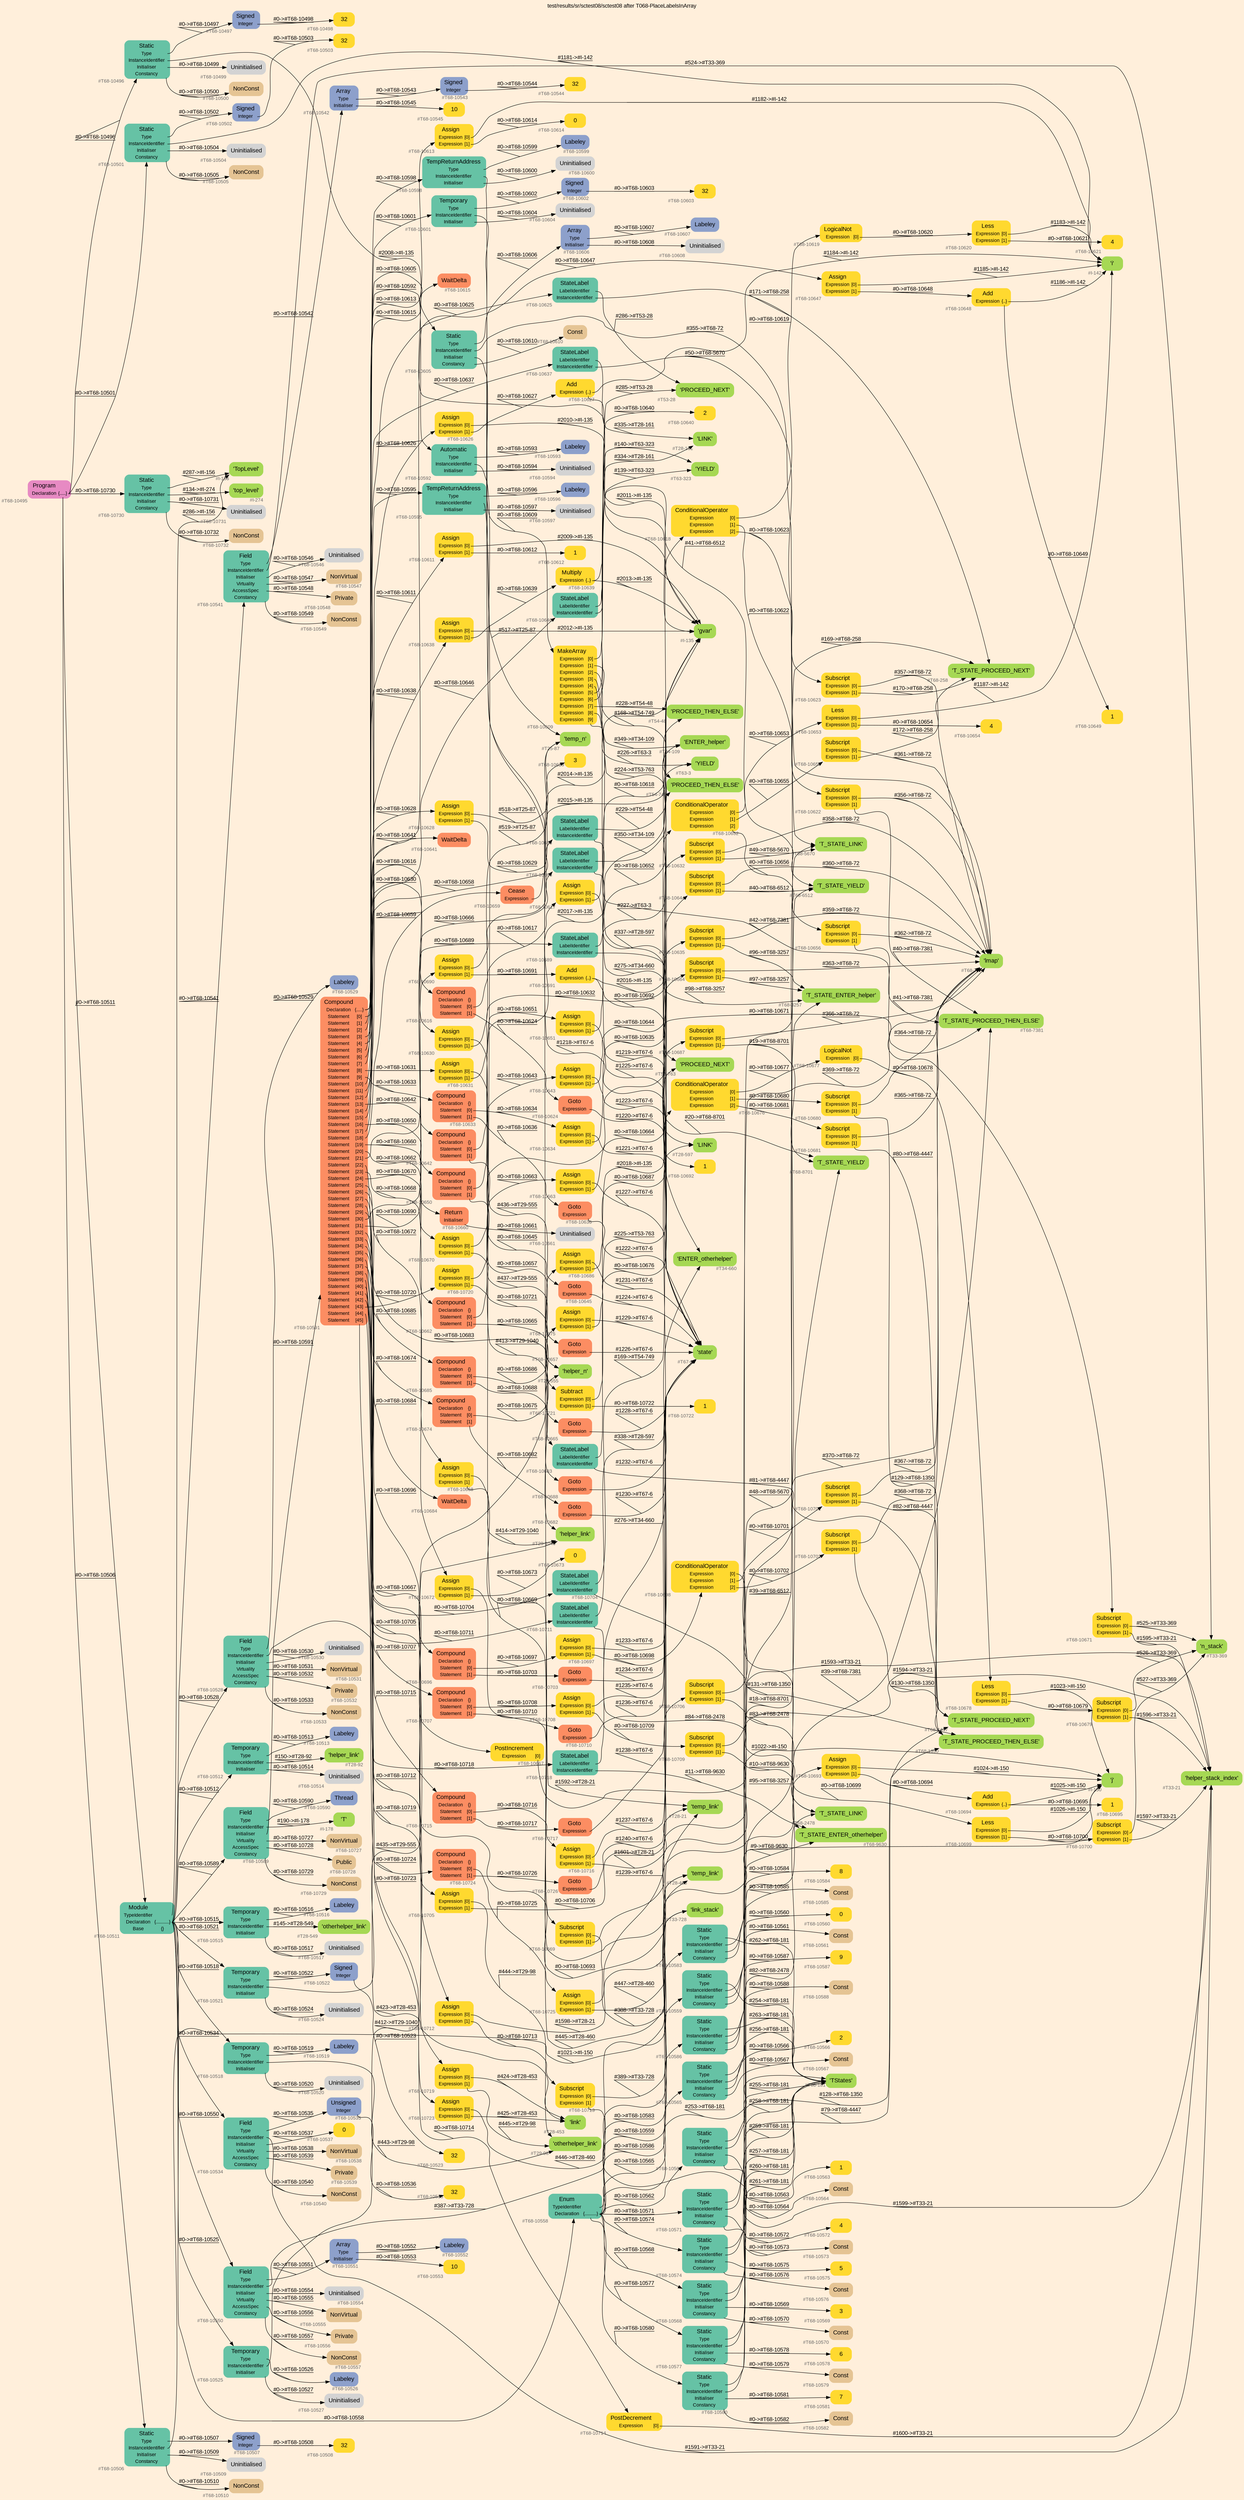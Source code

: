 digraph "test/results/sr/sctest08/sctest08 after T068-PlaceLabelsInArray" {
label = "test/results/sr/sctest08/sctest08 after T068-PlaceLabelsInArray"
labelloc = t
graph [
    rankdir = "LR"
    ranksep = 0.3
    bgcolor = antiquewhite1
    color = black
    fontcolor = black
    fontname = "Arial"
];
node [
    fontname = "Arial"
];
edge [
    fontname = "Arial"
];

// -------------------- node figure --------------------
// -------- block #T68-10495 ----------
"#T68-10495" [
    fillcolor = "/set28/4"
    xlabel = "#T68-10495"
    fontsize = "12"
    fontcolor = grey40
    shape = "plaintext"
    label = <<TABLE BORDER="0" CELLBORDER="0" CELLSPACING="0">
     <TR><TD><FONT COLOR="black" POINT-SIZE="15">Program</FONT></TD></TR>
     <TR><TD><FONT COLOR="black" POINT-SIZE="12">Declaration</FONT></TD><TD PORT="port0"><FONT COLOR="black" POINT-SIZE="12">{.....}</FONT></TD></TR>
    </TABLE>>
    style = "rounded,filled"
];

// -------- block #T68-10496 ----------
"#T68-10496" [
    fillcolor = "/set28/1"
    xlabel = "#T68-10496"
    fontsize = "12"
    fontcolor = grey40
    shape = "plaintext"
    label = <<TABLE BORDER="0" CELLBORDER="0" CELLSPACING="0">
     <TR><TD><FONT COLOR="black" POINT-SIZE="15">Static</FONT></TD></TR>
     <TR><TD><FONT COLOR="black" POINT-SIZE="12">Type</FONT></TD><TD PORT="port0"></TD></TR>
     <TR><TD><FONT COLOR="black" POINT-SIZE="12">InstanceIdentifier</FONT></TD><TD PORT="port1"></TD></TR>
     <TR><TD><FONT COLOR="black" POINT-SIZE="12">Initialiser</FONT></TD><TD PORT="port2"></TD></TR>
     <TR><TD><FONT COLOR="black" POINT-SIZE="12">Constancy</FONT></TD><TD PORT="port3"></TD></TR>
    </TABLE>>
    style = "rounded,filled"
];

// -------- block #T68-10497 ----------
"#T68-10497" [
    fillcolor = "/set28/3"
    xlabel = "#T68-10497"
    fontsize = "12"
    fontcolor = grey40
    shape = "plaintext"
    label = <<TABLE BORDER="0" CELLBORDER="0" CELLSPACING="0">
     <TR><TD><FONT COLOR="black" POINT-SIZE="15">Signed</FONT></TD></TR>
     <TR><TD><FONT COLOR="black" POINT-SIZE="12">Integer</FONT></TD><TD PORT="port0"></TD></TR>
    </TABLE>>
    style = "rounded,filled"
];

// -------- block #T68-10498 ----------
"#T68-10498" [
    fillcolor = "/set28/6"
    xlabel = "#T68-10498"
    fontsize = "12"
    fontcolor = grey40
    shape = "plaintext"
    label = <<TABLE BORDER="0" CELLBORDER="0" CELLSPACING="0">
     <TR><TD><FONT COLOR="black" POINT-SIZE="15">32</FONT></TD></TR>
    </TABLE>>
    style = "rounded,filled"
];

// -------- block #I-135 ----------
"#I-135" [
    fillcolor = "/set28/5"
    xlabel = "#I-135"
    fontsize = "12"
    fontcolor = grey40
    shape = "plaintext"
    label = <<TABLE BORDER="0" CELLBORDER="0" CELLSPACING="0">
     <TR><TD><FONT COLOR="black" POINT-SIZE="15">'gvar'</FONT></TD></TR>
    </TABLE>>
    style = "rounded,filled"
];

// -------- block #T68-10499 ----------
"#T68-10499" [
    xlabel = "#T68-10499"
    fontsize = "12"
    fontcolor = grey40
    shape = "plaintext"
    label = <<TABLE BORDER="0" CELLBORDER="0" CELLSPACING="0">
     <TR><TD><FONT COLOR="black" POINT-SIZE="15">Uninitialised</FONT></TD></TR>
    </TABLE>>
    style = "rounded,filled"
];

// -------- block #T68-10500 ----------
"#T68-10500" [
    fillcolor = "/set28/7"
    xlabel = "#T68-10500"
    fontsize = "12"
    fontcolor = grey40
    shape = "plaintext"
    label = <<TABLE BORDER="0" CELLBORDER="0" CELLSPACING="0">
     <TR><TD><FONT COLOR="black" POINT-SIZE="15">NonConst</FONT></TD></TR>
    </TABLE>>
    style = "rounded,filled"
];

// -------- block #T68-10501 ----------
"#T68-10501" [
    fillcolor = "/set28/1"
    xlabel = "#T68-10501"
    fontsize = "12"
    fontcolor = grey40
    shape = "plaintext"
    label = <<TABLE BORDER="0" CELLBORDER="0" CELLSPACING="0">
     <TR><TD><FONT COLOR="black" POINT-SIZE="15">Static</FONT></TD></TR>
     <TR><TD><FONT COLOR="black" POINT-SIZE="12">Type</FONT></TD><TD PORT="port0"></TD></TR>
     <TR><TD><FONT COLOR="black" POINT-SIZE="12">InstanceIdentifier</FONT></TD><TD PORT="port1"></TD></TR>
     <TR><TD><FONT COLOR="black" POINT-SIZE="12">Initialiser</FONT></TD><TD PORT="port2"></TD></TR>
     <TR><TD><FONT COLOR="black" POINT-SIZE="12">Constancy</FONT></TD><TD PORT="port3"></TD></TR>
    </TABLE>>
    style = "rounded,filled"
];

// -------- block #T68-10502 ----------
"#T68-10502" [
    fillcolor = "/set28/3"
    xlabel = "#T68-10502"
    fontsize = "12"
    fontcolor = grey40
    shape = "plaintext"
    label = <<TABLE BORDER="0" CELLBORDER="0" CELLSPACING="0">
     <TR><TD><FONT COLOR="black" POINT-SIZE="15">Signed</FONT></TD></TR>
     <TR><TD><FONT COLOR="black" POINT-SIZE="12">Integer</FONT></TD><TD PORT="port0"></TD></TR>
    </TABLE>>
    style = "rounded,filled"
];

// -------- block #T68-10503 ----------
"#T68-10503" [
    fillcolor = "/set28/6"
    xlabel = "#T68-10503"
    fontsize = "12"
    fontcolor = grey40
    shape = "plaintext"
    label = <<TABLE BORDER="0" CELLBORDER="0" CELLSPACING="0">
     <TR><TD><FONT COLOR="black" POINT-SIZE="15">32</FONT></TD></TR>
    </TABLE>>
    style = "rounded,filled"
];

// -------- block #I-142 ----------
"#I-142" [
    fillcolor = "/set28/5"
    xlabel = "#I-142"
    fontsize = "12"
    fontcolor = grey40
    shape = "plaintext"
    label = <<TABLE BORDER="0" CELLBORDER="0" CELLSPACING="0">
     <TR><TD><FONT COLOR="black" POINT-SIZE="15">'i'</FONT></TD></TR>
    </TABLE>>
    style = "rounded,filled"
];

// -------- block #T68-10504 ----------
"#T68-10504" [
    xlabel = "#T68-10504"
    fontsize = "12"
    fontcolor = grey40
    shape = "plaintext"
    label = <<TABLE BORDER="0" CELLBORDER="0" CELLSPACING="0">
     <TR><TD><FONT COLOR="black" POINT-SIZE="15">Uninitialised</FONT></TD></TR>
    </TABLE>>
    style = "rounded,filled"
];

// -------- block #T68-10505 ----------
"#T68-10505" [
    fillcolor = "/set28/7"
    xlabel = "#T68-10505"
    fontsize = "12"
    fontcolor = grey40
    shape = "plaintext"
    label = <<TABLE BORDER="0" CELLBORDER="0" CELLSPACING="0">
     <TR><TD><FONT COLOR="black" POINT-SIZE="15">NonConst</FONT></TD></TR>
    </TABLE>>
    style = "rounded,filled"
];

// -------- block #T68-10506 ----------
"#T68-10506" [
    fillcolor = "/set28/1"
    xlabel = "#T68-10506"
    fontsize = "12"
    fontcolor = grey40
    shape = "plaintext"
    label = <<TABLE BORDER="0" CELLBORDER="0" CELLSPACING="0">
     <TR><TD><FONT COLOR="black" POINT-SIZE="15">Static</FONT></TD></TR>
     <TR><TD><FONT COLOR="black" POINT-SIZE="12">Type</FONT></TD><TD PORT="port0"></TD></TR>
     <TR><TD><FONT COLOR="black" POINT-SIZE="12">InstanceIdentifier</FONT></TD><TD PORT="port1"></TD></TR>
     <TR><TD><FONT COLOR="black" POINT-SIZE="12">Initialiser</FONT></TD><TD PORT="port2"></TD></TR>
     <TR><TD><FONT COLOR="black" POINT-SIZE="12">Constancy</FONT></TD><TD PORT="port3"></TD></TR>
    </TABLE>>
    style = "rounded,filled"
];

// -------- block #T68-10507 ----------
"#T68-10507" [
    fillcolor = "/set28/3"
    xlabel = "#T68-10507"
    fontsize = "12"
    fontcolor = grey40
    shape = "plaintext"
    label = <<TABLE BORDER="0" CELLBORDER="0" CELLSPACING="0">
     <TR><TD><FONT COLOR="black" POINT-SIZE="15">Signed</FONT></TD></TR>
     <TR><TD><FONT COLOR="black" POINT-SIZE="12">Integer</FONT></TD><TD PORT="port0"></TD></TR>
    </TABLE>>
    style = "rounded,filled"
];

// -------- block #T68-10508 ----------
"#T68-10508" [
    fillcolor = "/set28/6"
    xlabel = "#T68-10508"
    fontsize = "12"
    fontcolor = grey40
    shape = "plaintext"
    label = <<TABLE BORDER="0" CELLBORDER="0" CELLSPACING="0">
     <TR><TD><FONT COLOR="black" POINT-SIZE="15">32</FONT></TD></TR>
    </TABLE>>
    style = "rounded,filled"
];

// -------- block #I-150 ----------
"#I-150" [
    fillcolor = "/set28/5"
    xlabel = "#I-150"
    fontsize = "12"
    fontcolor = grey40
    shape = "plaintext"
    label = <<TABLE BORDER="0" CELLBORDER="0" CELLSPACING="0">
     <TR><TD><FONT COLOR="black" POINT-SIZE="15">'j'</FONT></TD></TR>
    </TABLE>>
    style = "rounded,filled"
];

// -------- block #T68-10509 ----------
"#T68-10509" [
    xlabel = "#T68-10509"
    fontsize = "12"
    fontcolor = grey40
    shape = "plaintext"
    label = <<TABLE BORDER="0" CELLBORDER="0" CELLSPACING="0">
     <TR><TD><FONT COLOR="black" POINT-SIZE="15">Uninitialised</FONT></TD></TR>
    </TABLE>>
    style = "rounded,filled"
];

// -------- block #T68-10510 ----------
"#T68-10510" [
    fillcolor = "/set28/7"
    xlabel = "#T68-10510"
    fontsize = "12"
    fontcolor = grey40
    shape = "plaintext"
    label = <<TABLE BORDER="0" CELLBORDER="0" CELLSPACING="0">
     <TR><TD><FONT COLOR="black" POINT-SIZE="15">NonConst</FONT></TD></TR>
    </TABLE>>
    style = "rounded,filled"
];

// -------- block #T68-10511 ----------
"#T68-10511" [
    fillcolor = "/set28/1"
    xlabel = "#T68-10511"
    fontsize = "12"
    fontcolor = grey40
    shape = "plaintext"
    label = <<TABLE BORDER="0" CELLBORDER="0" CELLSPACING="0">
     <TR><TD><FONT COLOR="black" POINT-SIZE="15">Module</FONT></TD></TR>
     <TR><TD><FONT COLOR="black" POINT-SIZE="12">TypeIdentifier</FONT></TD><TD PORT="port0"></TD></TR>
     <TR><TD><FONT COLOR="black" POINT-SIZE="12">Declaration</FONT></TD><TD PORT="port1"><FONT COLOR="black" POINT-SIZE="12">{...........}</FONT></TD></TR>
     <TR><TD><FONT COLOR="black" POINT-SIZE="12">Base</FONT></TD><TD PORT="port2"><FONT COLOR="black" POINT-SIZE="12">{}</FONT></TD></TR>
    </TABLE>>
    style = "rounded,filled"
];

// -------- block #I-156 ----------
"#I-156" [
    fillcolor = "/set28/5"
    xlabel = "#I-156"
    fontsize = "12"
    fontcolor = grey40
    shape = "plaintext"
    label = <<TABLE BORDER="0" CELLBORDER="0" CELLSPACING="0">
     <TR><TD><FONT COLOR="black" POINT-SIZE="15">'TopLevel'</FONT></TD></TR>
    </TABLE>>
    style = "rounded,filled"
];

// -------- block #T68-10512 ----------
"#T68-10512" [
    fillcolor = "/set28/1"
    xlabel = "#T68-10512"
    fontsize = "12"
    fontcolor = grey40
    shape = "plaintext"
    label = <<TABLE BORDER="0" CELLBORDER="0" CELLSPACING="0">
     <TR><TD><FONT COLOR="black" POINT-SIZE="15">Temporary</FONT></TD></TR>
     <TR><TD><FONT COLOR="black" POINT-SIZE="12">Type</FONT></TD><TD PORT="port0"></TD></TR>
     <TR><TD><FONT COLOR="black" POINT-SIZE="12">InstanceIdentifier</FONT></TD><TD PORT="port1"></TD></TR>
     <TR><TD><FONT COLOR="black" POINT-SIZE="12">Initialiser</FONT></TD><TD PORT="port2"></TD></TR>
    </TABLE>>
    style = "rounded,filled"
];

// -------- block #T68-10513 ----------
"#T68-10513" [
    fillcolor = "/set28/3"
    xlabel = "#T68-10513"
    fontsize = "12"
    fontcolor = grey40
    shape = "plaintext"
    label = <<TABLE BORDER="0" CELLBORDER="0" CELLSPACING="0">
     <TR><TD><FONT COLOR="black" POINT-SIZE="15">Labeley</FONT></TD></TR>
    </TABLE>>
    style = "rounded,filled"
];

// -------- block #T28-92 ----------
"#T28-92" [
    fillcolor = "/set28/5"
    xlabel = "#T28-92"
    fontsize = "12"
    fontcolor = grey40
    shape = "plaintext"
    label = <<TABLE BORDER="0" CELLBORDER="0" CELLSPACING="0">
     <TR><TD><FONT COLOR="black" POINT-SIZE="15">'helper_link'</FONT></TD></TR>
    </TABLE>>
    style = "rounded,filled"
];

// -------- block #T68-10514 ----------
"#T68-10514" [
    xlabel = "#T68-10514"
    fontsize = "12"
    fontcolor = grey40
    shape = "plaintext"
    label = <<TABLE BORDER="0" CELLBORDER="0" CELLSPACING="0">
     <TR><TD><FONT COLOR="black" POINT-SIZE="15">Uninitialised</FONT></TD></TR>
    </TABLE>>
    style = "rounded,filled"
];

// -------- block #T68-10515 ----------
"#T68-10515" [
    fillcolor = "/set28/1"
    xlabel = "#T68-10515"
    fontsize = "12"
    fontcolor = grey40
    shape = "plaintext"
    label = <<TABLE BORDER="0" CELLBORDER="0" CELLSPACING="0">
     <TR><TD><FONT COLOR="black" POINT-SIZE="15">Temporary</FONT></TD></TR>
     <TR><TD><FONT COLOR="black" POINT-SIZE="12">Type</FONT></TD><TD PORT="port0"></TD></TR>
     <TR><TD><FONT COLOR="black" POINT-SIZE="12">InstanceIdentifier</FONT></TD><TD PORT="port1"></TD></TR>
     <TR><TD><FONT COLOR="black" POINT-SIZE="12">Initialiser</FONT></TD><TD PORT="port2"></TD></TR>
    </TABLE>>
    style = "rounded,filled"
];

// -------- block #T68-10516 ----------
"#T68-10516" [
    fillcolor = "/set28/3"
    xlabel = "#T68-10516"
    fontsize = "12"
    fontcolor = grey40
    shape = "plaintext"
    label = <<TABLE BORDER="0" CELLBORDER="0" CELLSPACING="0">
     <TR><TD><FONT COLOR="black" POINT-SIZE="15">Labeley</FONT></TD></TR>
    </TABLE>>
    style = "rounded,filled"
];

// -------- block #T28-549 ----------
"#T28-549" [
    fillcolor = "/set28/5"
    xlabel = "#T28-549"
    fontsize = "12"
    fontcolor = grey40
    shape = "plaintext"
    label = <<TABLE BORDER="0" CELLBORDER="0" CELLSPACING="0">
     <TR><TD><FONT COLOR="black" POINT-SIZE="15">'otherhelper_link'</FONT></TD></TR>
    </TABLE>>
    style = "rounded,filled"
];

// -------- block #T68-10517 ----------
"#T68-10517" [
    xlabel = "#T68-10517"
    fontsize = "12"
    fontcolor = grey40
    shape = "plaintext"
    label = <<TABLE BORDER="0" CELLBORDER="0" CELLSPACING="0">
     <TR><TD><FONT COLOR="black" POINT-SIZE="15">Uninitialised</FONT></TD></TR>
    </TABLE>>
    style = "rounded,filled"
];

// -------- block #T68-10518 ----------
"#T68-10518" [
    fillcolor = "/set28/1"
    xlabel = "#T68-10518"
    fontsize = "12"
    fontcolor = grey40
    shape = "plaintext"
    label = <<TABLE BORDER="0" CELLBORDER="0" CELLSPACING="0">
     <TR><TD><FONT COLOR="black" POINT-SIZE="15">Temporary</FONT></TD></TR>
     <TR><TD><FONT COLOR="black" POINT-SIZE="12">Type</FONT></TD><TD PORT="port0"></TD></TR>
     <TR><TD><FONT COLOR="black" POINT-SIZE="12">InstanceIdentifier</FONT></TD><TD PORT="port1"></TD></TR>
     <TR><TD><FONT COLOR="black" POINT-SIZE="12">Initialiser</FONT></TD><TD PORT="port2"></TD></TR>
    </TABLE>>
    style = "rounded,filled"
];

// -------- block #T68-10519 ----------
"#T68-10519" [
    fillcolor = "/set28/3"
    xlabel = "#T68-10519"
    fontsize = "12"
    fontcolor = grey40
    shape = "plaintext"
    label = <<TABLE BORDER="0" CELLBORDER="0" CELLSPACING="0">
     <TR><TD><FONT COLOR="black" POINT-SIZE="15">Labeley</FONT></TD></TR>
    </TABLE>>
    style = "rounded,filled"
];

// -------- block #T29-98 ----------
"#T29-98" [
    fillcolor = "/set28/5"
    xlabel = "#T29-98"
    fontsize = "12"
    fontcolor = grey40
    shape = "plaintext"
    label = <<TABLE BORDER="0" CELLBORDER="0" CELLSPACING="0">
     <TR><TD><FONT COLOR="black" POINT-SIZE="15">'otherhelper_link'</FONT></TD></TR>
    </TABLE>>
    style = "rounded,filled"
];

// -------- block #T68-10520 ----------
"#T68-10520" [
    xlabel = "#T68-10520"
    fontsize = "12"
    fontcolor = grey40
    shape = "plaintext"
    label = <<TABLE BORDER="0" CELLBORDER="0" CELLSPACING="0">
     <TR><TD><FONT COLOR="black" POINT-SIZE="15">Uninitialised</FONT></TD></TR>
    </TABLE>>
    style = "rounded,filled"
];

// -------- block #T68-10521 ----------
"#T68-10521" [
    fillcolor = "/set28/1"
    xlabel = "#T68-10521"
    fontsize = "12"
    fontcolor = grey40
    shape = "plaintext"
    label = <<TABLE BORDER="0" CELLBORDER="0" CELLSPACING="0">
     <TR><TD><FONT COLOR="black" POINT-SIZE="15">Temporary</FONT></TD></TR>
     <TR><TD><FONT COLOR="black" POINT-SIZE="12">Type</FONT></TD><TD PORT="port0"></TD></TR>
     <TR><TD><FONT COLOR="black" POINT-SIZE="12">InstanceIdentifier</FONT></TD><TD PORT="port1"></TD></TR>
     <TR><TD><FONT COLOR="black" POINT-SIZE="12">Initialiser</FONT></TD><TD PORT="port2"></TD></TR>
    </TABLE>>
    style = "rounded,filled"
];

// -------- block #T68-10522 ----------
"#T68-10522" [
    fillcolor = "/set28/3"
    xlabel = "#T68-10522"
    fontsize = "12"
    fontcolor = grey40
    shape = "plaintext"
    label = <<TABLE BORDER="0" CELLBORDER="0" CELLSPACING="0">
     <TR><TD><FONT COLOR="black" POINT-SIZE="15">Signed</FONT></TD></TR>
     <TR><TD><FONT COLOR="black" POINT-SIZE="12">Integer</FONT></TD><TD PORT="port0"></TD></TR>
    </TABLE>>
    style = "rounded,filled"
];

// -------- block #T68-10523 ----------
"#T68-10523" [
    fillcolor = "/set28/6"
    xlabel = "#T68-10523"
    fontsize = "12"
    fontcolor = grey40
    shape = "plaintext"
    label = <<TABLE BORDER="0" CELLBORDER="0" CELLSPACING="0">
     <TR><TD><FONT COLOR="black" POINT-SIZE="15">32</FONT></TD></TR>
    </TABLE>>
    style = "rounded,filled"
];

// -------- block #T29-555 ----------
"#T29-555" [
    fillcolor = "/set28/5"
    xlabel = "#T29-555"
    fontsize = "12"
    fontcolor = grey40
    shape = "plaintext"
    label = <<TABLE BORDER="0" CELLBORDER="0" CELLSPACING="0">
     <TR><TD><FONT COLOR="black" POINT-SIZE="15">'helper_n'</FONT></TD></TR>
    </TABLE>>
    style = "rounded,filled"
];

// -------- block #T68-10524 ----------
"#T68-10524" [
    xlabel = "#T68-10524"
    fontsize = "12"
    fontcolor = grey40
    shape = "plaintext"
    label = <<TABLE BORDER="0" CELLBORDER="0" CELLSPACING="0">
     <TR><TD><FONT COLOR="black" POINT-SIZE="15">Uninitialised</FONT></TD></TR>
    </TABLE>>
    style = "rounded,filled"
];

// -------- block #T68-10525 ----------
"#T68-10525" [
    fillcolor = "/set28/1"
    xlabel = "#T68-10525"
    fontsize = "12"
    fontcolor = grey40
    shape = "plaintext"
    label = <<TABLE BORDER="0" CELLBORDER="0" CELLSPACING="0">
     <TR><TD><FONT COLOR="black" POINT-SIZE="15">Temporary</FONT></TD></TR>
     <TR><TD><FONT COLOR="black" POINT-SIZE="12">Type</FONT></TD><TD PORT="port0"></TD></TR>
     <TR><TD><FONT COLOR="black" POINT-SIZE="12">InstanceIdentifier</FONT></TD><TD PORT="port1"></TD></TR>
     <TR><TD><FONT COLOR="black" POINT-SIZE="12">Initialiser</FONT></TD><TD PORT="port2"></TD></TR>
    </TABLE>>
    style = "rounded,filled"
];

// -------- block #T68-10526 ----------
"#T68-10526" [
    fillcolor = "/set28/3"
    xlabel = "#T68-10526"
    fontsize = "12"
    fontcolor = grey40
    shape = "plaintext"
    label = <<TABLE BORDER="0" CELLBORDER="0" CELLSPACING="0">
     <TR><TD><FONT COLOR="black" POINT-SIZE="15">Labeley</FONT></TD></TR>
    </TABLE>>
    style = "rounded,filled"
];

// -------- block #T29-1040 ----------
"#T29-1040" [
    fillcolor = "/set28/5"
    xlabel = "#T29-1040"
    fontsize = "12"
    fontcolor = grey40
    shape = "plaintext"
    label = <<TABLE BORDER="0" CELLBORDER="0" CELLSPACING="0">
     <TR><TD><FONT COLOR="black" POINT-SIZE="15">'helper_link'</FONT></TD></TR>
    </TABLE>>
    style = "rounded,filled"
];

// -------- block #T68-10527 ----------
"#T68-10527" [
    xlabel = "#T68-10527"
    fontsize = "12"
    fontcolor = grey40
    shape = "plaintext"
    label = <<TABLE BORDER="0" CELLBORDER="0" CELLSPACING="0">
     <TR><TD><FONT COLOR="black" POINT-SIZE="15">Uninitialised</FONT></TD></TR>
    </TABLE>>
    style = "rounded,filled"
];

// -------- block #T68-10528 ----------
"#T68-10528" [
    fillcolor = "/set28/1"
    xlabel = "#T68-10528"
    fontsize = "12"
    fontcolor = grey40
    shape = "plaintext"
    label = <<TABLE BORDER="0" CELLBORDER="0" CELLSPACING="0">
     <TR><TD><FONT COLOR="black" POINT-SIZE="15">Field</FONT></TD></TR>
     <TR><TD><FONT COLOR="black" POINT-SIZE="12">Type</FONT></TD><TD PORT="port0"></TD></TR>
     <TR><TD><FONT COLOR="black" POINT-SIZE="12">InstanceIdentifier</FONT></TD><TD PORT="port1"></TD></TR>
     <TR><TD><FONT COLOR="black" POINT-SIZE="12">Initialiser</FONT></TD><TD PORT="port2"></TD></TR>
     <TR><TD><FONT COLOR="black" POINT-SIZE="12">Virtuality</FONT></TD><TD PORT="port3"></TD></TR>
     <TR><TD><FONT COLOR="black" POINT-SIZE="12">AccessSpec</FONT></TD><TD PORT="port4"></TD></TR>
     <TR><TD><FONT COLOR="black" POINT-SIZE="12">Constancy</FONT></TD><TD PORT="port5"></TD></TR>
    </TABLE>>
    style = "rounded,filled"
];

// -------- block #T68-10529 ----------
"#T68-10529" [
    fillcolor = "/set28/3"
    xlabel = "#T68-10529"
    fontsize = "12"
    fontcolor = grey40
    shape = "plaintext"
    label = <<TABLE BORDER="0" CELLBORDER="0" CELLSPACING="0">
     <TR><TD><FONT COLOR="black" POINT-SIZE="15">Labeley</FONT></TD></TR>
    </TABLE>>
    style = "rounded,filled"
];

// -------- block #T28-453 ----------
"#T28-453" [
    fillcolor = "/set28/5"
    xlabel = "#T28-453"
    fontsize = "12"
    fontcolor = grey40
    shape = "plaintext"
    label = <<TABLE BORDER="0" CELLBORDER="0" CELLSPACING="0">
     <TR><TD><FONT COLOR="black" POINT-SIZE="15">'link'</FONT></TD></TR>
    </TABLE>>
    style = "rounded,filled"
];

// -------- block #T68-10530 ----------
"#T68-10530" [
    xlabel = "#T68-10530"
    fontsize = "12"
    fontcolor = grey40
    shape = "plaintext"
    label = <<TABLE BORDER="0" CELLBORDER="0" CELLSPACING="0">
     <TR><TD><FONT COLOR="black" POINT-SIZE="15">Uninitialised</FONT></TD></TR>
    </TABLE>>
    style = "rounded,filled"
];

// -------- block #T68-10531 ----------
"#T68-10531" [
    fillcolor = "/set28/7"
    xlabel = "#T68-10531"
    fontsize = "12"
    fontcolor = grey40
    shape = "plaintext"
    label = <<TABLE BORDER="0" CELLBORDER="0" CELLSPACING="0">
     <TR><TD><FONT COLOR="black" POINT-SIZE="15">NonVirtual</FONT></TD></TR>
    </TABLE>>
    style = "rounded,filled"
];

// -------- block #T68-10532 ----------
"#T68-10532" [
    fillcolor = "/set28/7"
    xlabel = "#T68-10532"
    fontsize = "12"
    fontcolor = grey40
    shape = "plaintext"
    label = <<TABLE BORDER="0" CELLBORDER="0" CELLSPACING="0">
     <TR><TD><FONT COLOR="black" POINT-SIZE="15">Private</FONT></TD></TR>
    </TABLE>>
    style = "rounded,filled"
];

// -------- block #T68-10533 ----------
"#T68-10533" [
    fillcolor = "/set28/7"
    xlabel = "#T68-10533"
    fontsize = "12"
    fontcolor = grey40
    shape = "plaintext"
    label = <<TABLE BORDER="0" CELLBORDER="0" CELLSPACING="0">
     <TR><TD><FONT COLOR="black" POINT-SIZE="15">NonConst</FONT></TD></TR>
    </TABLE>>
    style = "rounded,filled"
];

// -------- block #T68-10534 ----------
"#T68-10534" [
    fillcolor = "/set28/1"
    xlabel = "#T68-10534"
    fontsize = "12"
    fontcolor = grey40
    shape = "plaintext"
    label = <<TABLE BORDER="0" CELLBORDER="0" CELLSPACING="0">
     <TR><TD><FONT COLOR="black" POINT-SIZE="15">Field</FONT></TD></TR>
     <TR><TD><FONT COLOR="black" POINT-SIZE="12">Type</FONT></TD><TD PORT="port0"></TD></TR>
     <TR><TD><FONT COLOR="black" POINT-SIZE="12">InstanceIdentifier</FONT></TD><TD PORT="port1"></TD></TR>
     <TR><TD><FONT COLOR="black" POINT-SIZE="12">Initialiser</FONT></TD><TD PORT="port2"></TD></TR>
     <TR><TD><FONT COLOR="black" POINT-SIZE="12">Virtuality</FONT></TD><TD PORT="port3"></TD></TR>
     <TR><TD><FONT COLOR="black" POINT-SIZE="12">AccessSpec</FONT></TD><TD PORT="port4"></TD></TR>
     <TR><TD><FONT COLOR="black" POINT-SIZE="12">Constancy</FONT></TD><TD PORT="port5"></TD></TR>
    </TABLE>>
    style = "rounded,filled"
];

// -------- block #T68-10535 ----------
"#T68-10535" [
    fillcolor = "/set28/3"
    xlabel = "#T68-10535"
    fontsize = "12"
    fontcolor = grey40
    shape = "plaintext"
    label = <<TABLE BORDER="0" CELLBORDER="0" CELLSPACING="0">
     <TR><TD><FONT COLOR="black" POINT-SIZE="15">Unsigned</FONT></TD></TR>
     <TR><TD><FONT COLOR="black" POINT-SIZE="12">Integer</FONT></TD><TD PORT="port0"></TD></TR>
    </TABLE>>
    style = "rounded,filled"
];

// -------- block #T68-10536 ----------
"#T68-10536" [
    fillcolor = "/set28/6"
    xlabel = "#T68-10536"
    fontsize = "12"
    fontcolor = grey40
    shape = "plaintext"
    label = <<TABLE BORDER="0" CELLBORDER="0" CELLSPACING="0">
     <TR><TD><FONT COLOR="black" POINT-SIZE="15">32</FONT></TD></TR>
    </TABLE>>
    style = "rounded,filled"
];

// -------- block #T33-21 ----------
"#T33-21" [
    fillcolor = "/set28/5"
    xlabel = "#T33-21"
    fontsize = "12"
    fontcolor = grey40
    shape = "plaintext"
    label = <<TABLE BORDER="0" CELLBORDER="0" CELLSPACING="0">
     <TR><TD><FONT COLOR="black" POINT-SIZE="15">'helper_stack_index'</FONT></TD></TR>
    </TABLE>>
    style = "rounded,filled"
];

// -------- block #T68-10537 ----------
"#T68-10537" [
    fillcolor = "/set28/6"
    xlabel = "#T68-10537"
    fontsize = "12"
    fontcolor = grey40
    shape = "plaintext"
    label = <<TABLE BORDER="0" CELLBORDER="0" CELLSPACING="0">
     <TR><TD><FONT COLOR="black" POINT-SIZE="15">0</FONT></TD></TR>
    </TABLE>>
    style = "rounded,filled"
];

// -------- block #T68-10538 ----------
"#T68-10538" [
    fillcolor = "/set28/7"
    xlabel = "#T68-10538"
    fontsize = "12"
    fontcolor = grey40
    shape = "plaintext"
    label = <<TABLE BORDER="0" CELLBORDER="0" CELLSPACING="0">
     <TR><TD><FONT COLOR="black" POINT-SIZE="15">NonVirtual</FONT></TD></TR>
    </TABLE>>
    style = "rounded,filled"
];

// -------- block #T68-10539 ----------
"#T68-10539" [
    fillcolor = "/set28/7"
    xlabel = "#T68-10539"
    fontsize = "12"
    fontcolor = grey40
    shape = "plaintext"
    label = <<TABLE BORDER="0" CELLBORDER="0" CELLSPACING="0">
     <TR><TD><FONT COLOR="black" POINT-SIZE="15">Private</FONT></TD></TR>
    </TABLE>>
    style = "rounded,filled"
];

// -------- block #T68-10540 ----------
"#T68-10540" [
    fillcolor = "/set28/7"
    xlabel = "#T68-10540"
    fontsize = "12"
    fontcolor = grey40
    shape = "plaintext"
    label = <<TABLE BORDER="0" CELLBORDER="0" CELLSPACING="0">
     <TR><TD><FONT COLOR="black" POINT-SIZE="15">NonConst</FONT></TD></TR>
    </TABLE>>
    style = "rounded,filled"
];

// -------- block #T68-10541 ----------
"#T68-10541" [
    fillcolor = "/set28/1"
    xlabel = "#T68-10541"
    fontsize = "12"
    fontcolor = grey40
    shape = "plaintext"
    label = <<TABLE BORDER="0" CELLBORDER="0" CELLSPACING="0">
     <TR><TD><FONT COLOR="black" POINT-SIZE="15">Field</FONT></TD></TR>
     <TR><TD><FONT COLOR="black" POINT-SIZE="12">Type</FONT></TD><TD PORT="port0"></TD></TR>
     <TR><TD><FONT COLOR="black" POINT-SIZE="12">InstanceIdentifier</FONT></TD><TD PORT="port1"></TD></TR>
     <TR><TD><FONT COLOR="black" POINT-SIZE="12">Initialiser</FONT></TD><TD PORT="port2"></TD></TR>
     <TR><TD><FONT COLOR="black" POINT-SIZE="12">Virtuality</FONT></TD><TD PORT="port3"></TD></TR>
     <TR><TD><FONT COLOR="black" POINT-SIZE="12">AccessSpec</FONT></TD><TD PORT="port4"></TD></TR>
     <TR><TD><FONT COLOR="black" POINT-SIZE="12">Constancy</FONT></TD><TD PORT="port5"></TD></TR>
    </TABLE>>
    style = "rounded,filled"
];

// -------- block #T68-10542 ----------
"#T68-10542" [
    fillcolor = "/set28/3"
    xlabel = "#T68-10542"
    fontsize = "12"
    fontcolor = grey40
    shape = "plaintext"
    label = <<TABLE BORDER="0" CELLBORDER="0" CELLSPACING="0">
     <TR><TD><FONT COLOR="black" POINT-SIZE="15">Array</FONT></TD></TR>
     <TR><TD><FONT COLOR="black" POINT-SIZE="12">Type</FONT></TD><TD PORT="port0"></TD></TR>
     <TR><TD><FONT COLOR="black" POINT-SIZE="12">Initialiser</FONT></TD><TD PORT="port1"></TD></TR>
    </TABLE>>
    style = "rounded,filled"
];

// -------- block #T68-10543 ----------
"#T68-10543" [
    fillcolor = "/set28/3"
    xlabel = "#T68-10543"
    fontsize = "12"
    fontcolor = grey40
    shape = "plaintext"
    label = <<TABLE BORDER="0" CELLBORDER="0" CELLSPACING="0">
     <TR><TD><FONT COLOR="black" POINT-SIZE="15">Signed</FONT></TD></TR>
     <TR><TD><FONT COLOR="black" POINT-SIZE="12">Integer</FONT></TD><TD PORT="port0"></TD></TR>
    </TABLE>>
    style = "rounded,filled"
];

// -------- block #T68-10544 ----------
"#T68-10544" [
    fillcolor = "/set28/6"
    xlabel = "#T68-10544"
    fontsize = "12"
    fontcolor = grey40
    shape = "plaintext"
    label = <<TABLE BORDER="0" CELLBORDER="0" CELLSPACING="0">
     <TR><TD><FONT COLOR="black" POINT-SIZE="15">32</FONT></TD></TR>
    </TABLE>>
    style = "rounded,filled"
];

// -------- block #T68-10545 ----------
"#T68-10545" [
    fillcolor = "/set28/6"
    xlabel = "#T68-10545"
    fontsize = "12"
    fontcolor = grey40
    shape = "plaintext"
    label = <<TABLE BORDER="0" CELLBORDER="0" CELLSPACING="0">
     <TR><TD><FONT COLOR="black" POINT-SIZE="15">10</FONT></TD></TR>
    </TABLE>>
    style = "rounded,filled"
];

// -------- block #T33-369 ----------
"#T33-369" [
    fillcolor = "/set28/5"
    xlabel = "#T33-369"
    fontsize = "12"
    fontcolor = grey40
    shape = "plaintext"
    label = <<TABLE BORDER="0" CELLBORDER="0" CELLSPACING="0">
     <TR><TD><FONT COLOR="black" POINT-SIZE="15">'n_stack'</FONT></TD></TR>
    </TABLE>>
    style = "rounded,filled"
];

// -------- block #T68-10546 ----------
"#T68-10546" [
    xlabel = "#T68-10546"
    fontsize = "12"
    fontcolor = grey40
    shape = "plaintext"
    label = <<TABLE BORDER="0" CELLBORDER="0" CELLSPACING="0">
     <TR><TD><FONT COLOR="black" POINT-SIZE="15">Uninitialised</FONT></TD></TR>
    </TABLE>>
    style = "rounded,filled"
];

// -------- block #T68-10547 ----------
"#T68-10547" [
    fillcolor = "/set28/7"
    xlabel = "#T68-10547"
    fontsize = "12"
    fontcolor = grey40
    shape = "plaintext"
    label = <<TABLE BORDER="0" CELLBORDER="0" CELLSPACING="0">
     <TR><TD><FONT COLOR="black" POINT-SIZE="15">NonVirtual</FONT></TD></TR>
    </TABLE>>
    style = "rounded,filled"
];

// -------- block #T68-10548 ----------
"#T68-10548" [
    fillcolor = "/set28/7"
    xlabel = "#T68-10548"
    fontsize = "12"
    fontcolor = grey40
    shape = "plaintext"
    label = <<TABLE BORDER="0" CELLBORDER="0" CELLSPACING="0">
     <TR><TD><FONT COLOR="black" POINT-SIZE="15">Private</FONT></TD></TR>
    </TABLE>>
    style = "rounded,filled"
];

// -------- block #T68-10549 ----------
"#T68-10549" [
    fillcolor = "/set28/7"
    xlabel = "#T68-10549"
    fontsize = "12"
    fontcolor = grey40
    shape = "plaintext"
    label = <<TABLE BORDER="0" CELLBORDER="0" CELLSPACING="0">
     <TR><TD><FONT COLOR="black" POINT-SIZE="15">NonConst</FONT></TD></TR>
    </TABLE>>
    style = "rounded,filled"
];

// -------- block #T68-10550 ----------
"#T68-10550" [
    fillcolor = "/set28/1"
    xlabel = "#T68-10550"
    fontsize = "12"
    fontcolor = grey40
    shape = "plaintext"
    label = <<TABLE BORDER="0" CELLBORDER="0" CELLSPACING="0">
     <TR><TD><FONT COLOR="black" POINT-SIZE="15">Field</FONT></TD></TR>
     <TR><TD><FONT COLOR="black" POINT-SIZE="12">Type</FONT></TD><TD PORT="port0"></TD></TR>
     <TR><TD><FONT COLOR="black" POINT-SIZE="12">InstanceIdentifier</FONT></TD><TD PORT="port1"></TD></TR>
     <TR><TD><FONT COLOR="black" POINT-SIZE="12">Initialiser</FONT></TD><TD PORT="port2"></TD></TR>
     <TR><TD><FONT COLOR="black" POINT-SIZE="12">Virtuality</FONT></TD><TD PORT="port3"></TD></TR>
     <TR><TD><FONT COLOR="black" POINT-SIZE="12">AccessSpec</FONT></TD><TD PORT="port4"></TD></TR>
     <TR><TD><FONT COLOR="black" POINT-SIZE="12">Constancy</FONT></TD><TD PORT="port5"></TD></TR>
    </TABLE>>
    style = "rounded,filled"
];

// -------- block #T68-10551 ----------
"#T68-10551" [
    fillcolor = "/set28/3"
    xlabel = "#T68-10551"
    fontsize = "12"
    fontcolor = grey40
    shape = "plaintext"
    label = <<TABLE BORDER="0" CELLBORDER="0" CELLSPACING="0">
     <TR><TD><FONT COLOR="black" POINT-SIZE="15">Array</FONT></TD></TR>
     <TR><TD><FONT COLOR="black" POINT-SIZE="12">Type</FONT></TD><TD PORT="port0"></TD></TR>
     <TR><TD><FONT COLOR="black" POINT-SIZE="12">Initialiser</FONT></TD><TD PORT="port1"></TD></TR>
    </TABLE>>
    style = "rounded,filled"
];

// -------- block #T68-10552 ----------
"#T68-10552" [
    fillcolor = "/set28/3"
    xlabel = "#T68-10552"
    fontsize = "12"
    fontcolor = grey40
    shape = "plaintext"
    label = <<TABLE BORDER="0" CELLBORDER="0" CELLSPACING="0">
     <TR><TD><FONT COLOR="black" POINT-SIZE="15">Labeley</FONT></TD></TR>
    </TABLE>>
    style = "rounded,filled"
];

// -------- block #T68-10553 ----------
"#T68-10553" [
    fillcolor = "/set28/6"
    xlabel = "#T68-10553"
    fontsize = "12"
    fontcolor = grey40
    shape = "plaintext"
    label = <<TABLE BORDER="0" CELLBORDER="0" CELLSPACING="0">
     <TR><TD><FONT COLOR="black" POINT-SIZE="15">10</FONT></TD></TR>
    </TABLE>>
    style = "rounded,filled"
];

// -------- block #T33-728 ----------
"#T33-728" [
    fillcolor = "/set28/5"
    xlabel = "#T33-728"
    fontsize = "12"
    fontcolor = grey40
    shape = "plaintext"
    label = <<TABLE BORDER="0" CELLBORDER="0" CELLSPACING="0">
     <TR><TD><FONT COLOR="black" POINT-SIZE="15">'link_stack'</FONT></TD></TR>
    </TABLE>>
    style = "rounded,filled"
];

// -------- block #T68-10554 ----------
"#T68-10554" [
    xlabel = "#T68-10554"
    fontsize = "12"
    fontcolor = grey40
    shape = "plaintext"
    label = <<TABLE BORDER="0" CELLBORDER="0" CELLSPACING="0">
     <TR><TD><FONT COLOR="black" POINT-SIZE="15">Uninitialised</FONT></TD></TR>
    </TABLE>>
    style = "rounded,filled"
];

// -------- block #T68-10555 ----------
"#T68-10555" [
    fillcolor = "/set28/7"
    xlabel = "#T68-10555"
    fontsize = "12"
    fontcolor = grey40
    shape = "plaintext"
    label = <<TABLE BORDER="0" CELLBORDER="0" CELLSPACING="0">
     <TR><TD><FONT COLOR="black" POINT-SIZE="15">NonVirtual</FONT></TD></TR>
    </TABLE>>
    style = "rounded,filled"
];

// -------- block #T68-10556 ----------
"#T68-10556" [
    fillcolor = "/set28/7"
    xlabel = "#T68-10556"
    fontsize = "12"
    fontcolor = grey40
    shape = "plaintext"
    label = <<TABLE BORDER="0" CELLBORDER="0" CELLSPACING="0">
     <TR><TD><FONT COLOR="black" POINT-SIZE="15">Private</FONT></TD></TR>
    </TABLE>>
    style = "rounded,filled"
];

// -------- block #T68-10557 ----------
"#T68-10557" [
    fillcolor = "/set28/7"
    xlabel = "#T68-10557"
    fontsize = "12"
    fontcolor = grey40
    shape = "plaintext"
    label = <<TABLE BORDER="0" CELLBORDER="0" CELLSPACING="0">
     <TR><TD><FONT COLOR="black" POINT-SIZE="15">NonConst</FONT></TD></TR>
    </TABLE>>
    style = "rounded,filled"
];

// -------- block #T68-10558 ----------
"#T68-10558" [
    fillcolor = "/set28/1"
    xlabel = "#T68-10558"
    fontsize = "12"
    fontcolor = grey40
    shape = "plaintext"
    label = <<TABLE BORDER="0" CELLBORDER="0" CELLSPACING="0">
     <TR><TD><FONT COLOR="black" POINT-SIZE="15">Enum</FONT></TD></TR>
     <TR><TD><FONT COLOR="black" POINT-SIZE="12">TypeIdentifier</FONT></TD><TD PORT="port0"></TD></TR>
     <TR><TD><FONT COLOR="black" POINT-SIZE="12">Declaration</FONT></TD><TD PORT="port1"><FONT COLOR="black" POINT-SIZE="12">{..........}</FONT></TD></TR>
    </TABLE>>
    style = "rounded,filled"
];

// -------- block #T68-181 ----------
"#T68-181" [
    fillcolor = "/set28/5"
    xlabel = "#T68-181"
    fontsize = "12"
    fontcolor = grey40
    shape = "plaintext"
    label = <<TABLE BORDER="0" CELLBORDER="0" CELLSPACING="0">
     <TR><TD><FONT COLOR="black" POINT-SIZE="15">'TStates'</FONT></TD></TR>
    </TABLE>>
    style = "rounded,filled"
];

// -------- block #T68-10559 ----------
"#T68-10559" [
    fillcolor = "/set28/1"
    xlabel = "#T68-10559"
    fontsize = "12"
    fontcolor = grey40
    shape = "plaintext"
    label = <<TABLE BORDER="0" CELLBORDER="0" CELLSPACING="0">
     <TR><TD><FONT COLOR="black" POINT-SIZE="15">Static</FONT></TD></TR>
     <TR><TD><FONT COLOR="black" POINT-SIZE="12">Type</FONT></TD><TD PORT="port0"></TD></TR>
     <TR><TD><FONT COLOR="black" POINT-SIZE="12">InstanceIdentifier</FONT></TD><TD PORT="port1"></TD></TR>
     <TR><TD><FONT COLOR="black" POINT-SIZE="12">Initialiser</FONT></TD><TD PORT="port2"></TD></TR>
     <TR><TD><FONT COLOR="black" POINT-SIZE="12">Constancy</FONT></TD><TD PORT="port3"></TD></TR>
    </TABLE>>
    style = "rounded,filled"
];

// -------- block #T68-258 ----------
"#T68-258" [
    fillcolor = "/set28/5"
    xlabel = "#T68-258"
    fontsize = "12"
    fontcolor = grey40
    shape = "plaintext"
    label = <<TABLE BORDER="0" CELLBORDER="0" CELLSPACING="0">
     <TR><TD><FONT COLOR="black" POINT-SIZE="15">'T_STATE_PROCEED_NEXT'</FONT></TD></TR>
    </TABLE>>
    style = "rounded,filled"
];

// -------- block #T68-10560 ----------
"#T68-10560" [
    fillcolor = "/set28/6"
    xlabel = "#T68-10560"
    fontsize = "12"
    fontcolor = grey40
    shape = "plaintext"
    label = <<TABLE BORDER="0" CELLBORDER="0" CELLSPACING="0">
     <TR><TD><FONT COLOR="black" POINT-SIZE="15">0</FONT></TD></TR>
    </TABLE>>
    style = "rounded,filled"
];

// -------- block #T68-10561 ----------
"#T68-10561" [
    fillcolor = "/set28/7"
    xlabel = "#T68-10561"
    fontsize = "12"
    fontcolor = grey40
    shape = "plaintext"
    label = <<TABLE BORDER="0" CELLBORDER="0" CELLSPACING="0">
     <TR><TD><FONT COLOR="black" POINT-SIZE="15">Const</FONT></TD></TR>
    </TABLE>>
    style = "rounded,filled"
];

// -------- block #T68-10562 ----------
"#T68-10562" [
    fillcolor = "/set28/1"
    xlabel = "#T68-10562"
    fontsize = "12"
    fontcolor = grey40
    shape = "plaintext"
    label = <<TABLE BORDER="0" CELLBORDER="0" CELLSPACING="0">
     <TR><TD><FONT COLOR="black" POINT-SIZE="15">Static</FONT></TD></TR>
     <TR><TD><FONT COLOR="black" POINT-SIZE="12">Type</FONT></TD><TD PORT="port0"></TD></TR>
     <TR><TD><FONT COLOR="black" POINT-SIZE="12">InstanceIdentifier</FONT></TD><TD PORT="port1"></TD></TR>
     <TR><TD><FONT COLOR="black" POINT-SIZE="12">Initialiser</FONT></TD><TD PORT="port2"></TD></TR>
     <TR><TD><FONT COLOR="black" POINT-SIZE="12">Constancy</FONT></TD><TD PORT="port3"></TD></TR>
    </TABLE>>
    style = "rounded,filled"
];

// -------- block #T68-1350 ----------
"#T68-1350" [
    fillcolor = "/set28/5"
    xlabel = "#T68-1350"
    fontsize = "12"
    fontcolor = grey40
    shape = "plaintext"
    label = <<TABLE BORDER="0" CELLBORDER="0" CELLSPACING="0">
     <TR><TD><FONT COLOR="black" POINT-SIZE="15">'T_STATE_PROCEED_THEN_ELSE'</FONT></TD></TR>
    </TABLE>>
    style = "rounded,filled"
];

// -------- block #T68-10563 ----------
"#T68-10563" [
    fillcolor = "/set28/6"
    xlabel = "#T68-10563"
    fontsize = "12"
    fontcolor = grey40
    shape = "plaintext"
    label = <<TABLE BORDER="0" CELLBORDER="0" CELLSPACING="0">
     <TR><TD><FONT COLOR="black" POINT-SIZE="15">1</FONT></TD></TR>
    </TABLE>>
    style = "rounded,filled"
];

// -------- block #T68-10564 ----------
"#T68-10564" [
    fillcolor = "/set28/7"
    xlabel = "#T68-10564"
    fontsize = "12"
    fontcolor = grey40
    shape = "plaintext"
    label = <<TABLE BORDER="0" CELLBORDER="0" CELLSPACING="0">
     <TR><TD><FONT COLOR="black" POINT-SIZE="15">Const</FONT></TD></TR>
    </TABLE>>
    style = "rounded,filled"
];

// -------- block #T68-10565 ----------
"#T68-10565" [
    fillcolor = "/set28/1"
    xlabel = "#T68-10565"
    fontsize = "12"
    fontcolor = grey40
    shape = "plaintext"
    label = <<TABLE BORDER="0" CELLBORDER="0" CELLSPACING="0">
     <TR><TD><FONT COLOR="black" POINT-SIZE="15">Static</FONT></TD></TR>
     <TR><TD><FONT COLOR="black" POINT-SIZE="12">Type</FONT></TD><TD PORT="port0"></TD></TR>
     <TR><TD><FONT COLOR="black" POINT-SIZE="12">InstanceIdentifier</FONT></TD><TD PORT="port1"></TD></TR>
     <TR><TD><FONT COLOR="black" POINT-SIZE="12">Initialiser</FONT></TD><TD PORT="port2"></TD></TR>
     <TR><TD><FONT COLOR="black" POINT-SIZE="12">Constancy</FONT></TD><TD PORT="port3"></TD></TR>
    </TABLE>>
    style = "rounded,filled"
];

// -------- block #T68-2478 ----------
"#T68-2478" [
    fillcolor = "/set28/5"
    xlabel = "#T68-2478"
    fontsize = "12"
    fontcolor = grey40
    shape = "plaintext"
    label = <<TABLE BORDER="0" CELLBORDER="0" CELLSPACING="0">
     <TR><TD><FONT COLOR="black" POINT-SIZE="15">'T_STATE_LINK'</FONT></TD></TR>
    </TABLE>>
    style = "rounded,filled"
];

// -------- block #T68-10566 ----------
"#T68-10566" [
    fillcolor = "/set28/6"
    xlabel = "#T68-10566"
    fontsize = "12"
    fontcolor = grey40
    shape = "plaintext"
    label = <<TABLE BORDER="0" CELLBORDER="0" CELLSPACING="0">
     <TR><TD><FONT COLOR="black" POINT-SIZE="15">2</FONT></TD></TR>
    </TABLE>>
    style = "rounded,filled"
];

// -------- block #T68-10567 ----------
"#T68-10567" [
    fillcolor = "/set28/7"
    xlabel = "#T68-10567"
    fontsize = "12"
    fontcolor = grey40
    shape = "plaintext"
    label = <<TABLE BORDER="0" CELLBORDER="0" CELLSPACING="0">
     <TR><TD><FONT COLOR="black" POINT-SIZE="15">Const</FONT></TD></TR>
    </TABLE>>
    style = "rounded,filled"
];

// -------- block #T68-10568 ----------
"#T68-10568" [
    fillcolor = "/set28/1"
    xlabel = "#T68-10568"
    fontsize = "12"
    fontcolor = grey40
    shape = "plaintext"
    label = <<TABLE BORDER="0" CELLBORDER="0" CELLSPACING="0">
     <TR><TD><FONT COLOR="black" POINT-SIZE="15">Static</FONT></TD></TR>
     <TR><TD><FONT COLOR="black" POINT-SIZE="12">Type</FONT></TD><TD PORT="port0"></TD></TR>
     <TR><TD><FONT COLOR="black" POINT-SIZE="12">InstanceIdentifier</FONT></TD><TD PORT="port1"></TD></TR>
     <TR><TD><FONT COLOR="black" POINT-SIZE="12">Initialiser</FONT></TD><TD PORT="port2"></TD></TR>
     <TR><TD><FONT COLOR="black" POINT-SIZE="12">Constancy</FONT></TD><TD PORT="port3"></TD></TR>
    </TABLE>>
    style = "rounded,filled"
];

// -------- block #T68-3257 ----------
"#T68-3257" [
    fillcolor = "/set28/5"
    xlabel = "#T68-3257"
    fontsize = "12"
    fontcolor = grey40
    shape = "plaintext"
    label = <<TABLE BORDER="0" CELLBORDER="0" CELLSPACING="0">
     <TR><TD><FONT COLOR="black" POINT-SIZE="15">'T_STATE_ENTER_helper'</FONT></TD></TR>
    </TABLE>>
    style = "rounded,filled"
];

// -------- block #T68-10569 ----------
"#T68-10569" [
    fillcolor = "/set28/6"
    xlabel = "#T68-10569"
    fontsize = "12"
    fontcolor = grey40
    shape = "plaintext"
    label = <<TABLE BORDER="0" CELLBORDER="0" CELLSPACING="0">
     <TR><TD><FONT COLOR="black" POINT-SIZE="15">3</FONT></TD></TR>
    </TABLE>>
    style = "rounded,filled"
];

// -------- block #T68-10570 ----------
"#T68-10570" [
    fillcolor = "/set28/7"
    xlabel = "#T68-10570"
    fontsize = "12"
    fontcolor = grey40
    shape = "plaintext"
    label = <<TABLE BORDER="0" CELLBORDER="0" CELLSPACING="0">
     <TR><TD><FONT COLOR="black" POINT-SIZE="15">Const</FONT></TD></TR>
    </TABLE>>
    style = "rounded,filled"
];

// -------- block #T68-10571 ----------
"#T68-10571" [
    fillcolor = "/set28/1"
    xlabel = "#T68-10571"
    fontsize = "12"
    fontcolor = grey40
    shape = "plaintext"
    label = <<TABLE BORDER="0" CELLBORDER="0" CELLSPACING="0">
     <TR><TD><FONT COLOR="black" POINT-SIZE="15">Static</FONT></TD></TR>
     <TR><TD><FONT COLOR="black" POINT-SIZE="12">Type</FONT></TD><TD PORT="port0"></TD></TR>
     <TR><TD><FONT COLOR="black" POINT-SIZE="12">InstanceIdentifier</FONT></TD><TD PORT="port1"></TD></TR>
     <TR><TD><FONT COLOR="black" POINT-SIZE="12">Initialiser</FONT></TD><TD PORT="port2"></TD></TR>
     <TR><TD><FONT COLOR="black" POINT-SIZE="12">Constancy</FONT></TD><TD PORT="port3"></TD></TR>
    </TABLE>>
    style = "rounded,filled"
];

// -------- block #T68-4447 ----------
"#T68-4447" [
    fillcolor = "/set28/5"
    xlabel = "#T68-4447"
    fontsize = "12"
    fontcolor = grey40
    shape = "plaintext"
    label = <<TABLE BORDER="0" CELLBORDER="0" CELLSPACING="0">
     <TR><TD><FONT COLOR="black" POINT-SIZE="15">'T_STATE_PROCEED_NEXT'</FONT></TD></TR>
    </TABLE>>
    style = "rounded,filled"
];

// -------- block #T68-10572 ----------
"#T68-10572" [
    fillcolor = "/set28/6"
    xlabel = "#T68-10572"
    fontsize = "12"
    fontcolor = grey40
    shape = "plaintext"
    label = <<TABLE BORDER="0" CELLBORDER="0" CELLSPACING="0">
     <TR><TD><FONT COLOR="black" POINT-SIZE="15">4</FONT></TD></TR>
    </TABLE>>
    style = "rounded,filled"
];

// -------- block #T68-10573 ----------
"#T68-10573" [
    fillcolor = "/set28/7"
    xlabel = "#T68-10573"
    fontsize = "12"
    fontcolor = grey40
    shape = "plaintext"
    label = <<TABLE BORDER="0" CELLBORDER="0" CELLSPACING="0">
     <TR><TD><FONT COLOR="black" POINT-SIZE="15">Const</FONT></TD></TR>
    </TABLE>>
    style = "rounded,filled"
];

// -------- block #T68-10574 ----------
"#T68-10574" [
    fillcolor = "/set28/1"
    xlabel = "#T68-10574"
    fontsize = "12"
    fontcolor = grey40
    shape = "plaintext"
    label = <<TABLE BORDER="0" CELLBORDER="0" CELLSPACING="0">
     <TR><TD><FONT COLOR="black" POINT-SIZE="15">Static</FONT></TD></TR>
     <TR><TD><FONT COLOR="black" POINT-SIZE="12">Type</FONT></TD><TD PORT="port0"></TD></TR>
     <TR><TD><FONT COLOR="black" POINT-SIZE="12">InstanceIdentifier</FONT></TD><TD PORT="port1"></TD></TR>
     <TR><TD><FONT COLOR="black" POINT-SIZE="12">Initialiser</FONT></TD><TD PORT="port2"></TD></TR>
     <TR><TD><FONT COLOR="black" POINT-SIZE="12">Constancy</FONT></TD><TD PORT="port3"></TD></TR>
    </TABLE>>
    style = "rounded,filled"
];

// -------- block #T68-5670 ----------
"#T68-5670" [
    fillcolor = "/set28/5"
    xlabel = "#T68-5670"
    fontsize = "12"
    fontcolor = grey40
    shape = "plaintext"
    label = <<TABLE BORDER="0" CELLBORDER="0" CELLSPACING="0">
     <TR><TD><FONT COLOR="black" POINT-SIZE="15">'T_STATE_LINK'</FONT></TD></TR>
    </TABLE>>
    style = "rounded,filled"
];

// -------- block #T68-10575 ----------
"#T68-10575" [
    fillcolor = "/set28/6"
    xlabel = "#T68-10575"
    fontsize = "12"
    fontcolor = grey40
    shape = "plaintext"
    label = <<TABLE BORDER="0" CELLBORDER="0" CELLSPACING="0">
     <TR><TD><FONT COLOR="black" POINT-SIZE="15">5</FONT></TD></TR>
    </TABLE>>
    style = "rounded,filled"
];

// -------- block #T68-10576 ----------
"#T68-10576" [
    fillcolor = "/set28/7"
    xlabel = "#T68-10576"
    fontsize = "12"
    fontcolor = grey40
    shape = "plaintext"
    label = <<TABLE BORDER="0" CELLBORDER="0" CELLSPACING="0">
     <TR><TD><FONT COLOR="black" POINT-SIZE="15">Const</FONT></TD></TR>
    </TABLE>>
    style = "rounded,filled"
];

// -------- block #T68-10577 ----------
"#T68-10577" [
    fillcolor = "/set28/1"
    xlabel = "#T68-10577"
    fontsize = "12"
    fontcolor = grey40
    shape = "plaintext"
    label = <<TABLE BORDER="0" CELLBORDER="0" CELLSPACING="0">
     <TR><TD><FONT COLOR="black" POINT-SIZE="15">Static</FONT></TD></TR>
     <TR><TD><FONT COLOR="black" POINT-SIZE="12">Type</FONT></TD><TD PORT="port0"></TD></TR>
     <TR><TD><FONT COLOR="black" POINT-SIZE="12">InstanceIdentifier</FONT></TD><TD PORT="port1"></TD></TR>
     <TR><TD><FONT COLOR="black" POINT-SIZE="12">Initialiser</FONT></TD><TD PORT="port2"></TD></TR>
     <TR><TD><FONT COLOR="black" POINT-SIZE="12">Constancy</FONT></TD><TD PORT="port3"></TD></TR>
    </TABLE>>
    style = "rounded,filled"
];

// -------- block #T68-6512 ----------
"#T68-6512" [
    fillcolor = "/set28/5"
    xlabel = "#T68-6512"
    fontsize = "12"
    fontcolor = grey40
    shape = "plaintext"
    label = <<TABLE BORDER="0" CELLBORDER="0" CELLSPACING="0">
     <TR><TD><FONT COLOR="black" POINT-SIZE="15">'T_STATE_YIELD'</FONT></TD></TR>
    </TABLE>>
    style = "rounded,filled"
];

// -------- block #T68-10578 ----------
"#T68-10578" [
    fillcolor = "/set28/6"
    xlabel = "#T68-10578"
    fontsize = "12"
    fontcolor = grey40
    shape = "plaintext"
    label = <<TABLE BORDER="0" CELLBORDER="0" CELLSPACING="0">
     <TR><TD><FONT COLOR="black" POINT-SIZE="15">6</FONT></TD></TR>
    </TABLE>>
    style = "rounded,filled"
];

// -------- block #T68-10579 ----------
"#T68-10579" [
    fillcolor = "/set28/7"
    xlabel = "#T68-10579"
    fontsize = "12"
    fontcolor = grey40
    shape = "plaintext"
    label = <<TABLE BORDER="0" CELLBORDER="0" CELLSPACING="0">
     <TR><TD><FONT COLOR="black" POINT-SIZE="15">Const</FONT></TD></TR>
    </TABLE>>
    style = "rounded,filled"
];

// -------- block #T68-10580 ----------
"#T68-10580" [
    fillcolor = "/set28/1"
    xlabel = "#T68-10580"
    fontsize = "12"
    fontcolor = grey40
    shape = "plaintext"
    label = <<TABLE BORDER="0" CELLBORDER="0" CELLSPACING="0">
     <TR><TD><FONT COLOR="black" POINT-SIZE="15">Static</FONT></TD></TR>
     <TR><TD><FONT COLOR="black" POINT-SIZE="12">Type</FONT></TD><TD PORT="port0"></TD></TR>
     <TR><TD><FONT COLOR="black" POINT-SIZE="12">InstanceIdentifier</FONT></TD><TD PORT="port1"></TD></TR>
     <TR><TD><FONT COLOR="black" POINT-SIZE="12">Initialiser</FONT></TD><TD PORT="port2"></TD></TR>
     <TR><TD><FONT COLOR="black" POINT-SIZE="12">Constancy</FONT></TD><TD PORT="port3"></TD></TR>
    </TABLE>>
    style = "rounded,filled"
];

// -------- block #T68-7381 ----------
"#T68-7381" [
    fillcolor = "/set28/5"
    xlabel = "#T68-7381"
    fontsize = "12"
    fontcolor = grey40
    shape = "plaintext"
    label = <<TABLE BORDER="0" CELLBORDER="0" CELLSPACING="0">
     <TR><TD><FONT COLOR="black" POINT-SIZE="15">'T_STATE_PROCEED_THEN_ELSE'</FONT></TD></TR>
    </TABLE>>
    style = "rounded,filled"
];

// -------- block #T68-10581 ----------
"#T68-10581" [
    fillcolor = "/set28/6"
    xlabel = "#T68-10581"
    fontsize = "12"
    fontcolor = grey40
    shape = "plaintext"
    label = <<TABLE BORDER="0" CELLBORDER="0" CELLSPACING="0">
     <TR><TD><FONT COLOR="black" POINT-SIZE="15">7</FONT></TD></TR>
    </TABLE>>
    style = "rounded,filled"
];

// -------- block #T68-10582 ----------
"#T68-10582" [
    fillcolor = "/set28/7"
    xlabel = "#T68-10582"
    fontsize = "12"
    fontcolor = grey40
    shape = "plaintext"
    label = <<TABLE BORDER="0" CELLBORDER="0" CELLSPACING="0">
     <TR><TD><FONT COLOR="black" POINT-SIZE="15">Const</FONT></TD></TR>
    </TABLE>>
    style = "rounded,filled"
];

// -------- block #T68-10583 ----------
"#T68-10583" [
    fillcolor = "/set28/1"
    xlabel = "#T68-10583"
    fontsize = "12"
    fontcolor = grey40
    shape = "plaintext"
    label = <<TABLE BORDER="0" CELLBORDER="0" CELLSPACING="0">
     <TR><TD><FONT COLOR="black" POINT-SIZE="15">Static</FONT></TD></TR>
     <TR><TD><FONT COLOR="black" POINT-SIZE="12">Type</FONT></TD><TD PORT="port0"></TD></TR>
     <TR><TD><FONT COLOR="black" POINT-SIZE="12">InstanceIdentifier</FONT></TD><TD PORT="port1"></TD></TR>
     <TR><TD><FONT COLOR="black" POINT-SIZE="12">Initialiser</FONT></TD><TD PORT="port2"></TD></TR>
     <TR><TD><FONT COLOR="black" POINT-SIZE="12">Constancy</FONT></TD><TD PORT="port3"></TD></TR>
    </TABLE>>
    style = "rounded,filled"
];

// -------- block #T68-8701 ----------
"#T68-8701" [
    fillcolor = "/set28/5"
    xlabel = "#T68-8701"
    fontsize = "12"
    fontcolor = grey40
    shape = "plaintext"
    label = <<TABLE BORDER="0" CELLBORDER="0" CELLSPACING="0">
     <TR><TD><FONT COLOR="black" POINT-SIZE="15">'T_STATE_YIELD'</FONT></TD></TR>
    </TABLE>>
    style = "rounded,filled"
];

// -------- block #T68-10584 ----------
"#T68-10584" [
    fillcolor = "/set28/6"
    xlabel = "#T68-10584"
    fontsize = "12"
    fontcolor = grey40
    shape = "plaintext"
    label = <<TABLE BORDER="0" CELLBORDER="0" CELLSPACING="0">
     <TR><TD><FONT COLOR="black" POINT-SIZE="15">8</FONT></TD></TR>
    </TABLE>>
    style = "rounded,filled"
];

// -------- block #T68-10585 ----------
"#T68-10585" [
    fillcolor = "/set28/7"
    xlabel = "#T68-10585"
    fontsize = "12"
    fontcolor = grey40
    shape = "plaintext"
    label = <<TABLE BORDER="0" CELLBORDER="0" CELLSPACING="0">
     <TR><TD><FONT COLOR="black" POINT-SIZE="15">Const</FONT></TD></TR>
    </TABLE>>
    style = "rounded,filled"
];

// -------- block #T68-10586 ----------
"#T68-10586" [
    fillcolor = "/set28/1"
    xlabel = "#T68-10586"
    fontsize = "12"
    fontcolor = grey40
    shape = "plaintext"
    label = <<TABLE BORDER="0" CELLBORDER="0" CELLSPACING="0">
     <TR><TD><FONT COLOR="black" POINT-SIZE="15">Static</FONT></TD></TR>
     <TR><TD><FONT COLOR="black" POINT-SIZE="12">Type</FONT></TD><TD PORT="port0"></TD></TR>
     <TR><TD><FONT COLOR="black" POINT-SIZE="12">InstanceIdentifier</FONT></TD><TD PORT="port1"></TD></TR>
     <TR><TD><FONT COLOR="black" POINT-SIZE="12">Initialiser</FONT></TD><TD PORT="port2"></TD></TR>
     <TR><TD><FONT COLOR="black" POINT-SIZE="12">Constancy</FONT></TD><TD PORT="port3"></TD></TR>
    </TABLE>>
    style = "rounded,filled"
];

// -------- block #T68-9630 ----------
"#T68-9630" [
    fillcolor = "/set28/5"
    xlabel = "#T68-9630"
    fontsize = "12"
    fontcolor = grey40
    shape = "plaintext"
    label = <<TABLE BORDER="0" CELLBORDER="0" CELLSPACING="0">
     <TR><TD><FONT COLOR="black" POINT-SIZE="15">'T_STATE_ENTER_otherhelper'</FONT></TD></TR>
    </TABLE>>
    style = "rounded,filled"
];

// -------- block #T68-10587 ----------
"#T68-10587" [
    fillcolor = "/set28/6"
    xlabel = "#T68-10587"
    fontsize = "12"
    fontcolor = grey40
    shape = "plaintext"
    label = <<TABLE BORDER="0" CELLBORDER="0" CELLSPACING="0">
     <TR><TD><FONT COLOR="black" POINT-SIZE="15">9</FONT></TD></TR>
    </TABLE>>
    style = "rounded,filled"
];

// -------- block #T68-10588 ----------
"#T68-10588" [
    fillcolor = "/set28/7"
    xlabel = "#T68-10588"
    fontsize = "12"
    fontcolor = grey40
    shape = "plaintext"
    label = <<TABLE BORDER="0" CELLBORDER="0" CELLSPACING="0">
     <TR><TD><FONT COLOR="black" POINT-SIZE="15">Const</FONT></TD></TR>
    </TABLE>>
    style = "rounded,filled"
];

// -------- block #T68-10589 ----------
"#T68-10589" [
    fillcolor = "/set28/1"
    xlabel = "#T68-10589"
    fontsize = "12"
    fontcolor = grey40
    shape = "plaintext"
    label = <<TABLE BORDER="0" CELLBORDER="0" CELLSPACING="0">
     <TR><TD><FONT COLOR="black" POINT-SIZE="15">Field</FONT></TD></TR>
     <TR><TD><FONT COLOR="black" POINT-SIZE="12">Type</FONT></TD><TD PORT="port0"></TD></TR>
     <TR><TD><FONT COLOR="black" POINT-SIZE="12">InstanceIdentifier</FONT></TD><TD PORT="port1"></TD></TR>
     <TR><TD><FONT COLOR="black" POINT-SIZE="12">Initialiser</FONT></TD><TD PORT="port2"></TD></TR>
     <TR><TD><FONT COLOR="black" POINT-SIZE="12">Virtuality</FONT></TD><TD PORT="port3"></TD></TR>
     <TR><TD><FONT COLOR="black" POINT-SIZE="12">AccessSpec</FONT></TD><TD PORT="port4"></TD></TR>
     <TR><TD><FONT COLOR="black" POINT-SIZE="12">Constancy</FONT></TD><TD PORT="port5"></TD></TR>
    </TABLE>>
    style = "rounded,filled"
];

// -------- block #T68-10590 ----------
"#T68-10590" [
    fillcolor = "/set28/3"
    xlabel = "#T68-10590"
    fontsize = "12"
    fontcolor = grey40
    shape = "plaintext"
    label = <<TABLE BORDER="0" CELLBORDER="0" CELLSPACING="0">
     <TR><TD><FONT COLOR="black" POINT-SIZE="15">Thread</FONT></TD></TR>
    </TABLE>>
    style = "rounded,filled"
];

// -------- block #I-178 ----------
"#I-178" [
    fillcolor = "/set28/5"
    xlabel = "#I-178"
    fontsize = "12"
    fontcolor = grey40
    shape = "plaintext"
    label = <<TABLE BORDER="0" CELLBORDER="0" CELLSPACING="0">
     <TR><TD><FONT COLOR="black" POINT-SIZE="15">'T'</FONT></TD></TR>
    </TABLE>>
    style = "rounded,filled"
];

// -------- block #T68-10591 ----------
"#T68-10591" [
    fillcolor = "/set28/2"
    xlabel = "#T68-10591"
    fontsize = "12"
    fontcolor = grey40
    shape = "plaintext"
    label = <<TABLE BORDER="0" CELLBORDER="0" CELLSPACING="0">
     <TR><TD><FONT COLOR="black" POINT-SIZE="15">Compound</FONT></TD></TR>
     <TR><TD><FONT COLOR="black" POINT-SIZE="12">Declaration</FONT></TD><TD PORT="port0"><FONT COLOR="black" POINT-SIZE="12">{.....}</FONT></TD></TR>
     <TR><TD><FONT COLOR="black" POINT-SIZE="12">Statement</FONT></TD><TD PORT="port1"><FONT COLOR="black" POINT-SIZE="12">[0]</FONT></TD></TR>
     <TR><TD><FONT COLOR="black" POINT-SIZE="12">Statement</FONT></TD><TD PORT="port2"><FONT COLOR="black" POINT-SIZE="12">[1]</FONT></TD></TR>
     <TR><TD><FONT COLOR="black" POINT-SIZE="12">Statement</FONT></TD><TD PORT="port3"><FONT COLOR="black" POINT-SIZE="12">[2]</FONT></TD></TR>
     <TR><TD><FONT COLOR="black" POINT-SIZE="12">Statement</FONT></TD><TD PORT="port4"><FONT COLOR="black" POINT-SIZE="12">[3]</FONT></TD></TR>
     <TR><TD><FONT COLOR="black" POINT-SIZE="12">Statement</FONT></TD><TD PORT="port5"><FONT COLOR="black" POINT-SIZE="12">[4]</FONT></TD></TR>
     <TR><TD><FONT COLOR="black" POINT-SIZE="12">Statement</FONT></TD><TD PORT="port6"><FONT COLOR="black" POINT-SIZE="12">[5]</FONT></TD></TR>
     <TR><TD><FONT COLOR="black" POINT-SIZE="12">Statement</FONT></TD><TD PORT="port7"><FONT COLOR="black" POINT-SIZE="12">[6]</FONT></TD></TR>
     <TR><TD><FONT COLOR="black" POINT-SIZE="12">Statement</FONT></TD><TD PORT="port8"><FONT COLOR="black" POINT-SIZE="12">[7]</FONT></TD></TR>
     <TR><TD><FONT COLOR="black" POINT-SIZE="12">Statement</FONT></TD><TD PORT="port9"><FONT COLOR="black" POINT-SIZE="12">[8]</FONT></TD></TR>
     <TR><TD><FONT COLOR="black" POINT-SIZE="12">Statement</FONT></TD><TD PORT="port10"><FONT COLOR="black" POINT-SIZE="12">[9]</FONT></TD></TR>
     <TR><TD><FONT COLOR="black" POINT-SIZE="12">Statement</FONT></TD><TD PORT="port11"><FONT COLOR="black" POINT-SIZE="12">[10]</FONT></TD></TR>
     <TR><TD><FONT COLOR="black" POINT-SIZE="12">Statement</FONT></TD><TD PORT="port12"><FONT COLOR="black" POINT-SIZE="12">[11]</FONT></TD></TR>
     <TR><TD><FONT COLOR="black" POINT-SIZE="12">Statement</FONT></TD><TD PORT="port13"><FONT COLOR="black" POINT-SIZE="12">[12]</FONT></TD></TR>
     <TR><TD><FONT COLOR="black" POINT-SIZE="12">Statement</FONT></TD><TD PORT="port14"><FONT COLOR="black" POINT-SIZE="12">[13]</FONT></TD></TR>
     <TR><TD><FONT COLOR="black" POINT-SIZE="12">Statement</FONT></TD><TD PORT="port15"><FONT COLOR="black" POINT-SIZE="12">[14]</FONT></TD></TR>
     <TR><TD><FONT COLOR="black" POINT-SIZE="12">Statement</FONT></TD><TD PORT="port16"><FONT COLOR="black" POINT-SIZE="12">[15]</FONT></TD></TR>
     <TR><TD><FONT COLOR="black" POINT-SIZE="12">Statement</FONT></TD><TD PORT="port17"><FONT COLOR="black" POINT-SIZE="12">[16]</FONT></TD></TR>
     <TR><TD><FONT COLOR="black" POINT-SIZE="12">Statement</FONT></TD><TD PORT="port18"><FONT COLOR="black" POINT-SIZE="12">[17]</FONT></TD></TR>
     <TR><TD><FONT COLOR="black" POINT-SIZE="12">Statement</FONT></TD><TD PORT="port19"><FONT COLOR="black" POINT-SIZE="12">[18]</FONT></TD></TR>
     <TR><TD><FONT COLOR="black" POINT-SIZE="12">Statement</FONT></TD><TD PORT="port20"><FONT COLOR="black" POINT-SIZE="12">[19]</FONT></TD></TR>
     <TR><TD><FONT COLOR="black" POINT-SIZE="12">Statement</FONT></TD><TD PORT="port21"><FONT COLOR="black" POINT-SIZE="12">[20]</FONT></TD></TR>
     <TR><TD><FONT COLOR="black" POINT-SIZE="12">Statement</FONT></TD><TD PORT="port22"><FONT COLOR="black" POINT-SIZE="12">[21]</FONT></TD></TR>
     <TR><TD><FONT COLOR="black" POINT-SIZE="12">Statement</FONT></TD><TD PORT="port23"><FONT COLOR="black" POINT-SIZE="12">[22]</FONT></TD></TR>
     <TR><TD><FONT COLOR="black" POINT-SIZE="12">Statement</FONT></TD><TD PORT="port24"><FONT COLOR="black" POINT-SIZE="12">[23]</FONT></TD></TR>
     <TR><TD><FONT COLOR="black" POINT-SIZE="12">Statement</FONT></TD><TD PORT="port25"><FONT COLOR="black" POINT-SIZE="12">[24]</FONT></TD></TR>
     <TR><TD><FONT COLOR="black" POINT-SIZE="12">Statement</FONT></TD><TD PORT="port26"><FONT COLOR="black" POINT-SIZE="12">[25]</FONT></TD></TR>
     <TR><TD><FONT COLOR="black" POINT-SIZE="12">Statement</FONT></TD><TD PORT="port27"><FONT COLOR="black" POINT-SIZE="12">[26]</FONT></TD></TR>
     <TR><TD><FONT COLOR="black" POINT-SIZE="12">Statement</FONT></TD><TD PORT="port28"><FONT COLOR="black" POINT-SIZE="12">[27]</FONT></TD></TR>
     <TR><TD><FONT COLOR="black" POINT-SIZE="12">Statement</FONT></TD><TD PORT="port29"><FONT COLOR="black" POINT-SIZE="12">[28]</FONT></TD></TR>
     <TR><TD><FONT COLOR="black" POINT-SIZE="12">Statement</FONT></TD><TD PORT="port30"><FONT COLOR="black" POINT-SIZE="12">[29]</FONT></TD></TR>
     <TR><TD><FONT COLOR="black" POINT-SIZE="12">Statement</FONT></TD><TD PORT="port31"><FONT COLOR="black" POINT-SIZE="12">[30]</FONT></TD></TR>
     <TR><TD><FONT COLOR="black" POINT-SIZE="12">Statement</FONT></TD><TD PORT="port32"><FONT COLOR="black" POINT-SIZE="12">[31]</FONT></TD></TR>
     <TR><TD><FONT COLOR="black" POINT-SIZE="12">Statement</FONT></TD><TD PORT="port33"><FONT COLOR="black" POINT-SIZE="12">[32]</FONT></TD></TR>
     <TR><TD><FONT COLOR="black" POINT-SIZE="12">Statement</FONT></TD><TD PORT="port34"><FONT COLOR="black" POINT-SIZE="12">[33]</FONT></TD></TR>
     <TR><TD><FONT COLOR="black" POINT-SIZE="12">Statement</FONT></TD><TD PORT="port35"><FONT COLOR="black" POINT-SIZE="12">[34]</FONT></TD></TR>
     <TR><TD><FONT COLOR="black" POINT-SIZE="12">Statement</FONT></TD><TD PORT="port36"><FONT COLOR="black" POINT-SIZE="12">[35]</FONT></TD></TR>
     <TR><TD><FONT COLOR="black" POINT-SIZE="12">Statement</FONT></TD><TD PORT="port37"><FONT COLOR="black" POINT-SIZE="12">[36]</FONT></TD></TR>
     <TR><TD><FONT COLOR="black" POINT-SIZE="12">Statement</FONT></TD><TD PORT="port38"><FONT COLOR="black" POINT-SIZE="12">[37]</FONT></TD></TR>
     <TR><TD><FONT COLOR="black" POINT-SIZE="12">Statement</FONT></TD><TD PORT="port39"><FONT COLOR="black" POINT-SIZE="12">[38]</FONT></TD></TR>
     <TR><TD><FONT COLOR="black" POINT-SIZE="12">Statement</FONT></TD><TD PORT="port40"><FONT COLOR="black" POINT-SIZE="12">[39]</FONT></TD></TR>
     <TR><TD><FONT COLOR="black" POINT-SIZE="12">Statement</FONT></TD><TD PORT="port41"><FONT COLOR="black" POINT-SIZE="12">[40]</FONT></TD></TR>
     <TR><TD><FONT COLOR="black" POINT-SIZE="12">Statement</FONT></TD><TD PORT="port42"><FONT COLOR="black" POINT-SIZE="12">[41]</FONT></TD></TR>
     <TR><TD><FONT COLOR="black" POINT-SIZE="12">Statement</FONT></TD><TD PORT="port43"><FONT COLOR="black" POINT-SIZE="12">[42]</FONT></TD></TR>
     <TR><TD><FONT COLOR="black" POINT-SIZE="12">Statement</FONT></TD><TD PORT="port44"><FONT COLOR="black" POINT-SIZE="12">[43]</FONT></TD></TR>
     <TR><TD><FONT COLOR="black" POINT-SIZE="12">Statement</FONT></TD><TD PORT="port45"><FONT COLOR="black" POINT-SIZE="12">[44]</FONT></TD></TR>
     <TR><TD><FONT COLOR="black" POINT-SIZE="12">Statement</FONT></TD><TD PORT="port46"><FONT COLOR="black" POINT-SIZE="12">[45]</FONT></TD></TR>
    </TABLE>>
    style = "rounded,filled"
];

// -------- block #T68-10592 ----------
"#T68-10592" [
    fillcolor = "/set28/1"
    xlabel = "#T68-10592"
    fontsize = "12"
    fontcolor = grey40
    shape = "plaintext"
    label = <<TABLE BORDER="0" CELLBORDER="0" CELLSPACING="0">
     <TR><TD><FONT COLOR="black" POINT-SIZE="15">Automatic</FONT></TD></TR>
     <TR><TD><FONT COLOR="black" POINT-SIZE="12">Type</FONT></TD><TD PORT="port0"></TD></TR>
     <TR><TD><FONT COLOR="black" POINT-SIZE="12">InstanceIdentifier</FONT></TD><TD PORT="port1"></TD></TR>
     <TR><TD><FONT COLOR="black" POINT-SIZE="12">Initialiser</FONT></TD><TD PORT="port2"></TD></TR>
    </TABLE>>
    style = "rounded,filled"
];

// -------- block #T68-10593 ----------
"#T68-10593" [
    fillcolor = "/set28/3"
    xlabel = "#T68-10593"
    fontsize = "12"
    fontcolor = grey40
    shape = "plaintext"
    label = <<TABLE BORDER="0" CELLBORDER="0" CELLSPACING="0">
     <TR><TD><FONT COLOR="black" POINT-SIZE="15">Labeley</FONT></TD></TR>
    </TABLE>>
    style = "rounded,filled"
];

// -------- block #T67-6 ----------
"#T67-6" [
    fillcolor = "/set28/5"
    xlabel = "#T67-6"
    fontsize = "12"
    fontcolor = grey40
    shape = "plaintext"
    label = <<TABLE BORDER="0" CELLBORDER="0" CELLSPACING="0">
     <TR><TD><FONT COLOR="black" POINT-SIZE="15">'state'</FONT></TD></TR>
    </TABLE>>
    style = "rounded,filled"
];

// -------- block #T68-10594 ----------
"#T68-10594" [
    xlabel = "#T68-10594"
    fontsize = "12"
    fontcolor = grey40
    shape = "plaintext"
    label = <<TABLE BORDER="0" CELLBORDER="0" CELLSPACING="0">
     <TR><TD><FONT COLOR="black" POINT-SIZE="15">Uninitialised</FONT></TD></TR>
    </TABLE>>
    style = "rounded,filled"
];

// -------- block #T68-10595 ----------
"#T68-10595" [
    fillcolor = "/set28/1"
    xlabel = "#T68-10595"
    fontsize = "12"
    fontcolor = grey40
    shape = "plaintext"
    label = <<TABLE BORDER="0" CELLBORDER="0" CELLSPACING="0">
     <TR><TD><FONT COLOR="black" POINT-SIZE="15">TempReturnAddress</FONT></TD></TR>
     <TR><TD><FONT COLOR="black" POINT-SIZE="12">Type</FONT></TD><TD PORT="port0"></TD></TR>
     <TR><TD><FONT COLOR="black" POINT-SIZE="12">InstanceIdentifier</FONT></TD><TD PORT="port1"></TD></TR>
     <TR><TD><FONT COLOR="black" POINT-SIZE="12">Initialiser</FONT></TD><TD PORT="port2"></TD></TR>
    </TABLE>>
    style = "rounded,filled"
];

// -------- block #T68-10596 ----------
"#T68-10596" [
    fillcolor = "/set28/3"
    xlabel = "#T68-10596"
    fontsize = "12"
    fontcolor = grey40
    shape = "plaintext"
    label = <<TABLE BORDER="0" CELLBORDER="0" CELLSPACING="0">
     <TR><TD><FONT COLOR="black" POINT-SIZE="15">Labeley</FONT></TD></TR>
    </TABLE>>
    style = "rounded,filled"
];

// -------- block #T28-460 ----------
"#T28-460" [
    fillcolor = "/set28/5"
    xlabel = "#T28-460"
    fontsize = "12"
    fontcolor = grey40
    shape = "plaintext"
    label = <<TABLE BORDER="0" CELLBORDER="0" CELLSPACING="0">
     <TR><TD><FONT COLOR="black" POINT-SIZE="15">'temp_link'</FONT></TD></TR>
    </TABLE>>
    style = "rounded,filled"
];

// -------- block #T68-10597 ----------
"#T68-10597" [
    xlabel = "#T68-10597"
    fontsize = "12"
    fontcolor = grey40
    shape = "plaintext"
    label = <<TABLE BORDER="0" CELLBORDER="0" CELLSPACING="0">
     <TR><TD><FONT COLOR="black" POINT-SIZE="15">Uninitialised</FONT></TD></TR>
    </TABLE>>
    style = "rounded,filled"
];

// -------- block #T68-10598 ----------
"#T68-10598" [
    fillcolor = "/set28/1"
    xlabel = "#T68-10598"
    fontsize = "12"
    fontcolor = grey40
    shape = "plaintext"
    label = <<TABLE BORDER="0" CELLBORDER="0" CELLSPACING="0">
     <TR><TD><FONT COLOR="black" POINT-SIZE="15">TempReturnAddress</FONT></TD></TR>
     <TR><TD><FONT COLOR="black" POINT-SIZE="12">Type</FONT></TD><TD PORT="port0"></TD></TR>
     <TR><TD><FONT COLOR="black" POINT-SIZE="12">InstanceIdentifier</FONT></TD><TD PORT="port1"></TD></TR>
     <TR><TD><FONT COLOR="black" POINT-SIZE="12">Initialiser</FONT></TD><TD PORT="port2"></TD></TR>
    </TABLE>>
    style = "rounded,filled"
];

// -------- block #T68-10599 ----------
"#T68-10599" [
    fillcolor = "/set28/3"
    xlabel = "#T68-10599"
    fontsize = "12"
    fontcolor = grey40
    shape = "plaintext"
    label = <<TABLE BORDER="0" CELLBORDER="0" CELLSPACING="0">
     <TR><TD><FONT COLOR="black" POINT-SIZE="15">Labeley</FONT></TD></TR>
    </TABLE>>
    style = "rounded,filled"
];

// -------- block #T28-21 ----------
"#T28-21" [
    fillcolor = "/set28/5"
    xlabel = "#T28-21"
    fontsize = "12"
    fontcolor = grey40
    shape = "plaintext"
    label = <<TABLE BORDER="0" CELLBORDER="0" CELLSPACING="0">
     <TR><TD><FONT COLOR="black" POINT-SIZE="15">'temp_link'</FONT></TD></TR>
    </TABLE>>
    style = "rounded,filled"
];

// -------- block #T68-10600 ----------
"#T68-10600" [
    xlabel = "#T68-10600"
    fontsize = "12"
    fontcolor = grey40
    shape = "plaintext"
    label = <<TABLE BORDER="0" CELLBORDER="0" CELLSPACING="0">
     <TR><TD><FONT COLOR="black" POINT-SIZE="15">Uninitialised</FONT></TD></TR>
    </TABLE>>
    style = "rounded,filled"
];

// -------- block #T68-10601 ----------
"#T68-10601" [
    fillcolor = "/set28/1"
    xlabel = "#T68-10601"
    fontsize = "12"
    fontcolor = grey40
    shape = "plaintext"
    label = <<TABLE BORDER="0" CELLBORDER="0" CELLSPACING="0">
     <TR><TD><FONT COLOR="black" POINT-SIZE="15">Temporary</FONT></TD></TR>
     <TR><TD><FONT COLOR="black" POINT-SIZE="12">Type</FONT></TD><TD PORT="port0"></TD></TR>
     <TR><TD><FONT COLOR="black" POINT-SIZE="12">InstanceIdentifier</FONT></TD><TD PORT="port1"></TD></TR>
     <TR><TD><FONT COLOR="black" POINT-SIZE="12">Initialiser</FONT></TD><TD PORT="port2"></TD></TR>
    </TABLE>>
    style = "rounded,filled"
];

// -------- block #T68-10602 ----------
"#T68-10602" [
    fillcolor = "/set28/3"
    xlabel = "#T68-10602"
    fontsize = "12"
    fontcolor = grey40
    shape = "plaintext"
    label = <<TABLE BORDER="0" CELLBORDER="0" CELLSPACING="0">
     <TR><TD><FONT COLOR="black" POINT-SIZE="15">Signed</FONT></TD></TR>
     <TR><TD><FONT COLOR="black" POINT-SIZE="12">Integer</FONT></TD><TD PORT="port0"></TD></TR>
    </TABLE>>
    style = "rounded,filled"
];

// -------- block #T68-10603 ----------
"#T68-10603" [
    fillcolor = "/set28/6"
    xlabel = "#T68-10603"
    fontsize = "12"
    fontcolor = grey40
    shape = "plaintext"
    label = <<TABLE BORDER="0" CELLBORDER="0" CELLSPACING="0">
     <TR><TD><FONT COLOR="black" POINT-SIZE="15">32</FONT></TD></TR>
    </TABLE>>
    style = "rounded,filled"
];

// -------- block #T25-87 ----------
"#T25-87" [
    fillcolor = "/set28/5"
    xlabel = "#T25-87"
    fontsize = "12"
    fontcolor = grey40
    shape = "plaintext"
    label = <<TABLE BORDER="0" CELLBORDER="0" CELLSPACING="0">
     <TR><TD><FONT COLOR="black" POINT-SIZE="15">'temp_n'</FONT></TD></TR>
    </TABLE>>
    style = "rounded,filled"
];

// -------- block #T68-10604 ----------
"#T68-10604" [
    xlabel = "#T68-10604"
    fontsize = "12"
    fontcolor = grey40
    shape = "plaintext"
    label = <<TABLE BORDER="0" CELLBORDER="0" CELLSPACING="0">
     <TR><TD><FONT COLOR="black" POINT-SIZE="15">Uninitialised</FONT></TD></TR>
    </TABLE>>
    style = "rounded,filled"
];

// -------- block #T68-10605 ----------
"#T68-10605" [
    fillcolor = "/set28/1"
    xlabel = "#T68-10605"
    fontsize = "12"
    fontcolor = grey40
    shape = "plaintext"
    label = <<TABLE BORDER="0" CELLBORDER="0" CELLSPACING="0">
     <TR><TD><FONT COLOR="black" POINT-SIZE="15">Static</FONT></TD></TR>
     <TR><TD><FONT COLOR="black" POINT-SIZE="12">Type</FONT></TD><TD PORT="port0"></TD></TR>
     <TR><TD><FONT COLOR="black" POINT-SIZE="12">InstanceIdentifier</FONT></TD><TD PORT="port1"></TD></TR>
     <TR><TD><FONT COLOR="black" POINT-SIZE="12">Initialiser</FONT></TD><TD PORT="port2"></TD></TR>
     <TR><TD><FONT COLOR="black" POINT-SIZE="12">Constancy</FONT></TD><TD PORT="port3"></TD></TR>
    </TABLE>>
    style = "rounded,filled"
];

// -------- block #T68-10606 ----------
"#T68-10606" [
    fillcolor = "/set28/3"
    xlabel = "#T68-10606"
    fontsize = "12"
    fontcolor = grey40
    shape = "plaintext"
    label = <<TABLE BORDER="0" CELLBORDER="0" CELLSPACING="0">
     <TR><TD><FONT COLOR="black" POINT-SIZE="15">Array</FONT></TD></TR>
     <TR><TD><FONT COLOR="black" POINT-SIZE="12">Type</FONT></TD><TD PORT="port0"></TD></TR>
     <TR><TD><FONT COLOR="black" POINT-SIZE="12">Initialiser</FONT></TD><TD PORT="port1"></TD></TR>
    </TABLE>>
    style = "rounded,filled"
];

// -------- block #T68-10607 ----------
"#T68-10607" [
    fillcolor = "/set28/3"
    xlabel = "#T68-10607"
    fontsize = "12"
    fontcolor = grey40
    shape = "plaintext"
    label = <<TABLE BORDER="0" CELLBORDER="0" CELLSPACING="0">
     <TR><TD><FONT COLOR="black" POINT-SIZE="15">Labeley</FONT></TD></TR>
    </TABLE>>
    style = "rounded,filled"
];

// -------- block #T68-10608 ----------
"#T68-10608" [
    xlabel = "#T68-10608"
    fontsize = "12"
    fontcolor = grey40
    shape = "plaintext"
    label = <<TABLE BORDER="0" CELLBORDER="0" CELLSPACING="0">
     <TR><TD><FONT COLOR="black" POINT-SIZE="15">Uninitialised</FONT></TD></TR>
    </TABLE>>
    style = "rounded,filled"
];

// -------- block #T68-72 ----------
"#T68-72" [
    fillcolor = "/set28/5"
    xlabel = "#T68-72"
    fontsize = "12"
    fontcolor = grey40
    shape = "plaintext"
    label = <<TABLE BORDER="0" CELLBORDER="0" CELLSPACING="0">
     <TR><TD><FONT COLOR="black" POINT-SIZE="15">'lmap'</FONT></TD></TR>
    </TABLE>>
    style = "rounded,filled"
];

// -------- block #T68-10609 ----------
"#T68-10609" [
    fillcolor = "/set28/6"
    xlabel = "#T68-10609"
    fontsize = "12"
    fontcolor = grey40
    shape = "plaintext"
    label = <<TABLE BORDER="0" CELLBORDER="0" CELLSPACING="0">
     <TR><TD><FONT COLOR="black" POINT-SIZE="15">MakeArray</FONT></TD></TR>
     <TR><TD><FONT COLOR="black" POINT-SIZE="12">Expression</FONT></TD><TD PORT="port0"><FONT COLOR="black" POINT-SIZE="12">[0]</FONT></TD></TR>
     <TR><TD><FONT COLOR="black" POINT-SIZE="12">Expression</FONT></TD><TD PORT="port1"><FONT COLOR="black" POINT-SIZE="12">[1]</FONT></TD></TR>
     <TR><TD><FONT COLOR="black" POINT-SIZE="12">Expression</FONT></TD><TD PORT="port2"><FONT COLOR="black" POINT-SIZE="12">[2]</FONT></TD></TR>
     <TR><TD><FONT COLOR="black" POINT-SIZE="12">Expression</FONT></TD><TD PORT="port3"><FONT COLOR="black" POINT-SIZE="12">[3]</FONT></TD></TR>
     <TR><TD><FONT COLOR="black" POINT-SIZE="12">Expression</FONT></TD><TD PORT="port4"><FONT COLOR="black" POINT-SIZE="12">[4]</FONT></TD></TR>
     <TR><TD><FONT COLOR="black" POINT-SIZE="12">Expression</FONT></TD><TD PORT="port5"><FONT COLOR="black" POINT-SIZE="12">[5]</FONT></TD></TR>
     <TR><TD><FONT COLOR="black" POINT-SIZE="12">Expression</FONT></TD><TD PORT="port6"><FONT COLOR="black" POINT-SIZE="12">[6]</FONT></TD></TR>
     <TR><TD><FONT COLOR="black" POINT-SIZE="12">Expression</FONT></TD><TD PORT="port7"><FONT COLOR="black" POINT-SIZE="12">[7]</FONT></TD></TR>
     <TR><TD><FONT COLOR="black" POINT-SIZE="12">Expression</FONT></TD><TD PORT="port8"><FONT COLOR="black" POINT-SIZE="12">[8]</FONT></TD></TR>
     <TR><TD><FONT COLOR="black" POINT-SIZE="12">Expression</FONT></TD><TD PORT="port9"><FONT COLOR="black" POINT-SIZE="12">[9]</FONT></TD></TR>
    </TABLE>>
    style = "rounded,filled"
];

// -------- block #T53-28 ----------
"#T53-28" [
    fillcolor = "/set28/5"
    xlabel = "#T53-28"
    fontsize = "12"
    fontcolor = grey40
    shape = "plaintext"
    label = <<TABLE BORDER="0" CELLBORDER="0" CELLSPACING="0">
     <TR><TD><FONT COLOR="black" POINT-SIZE="15">'PROCEED_NEXT'</FONT></TD></TR>
    </TABLE>>
    style = "rounded,filled"
];

// -------- block #T54-749 ----------
"#T54-749" [
    fillcolor = "/set28/5"
    xlabel = "#T54-749"
    fontsize = "12"
    fontcolor = grey40
    shape = "plaintext"
    label = <<TABLE BORDER="0" CELLBORDER="0" CELLSPACING="0">
     <TR><TD><FONT COLOR="black" POINT-SIZE="15">'PROCEED_THEN_ELSE'</FONT></TD></TR>
    </TABLE>>
    style = "rounded,filled"
];

// -------- block #T28-597 ----------
"#T28-597" [
    fillcolor = "/set28/5"
    xlabel = "#T28-597"
    fontsize = "12"
    fontcolor = grey40
    shape = "plaintext"
    label = <<TABLE BORDER="0" CELLBORDER="0" CELLSPACING="0">
     <TR><TD><FONT COLOR="black" POINT-SIZE="15">'LINK'</FONT></TD></TR>
    </TABLE>>
    style = "rounded,filled"
];

// -------- block #T34-109 ----------
"#T34-109" [
    fillcolor = "/set28/5"
    xlabel = "#T34-109"
    fontsize = "12"
    fontcolor = grey40
    shape = "plaintext"
    label = <<TABLE BORDER="0" CELLBORDER="0" CELLSPACING="0">
     <TR><TD><FONT COLOR="black" POINT-SIZE="15">'ENTER_helper'</FONT></TD></TR>
    </TABLE>>
    style = "rounded,filled"
];

// -------- block #T53-763 ----------
"#T53-763" [
    fillcolor = "/set28/5"
    xlabel = "#T53-763"
    fontsize = "12"
    fontcolor = grey40
    shape = "plaintext"
    label = <<TABLE BORDER="0" CELLBORDER="0" CELLSPACING="0">
     <TR><TD><FONT COLOR="black" POINT-SIZE="15">'PROCEED_NEXT'</FONT></TD></TR>
    </TABLE>>
    style = "rounded,filled"
];

// -------- block #T28-161 ----------
"#T28-161" [
    fillcolor = "/set28/5"
    xlabel = "#T28-161"
    fontsize = "12"
    fontcolor = grey40
    shape = "plaintext"
    label = <<TABLE BORDER="0" CELLBORDER="0" CELLSPACING="0">
     <TR><TD><FONT COLOR="black" POINT-SIZE="15">'LINK'</FONT></TD></TR>
    </TABLE>>
    style = "rounded,filled"
];

// -------- block #T63-323 ----------
"#T63-323" [
    fillcolor = "/set28/5"
    xlabel = "#T63-323"
    fontsize = "12"
    fontcolor = grey40
    shape = "plaintext"
    label = <<TABLE BORDER="0" CELLBORDER="0" CELLSPACING="0">
     <TR><TD><FONT COLOR="black" POINT-SIZE="15">'YIELD'</FONT></TD></TR>
    </TABLE>>
    style = "rounded,filled"
];

// -------- block #T54-48 ----------
"#T54-48" [
    fillcolor = "/set28/5"
    xlabel = "#T54-48"
    fontsize = "12"
    fontcolor = grey40
    shape = "plaintext"
    label = <<TABLE BORDER="0" CELLBORDER="0" CELLSPACING="0">
     <TR><TD><FONT COLOR="black" POINT-SIZE="15">'PROCEED_THEN_ELSE'</FONT></TD></TR>
    </TABLE>>
    style = "rounded,filled"
];

// -------- block #T63-3 ----------
"#T63-3" [
    fillcolor = "/set28/5"
    xlabel = "#T63-3"
    fontsize = "12"
    fontcolor = grey40
    shape = "plaintext"
    label = <<TABLE BORDER="0" CELLBORDER="0" CELLSPACING="0">
     <TR><TD><FONT COLOR="black" POINT-SIZE="15">'YIELD'</FONT></TD></TR>
    </TABLE>>
    style = "rounded,filled"
];

// -------- block #T34-660 ----------
"#T34-660" [
    fillcolor = "/set28/5"
    xlabel = "#T34-660"
    fontsize = "12"
    fontcolor = grey40
    shape = "plaintext"
    label = <<TABLE BORDER="0" CELLBORDER="0" CELLSPACING="0">
     <TR><TD><FONT COLOR="black" POINT-SIZE="15">'ENTER_otherhelper'</FONT></TD></TR>
    </TABLE>>
    style = "rounded,filled"
];

// -------- block #T68-10610 ----------
"#T68-10610" [
    fillcolor = "/set28/7"
    xlabel = "#T68-10610"
    fontsize = "12"
    fontcolor = grey40
    shape = "plaintext"
    label = <<TABLE BORDER="0" CELLBORDER="0" CELLSPACING="0">
     <TR><TD><FONT COLOR="black" POINT-SIZE="15">Const</FONT></TD></TR>
    </TABLE>>
    style = "rounded,filled"
];

// -------- block #T68-10611 ----------
"#T68-10611" [
    fillcolor = "/set28/6"
    xlabel = "#T68-10611"
    fontsize = "12"
    fontcolor = grey40
    shape = "plaintext"
    label = <<TABLE BORDER="0" CELLBORDER="0" CELLSPACING="0">
     <TR><TD><FONT COLOR="black" POINT-SIZE="15">Assign</FONT></TD></TR>
     <TR><TD><FONT COLOR="black" POINT-SIZE="12">Expression</FONT></TD><TD PORT="port0"><FONT COLOR="black" POINT-SIZE="12">[0]</FONT></TD></TR>
     <TR><TD><FONT COLOR="black" POINT-SIZE="12">Expression</FONT></TD><TD PORT="port1"><FONT COLOR="black" POINT-SIZE="12">[1]</FONT></TD></TR>
    </TABLE>>
    style = "rounded,filled"
];

// -------- block #T68-10612 ----------
"#T68-10612" [
    fillcolor = "/set28/6"
    xlabel = "#T68-10612"
    fontsize = "12"
    fontcolor = grey40
    shape = "plaintext"
    label = <<TABLE BORDER="0" CELLBORDER="0" CELLSPACING="0">
     <TR><TD><FONT COLOR="black" POINT-SIZE="15">1</FONT></TD></TR>
    </TABLE>>
    style = "rounded,filled"
];

// -------- block #T68-10613 ----------
"#T68-10613" [
    fillcolor = "/set28/6"
    xlabel = "#T68-10613"
    fontsize = "12"
    fontcolor = grey40
    shape = "plaintext"
    label = <<TABLE BORDER="0" CELLBORDER="0" CELLSPACING="0">
     <TR><TD><FONT COLOR="black" POINT-SIZE="15">Assign</FONT></TD></TR>
     <TR><TD><FONT COLOR="black" POINT-SIZE="12">Expression</FONT></TD><TD PORT="port0"><FONT COLOR="black" POINT-SIZE="12">[0]</FONT></TD></TR>
     <TR><TD><FONT COLOR="black" POINT-SIZE="12">Expression</FONT></TD><TD PORT="port1"><FONT COLOR="black" POINT-SIZE="12">[1]</FONT></TD></TR>
    </TABLE>>
    style = "rounded,filled"
];

// -------- block #T68-10614 ----------
"#T68-10614" [
    fillcolor = "/set28/6"
    xlabel = "#T68-10614"
    fontsize = "12"
    fontcolor = grey40
    shape = "plaintext"
    label = <<TABLE BORDER="0" CELLBORDER="0" CELLSPACING="0">
     <TR><TD><FONT COLOR="black" POINT-SIZE="15">0</FONT></TD></TR>
    </TABLE>>
    style = "rounded,filled"
];

// -------- block #T68-10615 ----------
"#T68-10615" [
    fillcolor = "/set28/2"
    xlabel = "#T68-10615"
    fontsize = "12"
    fontcolor = grey40
    shape = "plaintext"
    label = <<TABLE BORDER="0" CELLBORDER="0" CELLSPACING="0">
     <TR><TD><FONT COLOR="black" POINT-SIZE="15">WaitDelta</FONT></TD></TR>
    </TABLE>>
    style = "rounded,filled"
];

// -------- block #T68-10616 ----------
"#T68-10616" [
    fillcolor = "/set28/2"
    xlabel = "#T68-10616"
    fontsize = "12"
    fontcolor = grey40
    shape = "plaintext"
    label = <<TABLE BORDER="0" CELLBORDER="0" CELLSPACING="0">
     <TR><TD><FONT COLOR="black" POINT-SIZE="15">Compound</FONT></TD></TR>
     <TR><TD><FONT COLOR="black" POINT-SIZE="12">Declaration</FONT></TD><TD PORT="port0"><FONT COLOR="black" POINT-SIZE="12">{}</FONT></TD></TR>
     <TR><TD><FONT COLOR="black" POINT-SIZE="12">Statement</FONT></TD><TD PORT="port1"><FONT COLOR="black" POINT-SIZE="12">[0]</FONT></TD></TR>
     <TR><TD><FONT COLOR="black" POINT-SIZE="12">Statement</FONT></TD><TD PORT="port2"><FONT COLOR="black" POINT-SIZE="12">[1]</FONT></TD></TR>
    </TABLE>>
    style = "rounded,filled"
];

// -------- block #T68-10617 ----------
"#T68-10617" [
    fillcolor = "/set28/6"
    xlabel = "#T68-10617"
    fontsize = "12"
    fontcolor = grey40
    shape = "plaintext"
    label = <<TABLE BORDER="0" CELLBORDER="0" CELLSPACING="0">
     <TR><TD><FONT COLOR="black" POINT-SIZE="15">Assign</FONT></TD></TR>
     <TR><TD><FONT COLOR="black" POINT-SIZE="12">Expression</FONT></TD><TD PORT="port0"><FONT COLOR="black" POINT-SIZE="12">[0]</FONT></TD></TR>
     <TR><TD><FONT COLOR="black" POINT-SIZE="12">Expression</FONT></TD><TD PORT="port1"><FONT COLOR="black" POINT-SIZE="12">[1]</FONT></TD></TR>
    </TABLE>>
    style = "rounded,filled"
];

// -------- block #T68-10618 ----------
"#T68-10618" [
    fillcolor = "/set28/6"
    xlabel = "#T68-10618"
    fontsize = "12"
    fontcolor = grey40
    shape = "plaintext"
    label = <<TABLE BORDER="0" CELLBORDER="0" CELLSPACING="0">
     <TR><TD><FONT COLOR="black" POINT-SIZE="15">ConditionalOperator</FONT></TD></TR>
     <TR><TD><FONT COLOR="black" POINT-SIZE="12">Expression</FONT></TD><TD PORT="port0"><FONT COLOR="black" POINT-SIZE="12">[0]</FONT></TD></TR>
     <TR><TD><FONT COLOR="black" POINT-SIZE="12">Expression</FONT></TD><TD PORT="port1"><FONT COLOR="black" POINT-SIZE="12">[1]</FONT></TD></TR>
     <TR><TD><FONT COLOR="black" POINT-SIZE="12">Expression</FONT></TD><TD PORT="port2"><FONT COLOR="black" POINT-SIZE="12">[2]</FONT></TD></TR>
    </TABLE>>
    style = "rounded,filled"
];

// -------- block #T68-10619 ----------
"#T68-10619" [
    fillcolor = "/set28/6"
    xlabel = "#T68-10619"
    fontsize = "12"
    fontcolor = grey40
    shape = "plaintext"
    label = <<TABLE BORDER="0" CELLBORDER="0" CELLSPACING="0">
     <TR><TD><FONT COLOR="black" POINT-SIZE="15">LogicalNot</FONT></TD></TR>
     <TR><TD><FONT COLOR="black" POINT-SIZE="12">Expression</FONT></TD><TD PORT="port0"><FONT COLOR="black" POINT-SIZE="12">[0]</FONT></TD></TR>
    </TABLE>>
    style = "rounded,filled"
];

// -------- block #T68-10620 ----------
"#T68-10620" [
    fillcolor = "/set28/6"
    xlabel = "#T68-10620"
    fontsize = "12"
    fontcolor = grey40
    shape = "plaintext"
    label = <<TABLE BORDER="0" CELLBORDER="0" CELLSPACING="0">
     <TR><TD><FONT COLOR="black" POINT-SIZE="15">Less</FONT></TD></TR>
     <TR><TD><FONT COLOR="black" POINT-SIZE="12">Expression</FONT></TD><TD PORT="port0"><FONT COLOR="black" POINT-SIZE="12">[0]</FONT></TD></TR>
     <TR><TD><FONT COLOR="black" POINT-SIZE="12">Expression</FONT></TD><TD PORT="port1"><FONT COLOR="black" POINT-SIZE="12">[1]</FONT></TD></TR>
    </TABLE>>
    style = "rounded,filled"
];

// -------- block #T68-10621 ----------
"#T68-10621" [
    fillcolor = "/set28/6"
    xlabel = "#T68-10621"
    fontsize = "12"
    fontcolor = grey40
    shape = "plaintext"
    label = <<TABLE BORDER="0" CELLBORDER="0" CELLSPACING="0">
     <TR><TD><FONT COLOR="black" POINT-SIZE="15">4</FONT></TD></TR>
    </TABLE>>
    style = "rounded,filled"
];

// -------- block #T68-10622 ----------
"#T68-10622" [
    fillcolor = "/set28/6"
    xlabel = "#T68-10622"
    fontsize = "12"
    fontcolor = grey40
    shape = "plaintext"
    label = <<TABLE BORDER="0" CELLBORDER="0" CELLSPACING="0">
     <TR><TD><FONT COLOR="black" POINT-SIZE="15">Subscript</FONT></TD></TR>
     <TR><TD><FONT COLOR="black" POINT-SIZE="12">Expression</FONT></TD><TD PORT="port0"><FONT COLOR="black" POINT-SIZE="12">[0]</FONT></TD></TR>
     <TR><TD><FONT COLOR="black" POINT-SIZE="12">Expression</FONT></TD><TD PORT="port1"><FONT COLOR="black" POINT-SIZE="12">[1]</FONT></TD></TR>
    </TABLE>>
    style = "rounded,filled"
];

// -------- block #T68-10623 ----------
"#T68-10623" [
    fillcolor = "/set28/6"
    xlabel = "#T68-10623"
    fontsize = "12"
    fontcolor = grey40
    shape = "plaintext"
    label = <<TABLE BORDER="0" CELLBORDER="0" CELLSPACING="0">
     <TR><TD><FONT COLOR="black" POINT-SIZE="15">Subscript</FONT></TD></TR>
     <TR><TD><FONT COLOR="black" POINT-SIZE="12">Expression</FONT></TD><TD PORT="port0"><FONT COLOR="black" POINT-SIZE="12">[0]</FONT></TD></TR>
     <TR><TD><FONT COLOR="black" POINT-SIZE="12">Expression</FONT></TD><TD PORT="port1"><FONT COLOR="black" POINT-SIZE="12">[1]</FONT></TD></TR>
    </TABLE>>
    style = "rounded,filled"
];

// -------- block #T68-10624 ----------
"#T68-10624" [
    fillcolor = "/set28/2"
    xlabel = "#T68-10624"
    fontsize = "12"
    fontcolor = grey40
    shape = "plaintext"
    label = <<TABLE BORDER="0" CELLBORDER="0" CELLSPACING="0">
     <TR><TD><FONT COLOR="black" POINT-SIZE="15">Goto</FONT></TD></TR>
     <TR><TD><FONT COLOR="black" POINT-SIZE="12">Expression</FONT></TD><TD PORT="port0"></TD></TR>
    </TABLE>>
    style = "rounded,filled"
];

// -------- block #T68-10625 ----------
"#T68-10625" [
    fillcolor = "/set28/1"
    xlabel = "#T68-10625"
    fontsize = "12"
    fontcolor = grey40
    shape = "plaintext"
    label = <<TABLE BORDER="0" CELLBORDER="0" CELLSPACING="0">
     <TR><TD><FONT COLOR="black" POINT-SIZE="15">StateLabel</FONT></TD></TR>
     <TR><TD><FONT COLOR="black" POINT-SIZE="12">LabelIdentifier</FONT></TD><TD PORT="port0"></TD></TR>
     <TR><TD><FONT COLOR="black" POINT-SIZE="12">InstanceIdentifier</FONT></TD><TD PORT="port1"></TD></TR>
    </TABLE>>
    style = "rounded,filled"
];

// -------- block #T68-10626 ----------
"#T68-10626" [
    fillcolor = "/set28/6"
    xlabel = "#T68-10626"
    fontsize = "12"
    fontcolor = grey40
    shape = "plaintext"
    label = <<TABLE BORDER="0" CELLBORDER="0" CELLSPACING="0">
     <TR><TD><FONT COLOR="black" POINT-SIZE="15">Assign</FONT></TD></TR>
     <TR><TD><FONT COLOR="black" POINT-SIZE="12">Expression</FONT></TD><TD PORT="port0"><FONT COLOR="black" POINT-SIZE="12">[0]</FONT></TD></TR>
     <TR><TD><FONT COLOR="black" POINT-SIZE="12">Expression</FONT></TD><TD PORT="port1"><FONT COLOR="black" POINT-SIZE="12">[1]</FONT></TD></TR>
    </TABLE>>
    style = "rounded,filled"
];

// -------- block #T68-10627 ----------
"#T68-10627" [
    fillcolor = "/set28/6"
    xlabel = "#T68-10627"
    fontsize = "12"
    fontcolor = grey40
    shape = "plaintext"
    label = <<TABLE BORDER="0" CELLBORDER="0" CELLSPACING="0">
     <TR><TD><FONT COLOR="black" POINT-SIZE="15">Add</FONT></TD></TR>
     <TR><TD><FONT COLOR="black" POINT-SIZE="12">Expression</FONT></TD><TD PORT="port0"><FONT COLOR="black" POINT-SIZE="12">{..}</FONT></TD></TR>
    </TABLE>>
    style = "rounded,filled"
];

// -------- block #T68-10628 ----------
"#T68-10628" [
    fillcolor = "/set28/6"
    xlabel = "#T68-10628"
    fontsize = "12"
    fontcolor = grey40
    shape = "plaintext"
    label = <<TABLE BORDER="0" CELLBORDER="0" CELLSPACING="0">
     <TR><TD><FONT COLOR="black" POINT-SIZE="15">Assign</FONT></TD></TR>
     <TR><TD><FONT COLOR="black" POINT-SIZE="12">Expression</FONT></TD><TD PORT="port0"><FONT COLOR="black" POINT-SIZE="12">[0]</FONT></TD></TR>
     <TR><TD><FONT COLOR="black" POINT-SIZE="12">Expression</FONT></TD><TD PORT="port1"><FONT COLOR="black" POINT-SIZE="12">[1]</FONT></TD></TR>
    </TABLE>>
    style = "rounded,filled"
];

// -------- block #T68-10629 ----------
"#T68-10629" [
    fillcolor = "/set28/6"
    xlabel = "#T68-10629"
    fontsize = "12"
    fontcolor = grey40
    shape = "plaintext"
    label = <<TABLE BORDER="0" CELLBORDER="0" CELLSPACING="0">
     <TR><TD><FONT COLOR="black" POINT-SIZE="15">3</FONT></TD></TR>
    </TABLE>>
    style = "rounded,filled"
];

// -------- block #T68-10630 ----------
"#T68-10630" [
    fillcolor = "/set28/6"
    xlabel = "#T68-10630"
    fontsize = "12"
    fontcolor = grey40
    shape = "plaintext"
    label = <<TABLE BORDER="0" CELLBORDER="0" CELLSPACING="0">
     <TR><TD><FONT COLOR="black" POINT-SIZE="15">Assign</FONT></TD></TR>
     <TR><TD><FONT COLOR="black" POINT-SIZE="12">Expression</FONT></TD><TD PORT="port0"><FONT COLOR="black" POINT-SIZE="12">[0]</FONT></TD></TR>
     <TR><TD><FONT COLOR="black" POINT-SIZE="12">Expression</FONT></TD><TD PORT="port1"><FONT COLOR="black" POINT-SIZE="12">[1]</FONT></TD></TR>
    </TABLE>>
    style = "rounded,filled"
];

// -------- block #T68-10631 ----------
"#T68-10631" [
    fillcolor = "/set28/6"
    xlabel = "#T68-10631"
    fontsize = "12"
    fontcolor = grey40
    shape = "plaintext"
    label = <<TABLE BORDER="0" CELLBORDER="0" CELLSPACING="0">
     <TR><TD><FONT COLOR="black" POINT-SIZE="15">Assign</FONT></TD></TR>
     <TR><TD><FONT COLOR="black" POINT-SIZE="12">Expression</FONT></TD><TD PORT="port0"><FONT COLOR="black" POINT-SIZE="12">[0]</FONT></TD></TR>
     <TR><TD><FONT COLOR="black" POINT-SIZE="12">Expression</FONT></TD><TD PORT="port1"><FONT COLOR="black" POINT-SIZE="12">[1]</FONT></TD></TR>
    </TABLE>>
    style = "rounded,filled"
];

// -------- block #T68-10632 ----------
"#T68-10632" [
    fillcolor = "/set28/6"
    xlabel = "#T68-10632"
    fontsize = "12"
    fontcolor = grey40
    shape = "plaintext"
    label = <<TABLE BORDER="0" CELLBORDER="0" CELLSPACING="0">
     <TR><TD><FONT COLOR="black" POINT-SIZE="15">Subscript</FONT></TD></TR>
     <TR><TD><FONT COLOR="black" POINT-SIZE="12">Expression</FONT></TD><TD PORT="port0"><FONT COLOR="black" POINT-SIZE="12">[0]</FONT></TD></TR>
     <TR><TD><FONT COLOR="black" POINT-SIZE="12">Expression</FONT></TD><TD PORT="port1"><FONT COLOR="black" POINT-SIZE="12">[1]</FONT></TD></TR>
    </TABLE>>
    style = "rounded,filled"
];

// -------- block #T68-10633 ----------
"#T68-10633" [
    fillcolor = "/set28/2"
    xlabel = "#T68-10633"
    fontsize = "12"
    fontcolor = grey40
    shape = "plaintext"
    label = <<TABLE BORDER="0" CELLBORDER="0" CELLSPACING="0">
     <TR><TD><FONT COLOR="black" POINT-SIZE="15">Compound</FONT></TD></TR>
     <TR><TD><FONT COLOR="black" POINT-SIZE="12">Declaration</FONT></TD><TD PORT="port0"><FONT COLOR="black" POINT-SIZE="12">{}</FONT></TD></TR>
     <TR><TD><FONT COLOR="black" POINT-SIZE="12">Statement</FONT></TD><TD PORT="port1"><FONT COLOR="black" POINT-SIZE="12">[0]</FONT></TD></TR>
     <TR><TD><FONT COLOR="black" POINT-SIZE="12">Statement</FONT></TD><TD PORT="port2"><FONT COLOR="black" POINT-SIZE="12">[1]</FONT></TD></TR>
    </TABLE>>
    style = "rounded,filled"
];

// -------- block #T68-10634 ----------
"#T68-10634" [
    fillcolor = "/set28/6"
    xlabel = "#T68-10634"
    fontsize = "12"
    fontcolor = grey40
    shape = "plaintext"
    label = <<TABLE BORDER="0" CELLBORDER="0" CELLSPACING="0">
     <TR><TD><FONT COLOR="black" POINT-SIZE="15">Assign</FONT></TD></TR>
     <TR><TD><FONT COLOR="black" POINT-SIZE="12">Expression</FONT></TD><TD PORT="port0"><FONT COLOR="black" POINT-SIZE="12">[0]</FONT></TD></TR>
     <TR><TD><FONT COLOR="black" POINT-SIZE="12">Expression</FONT></TD><TD PORT="port1"><FONT COLOR="black" POINT-SIZE="12">[1]</FONT></TD></TR>
    </TABLE>>
    style = "rounded,filled"
];

// -------- block #T68-10635 ----------
"#T68-10635" [
    fillcolor = "/set28/6"
    xlabel = "#T68-10635"
    fontsize = "12"
    fontcolor = grey40
    shape = "plaintext"
    label = <<TABLE BORDER="0" CELLBORDER="0" CELLSPACING="0">
     <TR><TD><FONT COLOR="black" POINT-SIZE="15">Subscript</FONT></TD></TR>
     <TR><TD><FONT COLOR="black" POINT-SIZE="12">Expression</FONT></TD><TD PORT="port0"><FONT COLOR="black" POINT-SIZE="12">[0]</FONT></TD></TR>
     <TR><TD><FONT COLOR="black" POINT-SIZE="12">Expression</FONT></TD><TD PORT="port1"><FONT COLOR="black" POINT-SIZE="12">[1]</FONT></TD></TR>
    </TABLE>>
    style = "rounded,filled"
];

// -------- block #T68-10636 ----------
"#T68-10636" [
    fillcolor = "/set28/2"
    xlabel = "#T68-10636"
    fontsize = "12"
    fontcolor = grey40
    shape = "plaintext"
    label = <<TABLE BORDER="0" CELLBORDER="0" CELLSPACING="0">
     <TR><TD><FONT COLOR="black" POINT-SIZE="15">Goto</FONT></TD></TR>
     <TR><TD><FONT COLOR="black" POINT-SIZE="12">Expression</FONT></TD><TD PORT="port0"></TD></TR>
    </TABLE>>
    style = "rounded,filled"
];

// -------- block #T68-10637 ----------
"#T68-10637" [
    fillcolor = "/set28/1"
    xlabel = "#T68-10637"
    fontsize = "12"
    fontcolor = grey40
    shape = "plaintext"
    label = <<TABLE BORDER="0" CELLBORDER="0" CELLSPACING="0">
     <TR><TD><FONT COLOR="black" POINT-SIZE="15">StateLabel</FONT></TD></TR>
     <TR><TD><FONT COLOR="black" POINT-SIZE="12">LabelIdentifier</FONT></TD><TD PORT="port0"></TD></TR>
     <TR><TD><FONT COLOR="black" POINT-SIZE="12">InstanceIdentifier</FONT></TD><TD PORT="port1"></TD></TR>
    </TABLE>>
    style = "rounded,filled"
];

// -------- block #T68-10638 ----------
"#T68-10638" [
    fillcolor = "/set28/6"
    xlabel = "#T68-10638"
    fontsize = "12"
    fontcolor = grey40
    shape = "plaintext"
    label = <<TABLE BORDER="0" CELLBORDER="0" CELLSPACING="0">
     <TR><TD><FONT COLOR="black" POINT-SIZE="15">Assign</FONT></TD></TR>
     <TR><TD><FONT COLOR="black" POINT-SIZE="12">Expression</FONT></TD><TD PORT="port0"><FONT COLOR="black" POINT-SIZE="12">[0]</FONT></TD></TR>
     <TR><TD><FONT COLOR="black" POINT-SIZE="12">Expression</FONT></TD><TD PORT="port1"><FONT COLOR="black" POINT-SIZE="12">[1]</FONT></TD></TR>
    </TABLE>>
    style = "rounded,filled"
];

// -------- block #T68-10639 ----------
"#T68-10639" [
    fillcolor = "/set28/6"
    xlabel = "#T68-10639"
    fontsize = "12"
    fontcolor = grey40
    shape = "plaintext"
    label = <<TABLE BORDER="0" CELLBORDER="0" CELLSPACING="0">
     <TR><TD><FONT COLOR="black" POINT-SIZE="15">Multiply</FONT></TD></TR>
     <TR><TD><FONT COLOR="black" POINT-SIZE="12">Expression</FONT></TD><TD PORT="port0"><FONT COLOR="black" POINT-SIZE="12">{..}</FONT></TD></TR>
    </TABLE>>
    style = "rounded,filled"
];

// -------- block #T68-10640 ----------
"#T68-10640" [
    fillcolor = "/set28/6"
    xlabel = "#T68-10640"
    fontsize = "12"
    fontcolor = grey40
    shape = "plaintext"
    label = <<TABLE BORDER="0" CELLBORDER="0" CELLSPACING="0">
     <TR><TD><FONT COLOR="black" POINT-SIZE="15">2</FONT></TD></TR>
    </TABLE>>
    style = "rounded,filled"
];

// -------- block #T68-10641 ----------
"#T68-10641" [
    fillcolor = "/set28/2"
    xlabel = "#T68-10641"
    fontsize = "12"
    fontcolor = grey40
    shape = "plaintext"
    label = <<TABLE BORDER="0" CELLBORDER="0" CELLSPACING="0">
     <TR><TD><FONT COLOR="black" POINT-SIZE="15">WaitDelta</FONT></TD></TR>
    </TABLE>>
    style = "rounded,filled"
];

// -------- block #T68-10642 ----------
"#T68-10642" [
    fillcolor = "/set28/2"
    xlabel = "#T68-10642"
    fontsize = "12"
    fontcolor = grey40
    shape = "plaintext"
    label = <<TABLE BORDER="0" CELLBORDER="0" CELLSPACING="0">
     <TR><TD><FONT COLOR="black" POINT-SIZE="15">Compound</FONT></TD></TR>
     <TR><TD><FONT COLOR="black" POINT-SIZE="12">Declaration</FONT></TD><TD PORT="port0"><FONT COLOR="black" POINT-SIZE="12">{}</FONT></TD></TR>
     <TR><TD><FONT COLOR="black" POINT-SIZE="12">Statement</FONT></TD><TD PORT="port1"><FONT COLOR="black" POINT-SIZE="12">[0]</FONT></TD></TR>
     <TR><TD><FONT COLOR="black" POINT-SIZE="12">Statement</FONT></TD><TD PORT="port2"><FONT COLOR="black" POINT-SIZE="12">[1]</FONT></TD></TR>
    </TABLE>>
    style = "rounded,filled"
];

// -------- block #T68-10643 ----------
"#T68-10643" [
    fillcolor = "/set28/6"
    xlabel = "#T68-10643"
    fontsize = "12"
    fontcolor = grey40
    shape = "plaintext"
    label = <<TABLE BORDER="0" CELLBORDER="0" CELLSPACING="0">
     <TR><TD><FONT COLOR="black" POINT-SIZE="15">Assign</FONT></TD></TR>
     <TR><TD><FONT COLOR="black" POINT-SIZE="12">Expression</FONT></TD><TD PORT="port0"><FONT COLOR="black" POINT-SIZE="12">[0]</FONT></TD></TR>
     <TR><TD><FONT COLOR="black" POINT-SIZE="12">Expression</FONT></TD><TD PORT="port1"><FONT COLOR="black" POINT-SIZE="12">[1]</FONT></TD></TR>
    </TABLE>>
    style = "rounded,filled"
];

// -------- block #T68-10644 ----------
"#T68-10644" [
    fillcolor = "/set28/6"
    xlabel = "#T68-10644"
    fontsize = "12"
    fontcolor = grey40
    shape = "plaintext"
    label = <<TABLE BORDER="0" CELLBORDER="0" CELLSPACING="0">
     <TR><TD><FONT COLOR="black" POINT-SIZE="15">Subscript</FONT></TD></TR>
     <TR><TD><FONT COLOR="black" POINT-SIZE="12">Expression</FONT></TD><TD PORT="port0"><FONT COLOR="black" POINT-SIZE="12">[0]</FONT></TD></TR>
     <TR><TD><FONT COLOR="black" POINT-SIZE="12">Expression</FONT></TD><TD PORT="port1"><FONT COLOR="black" POINT-SIZE="12">[1]</FONT></TD></TR>
    </TABLE>>
    style = "rounded,filled"
];

// -------- block #T68-10645 ----------
"#T68-10645" [
    fillcolor = "/set28/2"
    xlabel = "#T68-10645"
    fontsize = "12"
    fontcolor = grey40
    shape = "plaintext"
    label = <<TABLE BORDER="0" CELLBORDER="0" CELLSPACING="0">
     <TR><TD><FONT COLOR="black" POINT-SIZE="15">Goto</FONT></TD></TR>
     <TR><TD><FONT COLOR="black" POINT-SIZE="12">Expression</FONT></TD><TD PORT="port0"></TD></TR>
    </TABLE>>
    style = "rounded,filled"
];

// -------- block #T68-10646 ----------
"#T68-10646" [
    fillcolor = "/set28/1"
    xlabel = "#T68-10646"
    fontsize = "12"
    fontcolor = grey40
    shape = "plaintext"
    label = <<TABLE BORDER="0" CELLBORDER="0" CELLSPACING="0">
     <TR><TD><FONT COLOR="black" POINT-SIZE="15">StateLabel</FONT></TD></TR>
     <TR><TD><FONT COLOR="black" POINT-SIZE="12">LabelIdentifier</FONT></TD><TD PORT="port0"></TD></TR>
     <TR><TD><FONT COLOR="black" POINT-SIZE="12">InstanceIdentifier</FONT></TD><TD PORT="port1"></TD></TR>
    </TABLE>>
    style = "rounded,filled"
];

// -------- block #T68-10647 ----------
"#T68-10647" [
    fillcolor = "/set28/6"
    xlabel = "#T68-10647"
    fontsize = "12"
    fontcolor = grey40
    shape = "plaintext"
    label = <<TABLE BORDER="0" CELLBORDER="0" CELLSPACING="0">
     <TR><TD><FONT COLOR="black" POINT-SIZE="15">Assign</FONT></TD></TR>
     <TR><TD><FONT COLOR="black" POINT-SIZE="12">Expression</FONT></TD><TD PORT="port0"><FONT COLOR="black" POINT-SIZE="12">[0]</FONT></TD></TR>
     <TR><TD><FONT COLOR="black" POINT-SIZE="12">Expression</FONT></TD><TD PORT="port1"><FONT COLOR="black" POINT-SIZE="12">[1]</FONT></TD></TR>
    </TABLE>>
    style = "rounded,filled"
];

// -------- block #T68-10648 ----------
"#T68-10648" [
    fillcolor = "/set28/6"
    xlabel = "#T68-10648"
    fontsize = "12"
    fontcolor = grey40
    shape = "plaintext"
    label = <<TABLE BORDER="0" CELLBORDER="0" CELLSPACING="0">
     <TR><TD><FONT COLOR="black" POINT-SIZE="15">Add</FONT></TD></TR>
     <TR><TD><FONT COLOR="black" POINT-SIZE="12">Expression</FONT></TD><TD PORT="port0"><FONT COLOR="black" POINT-SIZE="12">{..}</FONT></TD></TR>
    </TABLE>>
    style = "rounded,filled"
];

// -------- block #T68-10649 ----------
"#T68-10649" [
    fillcolor = "/set28/6"
    xlabel = "#T68-10649"
    fontsize = "12"
    fontcolor = grey40
    shape = "plaintext"
    label = <<TABLE BORDER="0" CELLBORDER="0" CELLSPACING="0">
     <TR><TD><FONT COLOR="black" POINT-SIZE="15">1</FONT></TD></TR>
    </TABLE>>
    style = "rounded,filled"
];

// -------- block #T68-10650 ----------
"#T68-10650" [
    fillcolor = "/set28/2"
    xlabel = "#T68-10650"
    fontsize = "12"
    fontcolor = grey40
    shape = "plaintext"
    label = <<TABLE BORDER="0" CELLBORDER="0" CELLSPACING="0">
     <TR><TD><FONT COLOR="black" POINT-SIZE="15">Compound</FONT></TD></TR>
     <TR><TD><FONT COLOR="black" POINT-SIZE="12">Declaration</FONT></TD><TD PORT="port0"><FONT COLOR="black" POINT-SIZE="12">{}</FONT></TD></TR>
     <TR><TD><FONT COLOR="black" POINT-SIZE="12">Statement</FONT></TD><TD PORT="port1"><FONT COLOR="black" POINT-SIZE="12">[0]</FONT></TD></TR>
     <TR><TD><FONT COLOR="black" POINT-SIZE="12">Statement</FONT></TD><TD PORT="port2"><FONT COLOR="black" POINT-SIZE="12">[1]</FONT></TD></TR>
    </TABLE>>
    style = "rounded,filled"
];

// -------- block #T68-10651 ----------
"#T68-10651" [
    fillcolor = "/set28/6"
    xlabel = "#T68-10651"
    fontsize = "12"
    fontcolor = grey40
    shape = "plaintext"
    label = <<TABLE BORDER="0" CELLBORDER="0" CELLSPACING="0">
     <TR><TD><FONT COLOR="black" POINT-SIZE="15">Assign</FONT></TD></TR>
     <TR><TD><FONT COLOR="black" POINT-SIZE="12">Expression</FONT></TD><TD PORT="port0"><FONT COLOR="black" POINT-SIZE="12">[0]</FONT></TD></TR>
     <TR><TD><FONT COLOR="black" POINT-SIZE="12">Expression</FONT></TD><TD PORT="port1"><FONT COLOR="black" POINT-SIZE="12">[1]</FONT></TD></TR>
    </TABLE>>
    style = "rounded,filled"
];

// -------- block #T68-10652 ----------
"#T68-10652" [
    fillcolor = "/set28/6"
    xlabel = "#T68-10652"
    fontsize = "12"
    fontcolor = grey40
    shape = "plaintext"
    label = <<TABLE BORDER="0" CELLBORDER="0" CELLSPACING="0">
     <TR><TD><FONT COLOR="black" POINT-SIZE="15">ConditionalOperator</FONT></TD></TR>
     <TR><TD><FONT COLOR="black" POINT-SIZE="12">Expression</FONT></TD><TD PORT="port0"><FONT COLOR="black" POINT-SIZE="12">[0]</FONT></TD></TR>
     <TR><TD><FONT COLOR="black" POINT-SIZE="12">Expression</FONT></TD><TD PORT="port1"><FONT COLOR="black" POINT-SIZE="12">[1]</FONT></TD></TR>
     <TR><TD><FONT COLOR="black" POINT-SIZE="12">Expression</FONT></TD><TD PORT="port2"><FONT COLOR="black" POINT-SIZE="12">[2]</FONT></TD></TR>
    </TABLE>>
    style = "rounded,filled"
];

// -------- block #T68-10653 ----------
"#T68-10653" [
    fillcolor = "/set28/6"
    xlabel = "#T68-10653"
    fontsize = "12"
    fontcolor = grey40
    shape = "plaintext"
    label = <<TABLE BORDER="0" CELLBORDER="0" CELLSPACING="0">
     <TR><TD><FONT COLOR="black" POINT-SIZE="15">Less</FONT></TD></TR>
     <TR><TD><FONT COLOR="black" POINT-SIZE="12">Expression</FONT></TD><TD PORT="port0"><FONT COLOR="black" POINT-SIZE="12">[0]</FONT></TD></TR>
     <TR><TD><FONT COLOR="black" POINT-SIZE="12">Expression</FONT></TD><TD PORT="port1"><FONT COLOR="black" POINT-SIZE="12">[1]</FONT></TD></TR>
    </TABLE>>
    style = "rounded,filled"
];

// -------- block #T68-10654 ----------
"#T68-10654" [
    fillcolor = "/set28/6"
    xlabel = "#T68-10654"
    fontsize = "12"
    fontcolor = grey40
    shape = "plaintext"
    label = <<TABLE BORDER="0" CELLBORDER="0" CELLSPACING="0">
     <TR><TD><FONT COLOR="black" POINT-SIZE="15">4</FONT></TD></TR>
    </TABLE>>
    style = "rounded,filled"
];

// -------- block #T68-10655 ----------
"#T68-10655" [
    fillcolor = "/set28/6"
    xlabel = "#T68-10655"
    fontsize = "12"
    fontcolor = grey40
    shape = "plaintext"
    label = <<TABLE BORDER="0" CELLBORDER="0" CELLSPACING="0">
     <TR><TD><FONT COLOR="black" POINT-SIZE="15">Subscript</FONT></TD></TR>
     <TR><TD><FONT COLOR="black" POINT-SIZE="12">Expression</FONT></TD><TD PORT="port0"><FONT COLOR="black" POINT-SIZE="12">[0]</FONT></TD></TR>
     <TR><TD><FONT COLOR="black" POINT-SIZE="12">Expression</FONT></TD><TD PORT="port1"><FONT COLOR="black" POINT-SIZE="12">[1]</FONT></TD></TR>
    </TABLE>>
    style = "rounded,filled"
];

// -------- block #T68-10656 ----------
"#T68-10656" [
    fillcolor = "/set28/6"
    xlabel = "#T68-10656"
    fontsize = "12"
    fontcolor = grey40
    shape = "plaintext"
    label = <<TABLE BORDER="0" CELLBORDER="0" CELLSPACING="0">
     <TR><TD><FONT COLOR="black" POINT-SIZE="15">Subscript</FONT></TD></TR>
     <TR><TD><FONT COLOR="black" POINT-SIZE="12">Expression</FONT></TD><TD PORT="port0"><FONT COLOR="black" POINT-SIZE="12">[0]</FONT></TD></TR>
     <TR><TD><FONT COLOR="black" POINT-SIZE="12">Expression</FONT></TD><TD PORT="port1"><FONT COLOR="black" POINT-SIZE="12">[1]</FONT></TD></TR>
    </TABLE>>
    style = "rounded,filled"
];

// -------- block #T68-10657 ----------
"#T68-10657" [
    fillcolor = "/set28/2"
    xlabel = "#T68-10657"
    fontsize = "12"
    fontcolor = grey40
    shape = "plaintext"
    label = <<TABLE BORDER="0" CELLBORDER="0" CELLSPACING="0">
     <TR><TD><FONT COLOR="black" POINT-SIZE="15">Goto</FONT></TD></TR>
     <TR><TD><FONT COLOR="black" POINT-SIZE="12">Expression</FONT></TD><TD PORT="port0"></TD></TR>
    </TABLE>>
    style = "rounded,filled"
];

// -------- block #T68-10658 ----------
"#T68-10658" [
    fillcolor = "/set28/1"
    xlabel = "#T68-10658"
    fontsize = "12"
    fontcolor = grey40
    shape = "plaintext"
    label = <<TABLE BORDER="0" CELLBORDER="0" CELLSPACING="0">
     <TR><TD><FONT COLOR="black" POINT-SIZE="15">StateLabel</FONT></TD></TR>
     <TR><TD><FONT COLOR="black" POINT-SIZE="12">LabelIdentifier</FONT></TD><TD PORT="port0"></TD></TR>
     <TR><TD><FONT COLOR="black" POINT-SIZE="12">InstanceIdentifier</FONT></TD><TD PORT="port1"></TD></TR>
    </TABLE>>
    style = "rounded,filled"
];

// -------- block #T68-10659 ----------
"#T68-10659" [
    fillcolor = "/set28/2"
    xlabel = "#T68-10659"
    fontsize = "12"
    fontcolor = grey40
    shape = "plaintext"
    label = <<TABLE BORDER="0" CELLBORDER="0" CELLSPACING="0">
     <TR><TD><FONT COLOR="black" POINT-SIZE="15">Cease</FONT></TD></TR>
     <TR><TD><FONT COLOR="black" POINT-SIZE="12">Expression</FONT></TD><TD PORT="port0"></TD></TR>
    </TABLE>>
    style = "rounded,filled"
];

// -------- block #T68-10660 ----------
"#T68-10660" [
    fillcolor = "/set28/2"
    xlabel = "#T68-10660"
    fontsize = "12"
    fontcolor = grey40
    shape = "plaintext"
    label = <<TABLE BORDER="0" CELLBORDER="0" CELLSPACING="0">
     <TR><TD><FONT COLOR="black" POINT-SIZE="15">Return</FONT></TD></TR>
     <TR><TD><FONT COLOR="black" POINT-SIZE="12">Initialiser</FONT></TD><TD PORT="port0"></TD></TR>
    </TABLE>>
    style = "rounded,filled"
];

// -------- block #T68-10661 ----------
"#T68-10661" [
    xlabel = "#T68-10661"
    fontsize = "12"
    fontcolor = grey40
    shape = "plaintext"
    label = <<TABLE BORDER="0" CELLBORDER="0" CELLSPACING="0">
     <TR><TD><FONT COLOR="black" POINT-SIZE="15">Uninitialised</FONT></TD></TR>
    </TABLE>>
    style = "rounded,filled"
];

// -------- block #T68-10662 ----------
"#T68-10662" [
    fillcolor = "/set28/2"
    xlabel = "#T68-10662"
    fontsize = "12"
    fontcolor = grey40
    shape = "plaintext"
    label = <<TABLE BORDER="0" CELLBORDER="0" CELLSPACING="0">
     <TR><TD><FONT COLOR="black" POINT-SIZE="15">Compound</FONT></TD></TR>
     <TR><TD><FONT COLOR="black" POINT-SIZE="12">Declaration</FONT></TD><TD PORT="port0"><FONT COLOR="black" POINT-SIZE="12">{}</FONT></TD></TR>
     <TR><TD><FONT COLOR="black" POINT-SIZE="12">Statement</FONT></TD><TD PORT="port1"><FONT COLOR="black" POINT-SIZE="12">[0]</FONT></TD></TR>
     <TR><TD><FONT COLOR="black" POINT-SIZE="12">Statement</FONT></TD><TD PORT="port2"><FONT COLOR="black" POINT-SIZE="12">[1]</FONT></TD></TR>
    </TABLE>>
    style = "rounded,filled"
];

// -------- block #T68-10663 ----------
"#T68-10663" [
    fillcolor = "/set28/6"
    xlabel = "#T68-10663"
    fontsize = "12"
    fontcolor = grey40
    shape = "plaintext"
    label = <<TABLE BORDER="0" CELLBORDER="0" CELLSPACING="0">
     <TR><TD><FONT COLOR="black" POINT-SIZE="15">Assign</FONT></TD></TR>
     <TR><TD><FONT COLOR="black" POINT-SIZE="12">Expression</FONT></TD><TD PORT="port0"><FONT COLOR="black" POINT-SIZE="12">[0]</FONT></TD></TR>
     <TR><TD><FONT COLOR="black" POINT-SIZE="12">Expression</FONT></TD><TD PORT="port1"><FONT COLOR="black" POINT-SIZE="12">[1]</FONT></TD></TR>
    </TABLE>>
    style = "rounded,filled"
];

// -------- block #T68-10664 ----------
"#T68-10664" [
    fillcolor = "/set28/6"
    xlabel = "#T68-10664"
    fontsize = "12"
    fontcolor = grey40
    shape = "plaintext"
    label = <<TABLE BORDER="0" CELLBORDER="0" CELLSPACING="0">
     <TR><TD><FONT COLOR="black" POINT-SIZE="15">Subscript</FONT></TD></TR>
     <TR><TD><FONT COLOR="black" POINT-SIZE="12">Expression</FONT></TD><TD PORT="port0"><FONT COLOR="black" POINT-SIZE="12">[0]</FONT></TD></TR>
     <TR><TD><FONT COLOR="black" POINT-SIZE="12">Expression</FONT></TD><TD PORT="port1"><FONT COLOR="black" POINT-SIZE="12">[1]</FONT></TD></TR>
    </TABLE>>
    style = "rounded,filled"
];

// -------- block #T68-10665 ----------
"#T68-10665" [
    fillcolor = "/set28/2"
    xlabel = "#T68-10665"
    fontsize = "12"
    fontcolor = grey40
    shape = "plaintext"
    label = <<TABLE BORDER="0" CELLBORDER="0" CELLSPACING="0">
     <TR><TD><FONT COLOR="black" POINT-SIZE="15">Goto</FONT></TD></TR>
     <TR><TD><FONT COLOR="black" POINT-SIZE="12">Expression</FONT></TD><TD PORT="port0"></TD></TR>
    </TABLE>>
    style = "rounded,filled"
];

// -------- block #T68-10666 ----------
"#T68-10666" [
    fillcolor = "/set28/1"
    xlabel = "#T68-10666"
    fontsize = "12"
    fontcolor = grey40
    shape = "plaintext"
    label = <<TABLE BORDER="0" CELLBORDER="0" CELLSPACING="0">
     <TR><TD><FONT COLOR="black" POINT-SIZE="15">StateLabel</FONT></TD></TR>
     <TR><TD><FONT COLOR="black" POINT-SIZE="12">LabelIdentifier</FONT></TD><TD PORT="port0"></TD></TR>
     <TR><TD><FONT COLOR="black" POINT-SIZE="12">InstanceIdentifier</FONT></TD><TD PORT="port1"></TD></TR>
    </TABLE>>
    style = "rounded,filled"
];

// -------- block #T68-10667 ----------
"#T68-10667" [
    fillcolor = "/set28/6"
    xlabel = "#T68-10667"
    fontsize = "12"
    fontcolor = grey40
    shape = "plaintext"
    label = <<TABLE BORDER="0" CELLBORDER="0" CELLSPACING="0">
     <TR><TD><FONT COLOR="black" POINT-SIZE="15">PostIncrement</FONT></TD></TR>
     <TR><TD><FONT COLOR="black" POINT-SIZE="12">Expression</FONT></TD><TD PORT="port0"><FONT COLOR="black" POINT-SIZE="12">[0]</FONT></TD></TR>
    </TABLE>>
    style = "rounded,filled"
];

// -------- block #T68-10668 ----------
"#T68-10668" [
    fillcolor = "/set28/6"
    xlabel = "#T68-10668"
    fontsize = "12"
    fontcolor = grey40
    shape = "plaintext"
    label = <<TABLE BORDER="0" CELLBORDER="0" CELLSPACING="0">
     <TR><TD><FONT COLOR="black" POINT-SIZE="15">Assign</FONT></TD></TR>
     <TR><TD><FONT COLOR="black" POINT-SIZE="12">Expression</FONT></TD><TD PORT="port0"><FONT COLOR="black" POINT-SIZE="12">[0]</FONT></TD></TR>
     <TR><TD><FONT COLOR="black" POINT-SIZE="12">Expression</FONT></TD><TD PORT="port1"><FONT COLOR="black" POINT-SIZE="12">[1]</FONT></TD></TR>
    </TABLE>>
    style = "rounded,filled"
];

// -------- block #T68-10669 ----------
"#T68-10669" [
    fillcolor = "/set28/6"
    xlabel = "#T68-10669"
    fontsize = "12"
    fontcolor = grey40
    shape = "plaintext"
    label = <<TABLE BORDER="0" CELLBORDER="0" CELLSPACING="0">
     <TR><TD><FONT COLOR="black" POINT-SIZE="15">Subscript</FONT></TD></TR>
     <TR><TD><FONT COLOR="black" POINT-SIZE="12">Expression</FONT></TD><TD PORT="port0"><FONT COLOR="black" POINT-SIZE="12">[0]</FONT></TD></TR>
     <TR><TD><FONT COLOR="black" POINT-SIZE="12">Expression</FONT></TD><TD PORT="port1"><FONT COLOR="black" POINT-SIZE="12">[1]</FONT></TD></TR>
    </TABLE>>
    style = "rounded,filled"
];

// -------- block #T68-10670 ----------
"#T68-10670" [
    fillcolor = "/set28/6"
    xlabel = "#T68-10670"
    fontsize = "12"
    fontcolor = grey40
    shape = "plaintext"
    label = <<TABLE BORDER="0" CELLBORDER="0" CELLSPACING="0">
     <TR><TD><FONT COLOR="black" POINT-SIZE="15">Assign</FONT></TD></TR>
     <TR><TD><FONT COLOR="black" POINT-SIZE="12">Expression</FONT></TD><TD PORT="port0"><FONT COLOR="black" POINT-SIZE="12">[0]</FONT></TD></TR>
     <TR><TD><FONT COLOR="black" POINT-SIZE="12">Expression</FONT></TD><TD PORT="port1"><FONT COLOR="black" POINT-SIZE="12">[1]</FONT></TD></TR>
    </TABLE>>
    style = "rounded,filled"
];

// -------- block #T68-10671 ----------
"#T68-10671" [
    fillcolor = "/set28/6"
    xlabel = "#T68-10671"
    fontsize = "12"
    fontcolor = grey40
    shape = "plaintext"
    label = <<TABLE BORDER="0" CELLBORDER="0" CELLSPACING="0">
     <TR><TD><FONT COLOR="black" POINT-SIZE="15">Subscript</FONT></TD></TR>
     <TR><TD><FONT COLOR="black" POINT-SIZE="12">Expression</FONT></TD><TD PORT="port0"><FONT COLOR="black" POINT-SIZE="12">[0]</FONT></TD></TR>
     <TR><TD><FONT COLOR="black" POINT-SIZE="12">Expression</FONT></TD><TD PORT="port1"><FONT COLOR="black" POINT-SIZE="12">[1]</FONT></TD></TR>
    </TABLE>>
    style = "rounded,filled"
];

// -------- block #T68-10672 ----------
"#T68-10672" [
    fillcolor = "/set28/6"
    xlabel = "#T68-10672"
    fontsize = "12"
    fontcolor = grey40
    shape = "plaintext"
    label = <<TABLE BORDER="0" CELLBORDER="0" CELLSPACING="0">
     <TR><TD><FONT COLOR="black" POINT-SIZE="15">Assign</FONT></TD></TR>
     <TR><TD><FONT COLOR="black" POINT-SIZE="12">Expression</FONT></TD><TD PORT="port0"><FONT COLOR="black" POINT-SIZE="12">[0]</FONT></TD></TR>
     <TR><TD><FONT COLOR="black" POINT-SIZE="12">Expression</FONT></TD><TD PORT="port1"><FONT COLOR="black" POINT-SIZE="12">[1]</FONT></TD></TR>
    </TABLE>>
    style = "rounded,filled"
];

// -------- block #T68-10673 ----------
"#T68-10673" [
    fillcolor = "/set28/6"
    xlabel = "#T68-10673"
    fontsize = "12"
    fontcolor = grey40
    shape = "plaintext"
    label = <<TABLE BORDER="0" CELLBORDER="0" CELLSPACING="0">
     <TR><TD><FONT COLOR="black" POINT-SIZE="15">0</FONT></TD></TR>
    </TABLE>>
    style = "rounded,filled"
];

// -------- block #T68-10674 ----------
"#T68-10674" [
    fillcolor = "/set28/2"
    xlabel = "#T68-10674"
    fontsize = "12"
    fontcolor = grey40
    shape = "plaintext"
    label = <<TABLE BORDER="0" CELLBORDER="0" CELLSPACING="0">
     <TR><TD><FONT COLOR="black" POINT-SIZE="15">Compound</FONT></TD></TR>
     <TR><TD><FONT COLOR="black" POINT-SIZE="12">Declaration</FONT></TD><TD PORT="port0"><FONT COLOR="black" POINT-SIZE="12">{}</FONT></TD></TR>
     <TR><TD><FONT COLOR="black" POINT-SIZE="12">Statement</FONT></TD><TD PORT="port1"><FONT COLOR="black" POINT-SIZE="12">[0]</FONT></TD></TR>
     <TR><TD><FONT COLOR="black" POINT-SIZE="12">Statement</FONT></TD><TD PORT="port2"><FONT COLOR="black" POINT-SIZE="12">[1]</FONT></TD></TR>
    </TABLE>>
    style = "rounded,filled"
];

// -------- block #T68-10675 ----------
"#T68-10675" [
    fillcolor = "/set28/6"
    xlabel = "#T68-10675"
    fontsize = "12"
    fontcolor = grey40
    shape = "plaintext"
    label = <<TABLE BORDER="0" CELLBORDER="0" CELLSPACING="0">
     <TR><TD><FONT COLOR="black" POINT-SIZE="15">Assign</FONT></TD></TR>
     <TR><TD><FONT COLOR="black" POINT-SIZE="12">Expression</FONT></TD><TD PORT="port0"><FONT COLOR="black" POINT-SIZE="12">[0]</FONT></TD></TR>
     <TR><TD><FONT COLOR="black" POINT-SIZE="12">Expression</FONT></TD><TD PORT="port1"><FONT COLOR="black" POINT-SIZE="12">[1]</FONT></TD></TR>
    </TABLE>>
    style = "rounded,filled"
];

// -------- block #T68-10676 ----------
"#T68-10676" [
    fillcolor = "/set28/6"
    xlabel = "#T68-10676"
    fontsize = "12"
    fontcolor = grey40
    shape = "plaintext"
    label = <<TABLE BORDER="0" CELLBORDER="0" CELLSPACING="0">
     <TR><TD><FONT COLOR="black" POINT-SIZE="15">ConditionalOperator</FONT></TD></TR>
     <TR><TD><FONT COLOR="black" POINT-SIZE="12">Expression</FONT></TD><TD PORT="port0"><FONT COLOR="black" POINT-SIZE="12">[0]</FONT></TD></TR>
     <TR><TD><FONT COLOR="black" POINT-SIZE="12">Expression</FONT></TD><TD PORT="port1"><FONT COLOR="black" POINT-SIZE="12">[1]</FONT></TD></TR>
     <TR><TD><FONT COLOR="black" POINT-SIZE="12">Expression</FONT></TD><TD PORT="port2"><FONT COLOR="black" POINT-SIZE="12">[2]</FONT></TD></TR>
    </TABLE>>
    style = "rounded,filled"
];

// -------- block #T68-10677 ----------
"#T68-10677" [
    fillcolor = "/set28/6"
    xlabel = "#T68-10677"
    fontsize = "12"
    fontcolor = grey40
    shape = "plaintext"
    label = <<TABLE BORDER="0" CELLBORDER="0" CELLSPACING="0">
     <TR><TD><FONT COLOR="black" POINT-SIZE="15">LogicalNot</FONT></TD></TR>
     <TR><TD><FONT COLOR="black" POINT-SIZE="12">Expression</FONT></TD><TD PORT="port0"><FONT COLOR="black" POINT-SIZE="12">[0]</FONT></TD></TR>
    </TABLE>>
    style = "rounded,filled"
];

// -------- block #T68-10678 ----------
"#T68-10678" [
    fillcolor = "/set28/6"
    xlabel = "#T68-10678"
    fontsize = "12"
    fontcolor = grey40
    shape = "plaintext"
    label = <<TABLE BORDER="0" CELLBORDER="0" CELLSPACING="0">
     <TR><TD><FONT COLOR="black" POINT-SIZE="15">Less</FONT></TD></TR>
     <TR><TD><FONT COLOR="black" POINT-SIZE="12">Expression</FONT></TD><TD PORT="port0"><FONT COLOR="black" POINT-SIZE="12">[0]</FONT></TD></TR>
     <TR><TD><FONT COLOR="black" POINT-SIZE="12">Expression</FONT></TD><TD PORT="port1"><FONT COLOR="black" POINT-SIZE="12">[1]</FONT></TD></TR>
    </TABLE>>
    style = "rounded,filled"
];

// -------- block #T68-10679 ----------
"#T68-10679" [
    fillcolor = "/set28/6"
    xlabel = "#T68-10679"
    fontsize = "12"
    fontcolor = grey40
    shape = "plaintext"
    label = <<TABLE BORDER="0" CELLBORDER="0" CELLSPACING="0">
     <TR><TD><FONT COLOR="black" POINT-SIZE="15">Subscript</FONT></TD></TR>
     <TR><TD><FONT COLOR="black" POINT-SIZE="12">Expression</FONT></TD><TD PORT="port0"><FONT COLOR="black" POINT-SIZE="12">[0]</FONT></TD></TR>
     <TR><TD><FONT COLOR="black" POINT-SIZE="12">Expression</FONT></TD><TD PORT="port1"><FONT COLOR="black" POINT-SIZE="12">[1]</FONT></TD></TR>
    </TABLE>>
    style = "rounded,filled"
];

// -------- block #T68-10680 ----------
"#T68-10680" [
    fillcolor = "/set28/6"
    xlabel = "#T68-10680"
    fontsize = "12"
    fontcolor = grey40
    shape = "plaintext"
    label = <<TABLE BORDER="0" CELLBORDER="0" CELLSPACING="0">
     <TR><TD><FONT COLOR="black" POINT-SIZE="15">Subscript</FONT></TD></TR>
     <TR><TD><FONT COLOR="black" POINT-SIZE="12">Expression</FONT></TD><TD PORT="port0"><FONT COLOR="black" POINT-SIZE="12">[0]</FONT></TD></TR>
     <TR><TD><FONT COLOR="black" POINT-SIZE="12">Expression</FONT></TD><TD PORT="port1"><FONT COLOR="black" POINT-SIZE="12">[1]</FONT></TD></TR>
    </TABLE>>
    style = "rounded,filled"
];

// -------- block #T68-10681 ----------
"#T68-10681" [
    fillcolor = "/set28/6"
    xlabel = "#T68-10681"
    fontsize = "12"
    fontcolor = grey40
    shape = "plaintext"
    label = <<TABLE BORDER="0" CELLBORDER="0" CELLSPACING="0">
     <TR><TD><FONT COLOR="black" POINT-SIZE="15">Subscript</FONT></TD></TR>
     <TR><TD><FONT COLOR="black" POINT-SIZE="12">Expression</FONT></TD><TD PORT="port0"><FONT COLOR="black" POINT-SIZE="12">[0]</FONT></TD></TR>
     <TR><TD><FONT COLOR="black" POINT-SIZE="12">Expression</FONT></TD><TD PORT="port1"><FONT COLOR="black" POINT-SIZE="12">[1]</FONT></TD></TR>
    </TABLE>>
    style = "rounded,filled"
];

// -------- block #T68-10682 ----------
"#T68-10682" [
    fillcolor = "/set28/2"
    xlabel = "#T68-10682"
    fontsize = "12"
    fontcolor = grey40
    shape = "plaintext"
    label = <<TABLE BORDER="0" CELLBORDER="0" CELLSPACING="0">
     <TR><TD><FONT COLOR="black" POINT-SIZE="15">Goto</FONT></TD></TR>
     <TR><TD><FONT COLOR="black" POINT-SIZE="12">Expression</FONT></TD><TD PORT="port0"></TD></TR>
    </TABLE>>
    style = "rounded,filled"
];

// -------- block #T68-10683 ----------
"#T68-10683" [
    fillcolor = "/set28/1"
    xlabel = "#T68-10683"
    fontsize = "12"
    fontcolor = grey40
    shape = "plaintext"
    label = <<TABLE BORDER="0" CELLBORDER="0" CELLSPACING="0">
     <TR><TD><FONT COLOR="black" POINT-SIZE="15">StateLabel</FONT></TD></TR>
     <TR><TD><FONT COLOR="black" POINT-SIZE="12">LabelIdentifier</FONT></TD><TD PORT="port0"></TD></TR>
     <TR><TD><FONT COLOR="black" POINT-SIZE="12">InstanceIdentifier</FONT></TD><TD PORT="port1"></TD></TR>
    </TABLE>>
    style = "rounded,filled"
];

// -------- block #T68-10684 ----------
"#T68-10684" [
    fillcolor = "/set28/2"
    xlabel = "#T68-10684"
    fontsize = "12"
    fontcolor = grey40
    shape = "plaintext"
    label = <<TABLE BORDER="0" CELLBORDER="0" CELLSPACING="0">
     <TR><TD><FONT COLOR="black" POINT-SIZE="15">WaitDelta</FONT></TD></TR>
    </TABLE>>
    style = "rounded,filled"
];

// -------- block #T68-10685 ----------
"#T68-10685" [
    fillcolor = "/set28/2"
    xlabel = "#T68-10685"
    fontsize = "12"
    fontcolor = grey40
    shape = "plaintext"
    label = <<TABLE BORDER="0" CELLBORDER="0" CELLSPACING="0">
     <TR><TD><FONT COLOR="black" POINT-SIZE="15">Compound</FONT></TD></TR>
     <TR><TD><FONT COLOR="black" POINT-SIZE="12">Declaration</FONT></TD><TD PORT="port0"><FONT COLOR="black" POINT-SIZE="12">{}</FONT></TD></TR>
     <TR><TD><FONT COLOR="black" POINT-SIZE="12">Statement</FONT></TD><TD PORT="port1"><FONT COLOR="black" POINT-SIZE="12">[0]</FONT></TD></TR>
     <TR><TD><FONT COLOR="black" POINT-SIZE="12">Statement</FONT></TD><TD PORT="port2"><FONT COLOR="black" POINT-SIZE="12">[1]</FONT></TD></TR>
    </TABLE>>
    style = "rounded,filled"
];

// -------- block #T68-10686 ----------
"#T68-10686" [
    fillcolor = "/set28/6"
    xlabel = "#T68-10686"
    fontsize = "12"
    fontcolor = grey40
    shape = "plaintext"
    label = <<TABLE BORDER="0" CELLBORDER="0" CELLSPACING="0">
     <TR><TD><FONT COLOR="black" POINT-SIZE="15">Assign</FONT></TD></TR>
     <TR><TD><FONT COLOR="black" POINT-SIZE="12">Expression</FONT></TD><TD PORT="port0"><FONT COLOR="black" POINT-SIZE="12">[0]</FONT></TD></TR>
     <TR><TD><FONT COLOR="black" POINT-SIZE="12">Expression</FONT></TD><TD PORT="port1"><FONT COLOR="black" POINT-SIZE="12">[1]</FONT></TD></TR>
    </TABLE>>
    style = "rounded,filled"
];

// -------- block #T68-10687 ----------
"#T68-10687" [
    fillcolor = "/set28/6"
    xlabel = "#T68-10687"
    fontsize = "12"
    fontcolor = grey40
    shape = "plaintext"
    label = <<TABLE BORDER="0" CELLBORDER="0" CELLSPACING="0">
     <TR><TD><FONT COLOR="black" POINT-SIZE="15">Subscript</FONT></TD></TR>
     <TR><TD><FONT COLOR="black" POINT-SIZE="12">Expression</FONT></TD><TD PORT="port0"><FONT COLOR="black" POINT-SIZE="12">[0]</FONT></TD></TR>
     <TR><TD><FONT COLOR="black" POINT-SIZE="12">Expression</FONT></TD><TD PORT="port1"><FONT COLOR="black" POINT-SIZE="12">[1]</FONT></TD></TR>
    </TABLE>>
    style = "rounded,filled"
];

// -------- block #T68-10688 ----------
"#T68-10688" [
    fillcolor = "/set28/2"
    xlabel = "#T68-10688"
    fontsize = "12"
    fontcolor = grey40
    shape = "plaintext"
    label = <<TABLE BORDER="0" CELLBORDER="0" CELLSPACING="0">
     <TR><TD><FONT COLOR="black" POINT-SIZE="15">Goto</FONT></TD></TR>
     <TR><TD><FONT COLOR="black" POINT-SIZE="12">Expression</FONT></TD><TD PORT="port0"></TD></TR>
    </TABLE>>
    style = "rounded,filled"
];

// -------- block #T68-10689 ----------
"#T68-10689" [
    fillcolor = "/set28/1"
    xlabel = "#T68-10689"
    fontsize = "12"
    fontcolor = grey40
    shape = "plaintext"
    label = <<TABLE BORDER="0" CELLBORDER="0" CELLSPACING="0">
     <TR><TD><FONT COLOR="black" POINT-SIZE="15">StateLabel</FONT></TD></TR>
     <TR><TD><FONT COLOR="black" POINT-SIZE="12">LabelIdentifier</FONT></TD><TD PORT="port0"></TD></TR>
     <TR><TD><FONT COLOR="black" POINT-SIZE="12">InstanceIdentifier</FONT></TD><TD PORT="port1"></TD></TR>
    </TABLE>>
    style = "rounded,filled"
];

// -------- block #T68-10690 ----------
"#T68-10690" [
    fillcolor = "/set28/6"
    xlabel = "#T68-10690"
    fontsize = "12"
    fontcolor = grey40
    shape = "plaintext"
    label = <<TABLE BORDER="0" CELLBORDER="0" CELLSPACING="0">
     <TR><TD><FONT COLOR="black" POINT-SIZE="15">Assign</FONT></TD></TR>
     <TR><TD><FONT COLOR="black" POINT-SIZE="12">Expression</FONT></TD><TD PORT="port0"><FONT COLOR="black" POINT-SIZE="12">[0]</FONT></TD></TR>
     <TR><TD><FONT COLOR="black" POINT-SIZE="12">Expression</FONT></TD><TD PORT="port1"><FONT COLOR="black" POINT-SIZE="12">[1]</FONT></TD></TR>
    </TABLE>>
    style = "rounded,filled"
];

// -------- block #T68-10691 ----------
"#T68-10691" [
    fillcolor = "/set28/6"
    xlabel = "#T68-10691"
    fontsize = "12"
    fontcolor = grey40
    shape = "plaintext"
    label = <<TABLE BORDER="0" CELLBORDER="0" CELLSPACING="0">
     <TR><TD><FONT COLOR="black" POINT-SIZE="15">Add</FONT></TD></TR>
     <TR><TD><FONT COLOR="black" POINT-SIZE="12">Expression</FONT></TD><TD PORT="port0"><FONT COLOR="black" POINT-SIZE="12">{..}</FONT></TD></TR>
    </TABLE>>
    style = "rounded,filled"
];

// -------- block #T68-10692 ----------
"#T68-10692" [
    fillcolor = "/set28/6"
    xlabel = "#T68-10692"
    fontsize = "12"
    fontcolor = grey40
    shape = "plaintext"
    label = <<TABLE BORDER="0" CELLBORDER="0" CELLSPACING="0">
     <TR><TD><FONT COLOR="black" POINT-SIZE="15">1</FONT></TD></TR>
    </TABLE>>
    style = "rounded,filled"
];

// -------- block #T68-10693 ----------
"#T68-10693" [
    fillcolor = "/set28/6"
    xlabel = "#T68-10693"
    fontsize = "12"
    fontcolor = grey40
    shape = "plaintext"
    label = <<TABLE BORDER="0" CELLBORDER="0" CELLSPACING="0">
     <TR><TD><FONT COLOR="black" POINT-SIZE="15">Assign</FONT></TD></TR>
     <TR><TD><FONT COLOR="black" POINT-SIZE="12">Expression</FONT></TD><TD PORT="port0"><FONT COLOR="black" POINT-SIZE="12">[0]</FONT></TD></TR>
     <TR><TD><FONT COLOR="black" POINT-SIZE="12">Expression</FONT></TD><TD PORT="port1"><FONT COLOR="black" POINT-SIZE="12">[1]</FONT></TD></TR>
    </TABLE>>
    style = "rounded,filled"
];

// -------- block #T68-10694 ----------
"#T68-10694" [
    fillcolor = "/set28/6"
    xlabel = "#T68-10694"
    fontsize = "12"
    fontcolor = grey40
    shape = "plaintext"
    label = <<TABLE BORDER="0" CELLBORDER="0" CELLSPACING="0">
     <TR><TD><FONT COLOR="black" POINT-SIZE="15">Add</FONT></TD></TR>
     <TR><TD><FONT COLOR="black" POINT-SIZE="12">Expression</FONT></TD><TD PORT="port0"><FONT COLOR="black" POINT-SIZE="12">{..}</FONT></TD></TR>
    </TABLE>>
    style = "rounded,filled"
];

// -------- block #T68-10695 ----------
"#T68-10695" [
    fillcolor = "/set28/6"
    xlabel = "#T68-10695"
    fontsize = "12"
    fontcolor = grey40
    shape = "plaintext"
    label = <<TABLE BORDER="0" CELLBORDER="0" CELLSPACING="0">
     <TR><TD><FONT COLOR="black" POINT-SIZE="15">1</FONT></TD></TR>
    </TABLE>>
    style = "rounded,filled"
];

// -------- block #T68-10696 ----------
"#T68-10696" [
    fillcolor = "/set28/2"
    xlabel = "#T68-10696"
    fontsize = "12"
    fontcolor = grey40
    shape = "plaintext"
    label = <<TABLE BORDER="0" CELLBORDER="0" CELLSPACING="0">
     <TR><TD><FONT COLOR="black" POINT-SIZE="15">Compound</FONT></TD></TR>
     <TR><TD><FONT COLOR="black" POINT-SIZE="12">Declaration</FONT></TD><TD PORT="port0"><FONT COLOR="black" POINT-SIZE="12">{}</FONT></TD></TR>
     <TR><TD><FONT COLOR="black" POINT-SIZE="12">Statement</FONT></TD><TD PORT="port1"><FONT COLOR="black" POINT-SIZE="12">[0]</FONT></TD></TR>
     <TR><TD><FONT COLOR="black" POINT-SIZE="12">Statement</FONT></TD><TD PORT="port2"><FONT COLOR="black" POINT-SIZE="12">[1]</FONT></TD></TR>
    </TABLE>>
    style = "rounded,filled"
];

// -------- block #T68-10697 ----------
"#T68-10697" [
    fillcolor = "/set28/6"
    xlabel = "#T68-10697"
    fontsize = "12"
    fontcolor = grey40
    shape = "plaintext"
    label = <<TABLE BORDER="0" CELLBORDER="0" CELLSPACING="0">
     <TR><TD><FONT COLOR="black" POINT-SIZE="15">Assign</FONT></TD></TR>
     <TR><TD><FONT COLOR="black" POINT-SIZE="12">Expression</FONT></TD><TD PORT="port0"><FONT COLOR="black" POINT-SIZE="12">[0]</FONT></TD></TR>
     <TR><TD><FONT COLOR="black" POINT-SIZE="12">Expression</FONT></TD><TD PORT="port1"><FONT COLOR="black" POINT-SIZE="12">[1]</FONT></TD></TR>
    </TABLE>>
    style = "rounded,filled"
];

// -------- block #T68-10698 ----------
"#T68-10698" [
    fillcolor = "/set28/6"
    xlabel = "#T68-10698"
    fontsize = "12"
    fontcolor = grey40
    shape = "plaintext"
    label = <<TABLE BORDER="0" CELLBORDER="0" CELLSPACING="0">
     <TR><TD><FONT COLOR="black" POINT-SIZE="15">ConditionalOperator</FONT></TD></TR>
     <TR><TD><FONT COLOR="black" POINT-SIZE="12">Expression</FONT></TD><TD PORT="port0"><FONT COLOR="black" POINT-SIZE="12">[0]</FONT></TD></TR>
     <TR><TD><FONT COLOR="black" POINT-SIZE="12">Expression</FONT></TD><TD PORT="port1"><FONT COLOR="black" POINT-SIZE="12">[1]</FONT></TD></TR>
     <TR><TD><FONT COLOR="black" POINT-SIZE="12">Expression</FONT></TD><TD PORT="port2"><FONT COLOR="black" POINT-SIZE="12">[2]</FONT></TD></TR>
    </TABLE>>
    style = "rounded,filled"
];

// -------- block #T68-10699 ----------
"#T68-10699" [
    fillcolor = "/set28/6"
    xlabel = "#T68-10699"
    fontsize = "12"
    fontcolor = grey40
    shape = "plaintext"
    label = <<TABLE BORDER="0" CELLBORDER="0" CELLSPACING="0">
     <TR><TD><FONT COLOR="black" POINT-SIZE="15">Less</FONT></TD></TR>
     <TR><TD><FONT COLOR="black" POINT-SIZE="12">Expression</FONT></TD><TD PORT="port0"><FONT COLOR="black" POINT-SIZE="12">[0]</FONT></TD></TR>
     <TR><TD><FONT COLOR="black" POINT-SIZE="12">Expression</FONT></TD><TD PORT="port1"><FONT COLOR="black" POINT-SIZE="12">[1]</FONT></TD></TR>
    </TABLE>>
    style = "rounded,filled"
];

// -------- block #T68-10700 ----------
"#T68-10700" [
    fillcolor = "/set28/6"
    xlabel = "#T68-10700"
    fontsize = "12"
    fontcolor = grey40
    shape = "plaintext"
    label = <<TABLE BORDER="0" CELLBORDER="0" CELLSPACING="0">
     <TR><TD><FONT COLOR="black" POINT-SIZE="15">Subscript</FONT></TD></TR>
     <TR><TD><FONT COLOR="black" POINT-SIZE="12">Expression</FONT></TD><TD PORT="port0"><FONT COLOR="black" POINT-SIZE="12">[0]</FONT></TD></TR>
     <TR><TD><FONT COLOR="black" POINT-SIZE="12">Expression</FONT></TD><TD PORT="port1"><FONT COLOR="black" POINT-SIZE="12">[1]</FONT></TD></TR>
    </TABLE>>
    style = "rounded,filled"
];

// -------- block #T68-10701 ----------
"#T68-10701" [
    fillcolor = "/set28/6"
    xlabel = "#T68-10701"
    fontsize = "12"
    fontcolor = grey40
    shape = "plaintext"
    label = <<TABLE BORDER="0" CELLBORDER="0" CELLSPACING="0">
     <TR><TD><FONT COLOR="black" POINT-SIZE="15">Subscript</FONT></TD></TR>
     <TR><TD><FONT COLOR="black" POINT-SIZE="12">Expression</FONT></TD><TD PORT="port0"><FONT COLOR="black" POINT-SIZE="12">[0]</FONT></TD></TR>
     <TR><TD><FONT COLOR="black" POINT-SIZE="12">Expression</FONT></TD><TD PORT="port1"><FONT COLOR="black" POINT-SIZE="12">[1]</FONT></TD></TR>
    </TABLE>>
    style = "rounded,filled"
];

// -------- block #T68-10702 ----------
"#T68-10702" [
    fillcolor = "/set28/6"
    xlabel = "#T68-10702"
    fontsize = "12"
    fontcolor = grey40
    shape = "plaintext"
    label = <<TABLE BORDER="0" CELLBORDER="0" CELLSPACING="0">
     <TR><TD><FONT COLOR="black" POINT-SIZE="15">Subscript</FONT></TD></TR>
     <TR><TD><FONT COLOR="black" POINT-SIZE="12">Expression</FONT></TD><TD PORT="port0"><FONT COLOR="black" POINT-SIZE="12">[0]</FONT></TD></TR>
     <TR><TD><FONT COLOR="black" POINT-SIZE="12">Expression</FONT></TD><TD PORT="port1"><FONT COLOR="black" POINT-SIZE="12">[1]</FONT></TD></TR>
    </TABLE>>
    style = "rounded,filled"
];

// -------- block #T68-10703 ----------
"#T68-10703" [
    fillcolor = "/set28/2"
    xlabel = "#T68-10703"
    fontsize = "12"
    fontcolor = grey40
    shape = "plaintext"
    label = <<TABLE BORDER="0" CELLBORDER="0" CELLSPACING="0">
     <TR><TD><FONT COLOR="black" POINT-SIZE="15">Goto</FONT></TD></TR>
     <TR><TD><FONT COLOR="black" POINT-SIZE="12">Expression</FONT></TD><TD PORT="port0"></TD></TR>
    </TABLE>>
    style = "rounded,filled"
];

// -------- block #T68-10704 ----------
"#T68-10704" [
    fillcolor = "/set28/1"
    xlabel = "#T68-10704"
    fontsize = "12"
    fontcolor = grey40
    shape = "plaintext"
    label = <<TABLE BORDER="0" CELLBORDER="0" CELLSPACING="0">
     <TR><TD><FONT COLOR="black" POINT-SIZE="15">StateLabel</FONT></TD></TR>
     <TR><TD><FONT COLOR="black" POINT-SIZE="12">LabelIdentifier</FONT></TD><TD PORT="port0"></TD></TR>
     <TR><TD><FONT COLOR="black" POINT-SIZE="12">InstanceIdentifier</FONT></TD><TD PORT="port1"></TD></TR>
    </TABLE>>
    style = "rounded,filled"
];

// -------- block #T68-10705 ----------
"#T68-10705" [
    fillcolor = "/set28/6"
    xlabel = "#T68-10705"
    fontsize = "12"
    fontcolor = grey40
    shape = "plaintext"
    label = <<TABLE BORDER="0" CELLBORDER="0" CELLSPACING="0">
     <TR><TD><FONT COLOR="black" POINT-SIZE="15">Assign</FONT></TD></TR>
     <TR><TD><FONT COLOR="black" POINT-SIZE="12">Expression</FONT></TD><TD PORT="port0"><FONT COLOR="black" POINT-SIZE="12">[0]</FONT></TD></TR>
     <TR><TD><FONT COLOR="black" POINT-SIZE="12">Expression</FONT></TD><TD PORT="port1"><FONT COLOR="black" POINT-SIZE="12">[1]</FONT></TD></TR>
    </TABLE>>
    style = "rounded,filled"
];

// -------- block #T68-10706 ----------
"#T68-10706" [
    fillcolor = "/set28/6"
    xlabel = "#T68-10706"
    fontsize = "12"
    fontcolor = grey40
    shape = "plaintext"
    label = <<TABLE BORDER="0" CELLBORDER="0" CELLSPACING="0">
     <TR><TD><FONT COLOR="black" POINT-SIZE="15">Subscript</FONT></TD></TR>
     <TR><TD><FONT COLOR="black" POINT-SIZE="12">Expression</FONT></TD><TD PORT="port0"><FONT COLOR="black" POINT-SIZE="12">[0]</FONT></TD></TR>
     <TR><TD><FONT COLOR="black" POINT-SIZE="12">Expression</FONT></TD><TD PORT="port1"><FONT COLOR="black" POINT-SIZE="12">[1]</FONT></TD></TR>
    </TABLE>>
    style = "rounded,filled"
];

// -------- block #T68-10707 ----------
"#T68-10707" [
    fillcolor = "/set28/2"
    xlabel = "#T68-10707"
    fontsize = "12"
    fontcolor = grey40
    shape = "plaintext"
    label = <<TABLE BORDER="0" CELLBORDER="0" CELLSPACING="0">
     <TR><TD><FONT COLOR="black" POINT-SIZE="15">Compound</FONT></TD></TR>
     <TR><TD><FONT COLOR="black" POINT-SIZE="12">Declaration</FONT></TD><TD PORT="port0"><FONT COLOR="black" POINT-SIZE="12">{}</FONT></TD></TR>
     <TR><TD><FONT COLOR="black" POINT-SIZE="12">Statement</FONT></TD><TD PORT="port1"><FONT COLOR="black" POINT-SIZE="12">[0]</FONT></TD></TR>
     <TR><TD><FONT COLOR="black" POINT-SIZE="12">Statement</FONT></TD><TD PORT="port2"><FONT COLOR="black" POINT-SIZE="12">[1]</FONT></TD></TR>
    </TABLE>>
    style = "rounded,filled"
];

// -------- block #T68-10708 ----------
"#T68-10708" [
    fillcolor = "/set28/6"
    xlabel = "#T68-10708"
    fontsize = "12"
    fontcolor = grey40
    shape = "plaintext"
    label = <<TABLE BORDER="0" CELLBORDER="0" CELLSPACING="0">
     <TR><TD><FONT COLOR="black" POINT-SIZE="15">Assign</FONT></TD></TR>
     <TR><TD><FONT COLOR="black" POINT-SIZE="12">Expression</FONT></TD><TD PORT="port0"><FONT COLOR="black" POINT-SIZE="12">[0]</FONT></TD></TR>
     <TR><TD><FONT COLOR="black" POINT-SIZE="12">Expression</FONT></TD><TD PORT="port1"><FONT COLOR="black" POINT-SIZE="12">[1]</FONT></TD></TR>
    </TABLE>>
    style = "rounded,filled"
];

// -------- block #T68-10709 ----------
"#T68-10709" [
    fillcolor = "/set28/6"
    xlabel = "#T68-10709"
    fontsize = "12"
    fontcolor = grey40
    shape = "plaintext"
    label = <<TABLE BORDER="0" CELLBORDER="0" CELLSPACING="0">
     <TR><TD><FONT COLOR="black" POINT-SIZE="15">Subscript</FONT></TD></TR>
     <TR><TD><FONT COLOR="black" POINT-SIZE="12">Expression</FONT></TD><TD PORT="port0"><FONT COLOR="black" POINT-SIZE="12">[0]</FONT></TD></TR>
     <TR><TD><FONT COLOR="black" POINT-SIZE="12">Expression</FONT></TD><TD PORT="port1"><FONT COLOR="black" POINT-SIZE="12">[1]</FONT></TD></TR>
    </TABLE>>
    style = "rounded,filled"
];

// -------- block #T68-10710 ----------
"#T68-10710" [
    fillcolor = "/set28/2"
    xlabel = "#T68-10710"
    fontsize = "12"
    fontcolor = grey40
    shape = "plaintext"
    label = <<TABLE BORDER="0" CELLBORDER="0" CELLSPACING="0">
     <TR><TD><FONT COLOR="black" POINT-SIZE="15">Goto</FONT></TD></TR>
     <TR><TD><FONT COLOR="black" POINT-SIZE="12">Expression</FONT></TD><TD PORT="port0"></TD></TR>
    </TABLE>>
    style = "rounded,filled"
];

// -------- block #T68-10711 ----------
"#T68-10711" [
    fillcolor = "/set28/1"
    xlabel = "#T68-10711"
    fontsize = "12"
    fontcolor = grey40
    shape = "plaintext"
    label = <<TABLE BORDER="0" CELLBORDER="0" CELLSPACING="0">
     <TR><TD><FONT COLOR="black" POINT-SIZE="15">StateLabel</FONT></TD></TR>
     <TR><TD><FONT COLOR="black" POINT-SIZE="12">LabelIdentifier</FONT></TD><TD PORT="port0"></TD></TR>
     <TR><TD><FONT COLOR="black" POINT-SIZE="12">InstanceIdentifier</FONT></TD><TD PORT="port1"></TD></TR>
    </TABLE>>
    style = "rounded,filled"
];

// -------- block #T68-10712 ----------
"#T68-10712" [
    fillcolor = "/set28/6"
    xlabel = "#T68-10712"
    fontsize = "12"
    fontcolor = grey40
    shape = "plaintext"
    label = <<TABLE BORDER="0" CELLBORDER="0" CELLSPACING="0">
     <TR><TD><FONT COLOR="black" POINT-SIZE="15">Assign</FONT></TD></TR>
     <TR><TD><FONT COLOR="black" POINT-SIZE="12">Expression</FONT></TD><TD PORT="port0"><FONT COLOR="black" POINT-SIZE="12">[0]</FONT></TD></TR>
     <TR><TD><FONT COLOR="black" POINT-SIZE="12">Expression</FONT></TD><TD PORT="port1"><FONT COLOR="black" POINT-SIZE="12">[1]</FONT></TD></TR>
    </TABLE>>
    style = "rounded,filled"
];

// -------- block #T68-10713 ----------
"#T68-10713" [
    fillcolor = "/set28/6"
    xlabel = "#T68-10713"
    fontsize = "12"
    fontcolor = grey40
    shape = "plaintext"
    label = <<TABLE BORDER="0" CELLBORDER="0" CELLSPACING="0">
     <TR><TD><FONT COLOR="black" POINT-SIZE="15">Subscript</FONT></TD></TR>
     <TR><TD><FONT COLOR="black" POINT-SIZE="12">Expression</FONT></TD><TD PORT="port0"><FONT COLOR="black" POINT-SIZE="12">[0]</FONT></TD></TR>
     <TR><TD><FONT COLOR="black" POINT-SIZE="12">Expression</FONT></TD><TD PORT="port1"><FONT COLOR="black" POINT-SIZE="12">[1]</FONT></TD></TR>
    </TABLE>>
    style = "rounded,filled"
];

// -------- block #T68-10714 ----------
"#T68-10714" [
    fillcolor = "/set28/6"
    xlabel = "#T68-10714"
    fontsize = "12"
    fontcolor = grey40
    shape = "plaintext"
    label = <<TABLE BORDER="0" CELLBORDER="0" CELLSPACING="0">
     <TR><TD><FONT COLOR="black" POINT-SIZE="15">PostDecrement</FONT></TD></TR>
     <TR><TD><FONT COLOR="black" POINT-SIZE="12">Expression</FONT></TD><TD PORT="port0"><FONT COLOR="black" POINT-SIZE="12">[0]</FONT></TD></TR>
    </TABLE>>
    style = "rounded,filled"
];

// -------- block #T68-10715 ----------
"#T68-10715" [
    fillcolor = "/set28/2"
    xlabel = "#T68-10715"
    fontsize = "12"
    fontcolor = grey40
    shape = "plaintext"
    label = <<TABLE BORDER="0" CELLBORDER="0" CELLSPACING="0">
     <TR><TD><FONT COLOR="black" POINT-SIZE="15">Compound</FONT></TD></TR>
     <TR><TD><FONT COLOR="black" POINT-SIZE="12">Declaration</FONT></TD><TD PORT="port0"><FONT COLOR="black" POINT-SIZE="12">{}</FONT></TD></TR>
     <TR><TD><FONT COLOR="black" POINT-SIZE="12">Statement</FONT></TD><TD PORT="port1"><FONT COLOR="black" POINT-SIZE="12">[0]</FONT></TD></TR>
     <TR><TD><FONT COLOR="black" POINT-SIZE="12">Statement</FONT></TD><TD PORT="port2"><FONT COLOR="black" POINT-SIZE="12">[1]</FONT></TD></TR>
    </TABLE>>
    style = "rounded,filled"
];

// -------- block #T68-10716 ----------
"#T68-10716" [
    fillcolor = "/set28/6"
    xlabel = "#T68-10716"
    fontsize = "12"
    fontcolor = grey40
    shape = "plaintext"
    label = <<TABLE BORDER="0" CELLBORDER="0" CELLSPACING="0">
     <TR><TD><FONT COLOR="black" POINT-SIZE="15">Assign</FONT></TD></TR>
     <TR><TD><FONT COLOR="black" POINT-SIZE="12">Expression</FONT></TD><TD PORT="port0"><FONT COLOR="black" POINT-SIZE="12">[0]</FONT></TD></TR>
     <TR><TD><FONT COLOR="black" POINT-SIZE="12">Expression</FONT></TD><TD PORT="port1"><FONT COLOR="black" POINT-SIZE="12">[1]</FONT></TD></TR>
    </TABLE>>
    style = "rounded,filled"
];

// -------- block #T68-10717 ----------
"#T68-10717" [
    fillcolor = "/set28/2"
    xlabel = "#T68-10717"
    fontsize = "12"
    fontcolor = grey40
    shape = "plaintext"
    label = <<TABLE BORDER="0" CELLBORDER="0" CELLSPACING="0">
     <TR><TD><FONT COLOR="black" POINT-SIZE="15">Goto</FONT></TD></TR>
     <TR><TD><FONT COLOR="black" POINT-SIZE="12">Expression</FONT></TD><TD PORT="port0"></TD></TR>
    </TABLE>>
    style = "rounded,filled"
];

// -------- block #T68-10718 ----------
"#T68-10718" [
    fillcolor = "/set28/1"
    xlabel = "#T68-10718"
    fontsize = "12"
    fontcolor = grey40
    shape = "plaintext"
    label = <<TABLE BORDER="0" CELLBORDER="0" CELLSPACING="0">
     <TR><TD><FONT COLOR="black" POINT-SIZE="15">StateLabel</FONT></TD></TR>
     <TR><TD><FONT COLOR="black" POINT-SIZE="12">LabelIdentifier</FONT></TD><TD PORT="port0"></TD></TR>
     <TR><TD><FONT COLOR="black" POINT-SIZE="12">InstanceIdentifier</FONT></TD><TD PORT="port1"></TD></TR>
    </TABLE>>
    style = "rounded,filled"
];

// -------- block #T68-10719 ----------
"#T68-10719" [
    fillcolor = "/set28/6"
    xlabel = "#T68-10719"
    fontsize = "12"
    fontcolor = grey40
    shape = "plaintext"
    label = <<TABLE BORDER="0" CELLBORDER="0" CELLSPACING="0">
     <TR><TD><FONT COLOR="black" POINT-SIZE="15">Assign</FONT></TD></TR>
     <TR><TD><FONT COLOR="black" POINT-SIZE="12">Expression</FONT></TD><TD PORT="port0"><FONT COLOR="black" POINT-SIZE="12">[0]</FONT></TD></TR>
     <TR><TD><FONT COLOR="black" POINT-SIZE="12">Expression</FONT></TD><TD PORT="port1"><FONT COLOR="black" POINT-SIZE="12">[1]</FONT></TD></TR>
    </TABLE>>
    style = "rounded,filled"
];

// -------- block #T68-10720 ----------
"#T68-10720" [
    fillcolor = "/set28/6"
    xlabel = "#T68-10720"
    fontsize = "12"
    fontcolor = grey40
    shape = "plaintext"
    label = <<TABLE BORDER="0" CELLBORDER="0" CELLSPACING="0">
     <TR><TD><FONT COLOR="black" POINT-SIZE="15">Assign</FONT></TD></TR>
     <TR><TD><FONT COLOR="black" POINT-SIZE="12">Expression</FONT></TD><TD PORT="port0"><FONT COLOR="black" POINT-SIZE="12">[0]</FONT></TD></TR>
     <TR><TD><FONT COLOR="black" POINT-SIZE="12">Expression</FONT></TD><TD PORT="port1"><FONT COLOR="black" POINT-SIZE="12">[1]</FONT></TD></TR>
    </TABLE>>
    style = "rounded,filled"
];

// -------- block #T68-10721 ----------
"#T68-10721" [
    fillcolor = "/set28/6"
    xlabel = "#T68-10721"
    fontsize = "12"
    fontcolor = grey40
    shape = "plaintext"
    label = <<TABLE BORDER="0" CELLBORDER="0" CELLSPACING="0">
     <TR><TD><FONT COLOR="black" POINT-SIZE="15">Subtract</FONT></TD></TR>
     <TR><TD><FONT COLOR="black" POINT-SIZE="12">Expression</FONT></TD><TD PORT="port0"><FONT COLOR="black" POINT-SIZE="12">[0]</FONT></TD></TR>
     <TR><TD><FONT COLOR="black" POINT-SIZE="12">Expression</FONT></TD><TD PORT="port1"><FONT COLOR="black" POINT-SIZE="12">[1]</FONT></TD></TR>
    </TABLE>>
    style = "rounded,filled"
];

// -------- block #T68-10722 ----------
"#T68-10722" [
    fillcolor = "/set28/6"
    xlabel = "#T68-10722"
    fontsize = "12"
    fontcolor = grey40
    shape = "plaintext"
    label = <<TABLE BORDER="0" CELLBORDER="0" CELLSPACING="0">
     <TR><TD><FONT COLOR="black" POINT-SIZE="15">1</FONT></TD></TR>
    </TABLE>>
    style = "rounded,filled"
];

// -------- block #T68-10723 ----------
"#T68-10723" [
    fillcolor = "/set28/6"
    xlabel = "#T68-10723"
    fontsize = "12"
    fontcolor = grey40
    shape = "plaintext"
    label = <<TABLE BORDER="0" CELLBORDER="0" CELLSPACING="0">
     <TR><TD><FONT COLOR="black" POINT-SIZE="15">Assign</FONT></TD></TR>
     <TR><TD><FONT COLOR="black" POINT-SIZE="12">Expression</FONT></TD><TD PORT="port0"><FONT COLOR="black" POINT-SIZE="12">[0]</FONT></TD></TR>
     <TR><TD><FONT COLOR="black" POINT-SIZE="12">Expression</FONT></TD><TD PORT="port1"><FONT COLOR="black" POINT-SIZE="12">[1]</FONT></TD></TR>
    </TABLE>>
    style = "rounded,filled"
];

// -------- block #T68-10724 ----------
"#T68-10724" [
    fillcolor = "/set28/2"
    xlabel = "#T68-10724"
    fontsize = "12"
    fontcolor = grey40
    shape = "plaintext"
    label = <<TABLE BORDER="0" CELLBORDER="0" CELLSPACING="0">
     <TR><TD><FONT COLOR="black" POINT-SIZE="15">Compound</FONT></TD></TR>
     <TR><TD><FONT COLOR="black" POINT-SIZE="12">Declaration</FONT></TD><TD PORT="port0"><FONT COLOR="black" POINT-SIZE="12">{}</FONT></TD></TR>
     <TR><TD><FONT COLOR="black" POINT-SIZE="12">Statement</FONT></TD><TD PORT="port1"><FONT COLOR="black" POINT-SIZE="12">[0]</FONT></TD></TR>
     <TR><TD><FONT COLOR="black" POINT-SIZE="12">Statement</FONT></TD><TD PORT="port2"><FONT COLOR="black" POINT-SIZE="12">[1]</FONT></TD></TR>
    </TABLE>>
    style = "rounded,filled"
];

// -------- block #T68-10725 ----------
"#T68-10725" [
    fillcolor = "/set28/6"
    xlabel = "#T68-10725"
    fontsize = "12"
    fontcolor = grey40
    shape = "plaintext"
    label = <<TABLE BORDER="0" CELLBORDER="0" CELLSPACING="0">
     <TR><TD><FONT COLOR="black" POINT-SIZE="15">Assign</FONT></TD></TR>
     <TR><TD><FONT COLOR="black" POINT-SIZE="12">Expression</FONT></TD><TD PORT="port0"><FONT COLOR="black" POINT-SIZE="12">[0]</FONT></TD></TR>
     <TR><TD><FONT COLOR="black" POINT-SIZE="12">Expression</FONT></TD><TD PORT="port1"><FONT COLOR="black" POINT-SIZE="12">[1]</FONT></TD></TR>
    </TABLE>>
    style = "rounded,filled"
];

// -------- block #T68-10726 ----------
"#T68-10726" [
    fillcolor = "/set28/2"
    xlabel = "#T68-10726"
    fontsize = "12"
    fontcolor = grey40
    shape = "plaintext"
    label = <<TABLE BORDER="0" CELLBORDER="0" CELLSPACING="0">
     <TR><TD><FONT COLOR="black" POINT-SIZE="15">Goto</FONT></TD></TR>
     <TR><TD><FONT COLOR="black" POINT-SIZE="12">Expression</FONT></TD><TD PORT="port0"></TD></TR>
    </TABLE>>
    style = "rounded,filled"
];

// -------- block #T68-10727 ----------
"#T68-10727" [
    fillcolor = "/set28/7"
    xlabel = "#T68-10727"
    fontsize = "12"
    fontcolor = grey40
    shape = "plaintext"
    label = <<TABLE BORDER="0" CELLBORDER="0" CELLSPACING="0">
     <TR><TD><FONT COLOR="black" POINT-SIZE="15">NonVirtual</FONT></TD></TR>
    </TABLE>>
    style = "rounded,filled"
];

// -------- block #T68-10728 ----------
"#T68-10728" [
    fillcolor = "/set28/7"
    xlabel = "#T68-10728"
    fontsize = "12"
    fontcolor = grey40
    shape = "plaintext"
    label = <<TABLE BORDER="0" CELLBORDER="0" CELLSPACING="0">
     <TR><TD><FONT COLOR="black" POINT-SIZE="15">Public</FONT></TD></TR>
    </TABLE>>
    style = "rounded,filled"
];

// -------- block #T68-10729 ----------
"#T68-10729" [
    fillcolor = "/set28/7"
    xlabel = "#T68-10729"
    fontsize = "12"
    fontcolor = grey40
    shape = "plaintext"
    label = <<TABLE BORDER="0" CELLBORDER="0" CELLSPACING="0">
     <TR><TD><FONT COLOR="black" POINT-SIZE="15">NonConst</FONT></TD></TR>
    </TABLE>>
    style = "rounded,filled"
];

// -------- block #T68-10730 ----------
"#T68-10730" [
    fillcolor = "/set28/1"
    xlabel = "#T68-10730"
    fontsize = "12"
    fontcolor = grey40
    shape = "plaintext"
    label = <<TABLE BORDER="0" CELLBORDER="0" CELLSPACING="0">
     <TR><TD><FONT COLOR="black" POINT-SIZE="15">Static</FONT></TD></TR>
     <TR><TD><FONT COLOR="black" POINT-SIZE="12">Type</FONT></TD><TD PORT="port0"></TD></TR>
     <TR><TD><FONT COLOR="black" POINT-SIZE="12">InstanceIdentifier</FONT></TD><TD PORT="port1"></TD></TR>
     <TR><TD><FONT COLOR="black" POINT-SIZE="12">Initialiser</FONT></TD><TD PORT="port2"></TD></TR>
     <TR><TD><FONT COLOR="black" POINT-SIZE="12">Constancy</FONT></TD><TD PORT="port3"></TD></TR>
    </TABLE>>
    style = "rounded,filled"
];

// -------- block #I-274 ----------
"#I-274" [
    fillcolor = "/set28/5"
    xlabel = "#I-274"
    fontsize = "12"
    fontcolor = grey40
    shape = "plaintext"
    label = <<TABLE BORDER="0" CELLBORDER="0" CELLSPACING="0">
     <TR><TD><FONT COLOR="black" POINT-SIZE="15">'top_level'</FONT></TD></TR>
    </TABLE>>
    style = "rounded,filled"
];

// -------- block #T68-10731 ----------
"#T68-10731" [
    xlabel = "#T68-10731"
    fontsize = "12"
    fontcolor = grey40
    shape = "plaintext"
    label = <<TABLE BORDER="0" CELLBORDER="0" CELLSPACING="0">
     <TR><TD><FONT COLOR="black" POINT-SIZE="15">Uninitialised</FONT></TD></TR>
    </TABLE>>
    style = "rounded,filled"
];

// -------- block #T68-10732 ----------
"#T68-10732" [
    fillcolor = "/set28/7"
    xlabel = "#T68-10732"
    fontsize = "12"
    fontcolor = grey40
    shape = "plaintext"
    label = <<TABLE BORDER="0" CELLBORDER="0" CELLSPACING="0">
     <TR><TD><FONT COLOR="black" POINT-SIZE="15">NonConst</FONT></TD></TR>
    </TABLE>>
    style = "rounded,filled"
];

"#T68-10495":port0 -> "#T68-10496" [
    label = "#0-&gt;#T68-10496"
    decorate = true
    color = black
    fontcolor = black
];

"#T68-10495":port0 -> "#T68-10501" [
    label = "#0-&gt;#T68-10501"
    decorate = true
    color = black
    fontcolor = black
];

"#T68-10495":port0 -> "#T68-10506" [
    label = "#0-&gt;#T68-10506"
    decorate = true
    color = black
    fontcolor = black
];

"#T68-10495":port0 -> "#T68-10511" [
    label = "#0-&gt;#T68-10511"
    decorate = true
    color = black
    fontcolor = black
];

"#T68-10495":port0 -> "#T68-10730" [
    label = "#0-&gt;#T68-10730"
    decorate = true
    color = black
    fontcolor = black
];

"#T68-10496":port0 -> "#T68-10497" [
    label = "#0-&gt;#T68-10497"
    decorate = true
    color = black
    fontcolor = black
];

"#T68-10496":port1 -> "#I-135" [
    label = "#2008-&gt;#I-135"
    decorate = true
    color = black
    fontcolor = black
];

"#T68-10496":port2 -> "#T68-10499" [
    label = "#0-&gt;#T68-10499"
    decorate = true
    color = black
    fontcolor = black
];

"#T68-10496":port3 -> "#T68-10500" [
    label = "#0-&gt;#T68-10500"
    decorate = true
    color = black
    fontcolor = black
];

"#T68-10497":port0 -> "#T68-10498" [
    label = "#0-&gt;#T68-10498"
    decorate = true
    color = black
    fontcolor = black
];

"#T68-10501":port0 -> "#T68-10502" [
    label = "#0-&gt;#T68-10502"
    decorate = true
    color = black
    fontcolor = black
];

"#T68-10501":port1 -> "#I-142" [
    label = "#1181-&gt;#I-142"
    decorate = true
    color = black
    fontcolor = black
];

"#T68-10501":port2 -> "#T68-10504" [
    label = "#0-&gt;#T68-10504"
    decorate = true
    color = black
    fontcolor = black
];

"#T68-10501":port3 -> "#T68-10505" [
    label = "#0-&gt;#T68-10505"
    decorate = true
    color = black
    fontcolor = black
];

"#T68-10502":port0 -> "#T68-10503" [
    label = "#0-&gt;#T68-10503"
    decorate = true
    color = black
    fontcolor = black
];

"#T68-10506":port0 -> "#T68-10507" [
    label = "#0-&gt;#T68-10507"
    decorate = true
    color = black
    fontcolor = black
];

"#T68-10506":port1 -> "#I-150" [
    label = "#1021-&gt;#I-150"
    decorate = true
    color = black
    fontcolor = black
];

"#T68-10506":port2 -> "#T68-10509" [
    label = "#0-&gt;#T68-10509"
    decorate = true
    color = black
    fontcolor = black
];

"#T68-10506":port3 -> "#T68-10510" [
    label = "#0-&gt;#T68-10510"
    decorate = true
    color = black
    fontcolor = black
];

"#T68-10507":port0 -> "#T68-10508" [
    label = "#0-&gt;#T68-10508"
    decorate = true
    color = black
    fontcolor = black
];

"#T68-10511":port0 -> "#I-156" [
    label = "#286-&gt;#I-156"
    decorate = true
    color = black
    fontcolor = black
];

"#T68-10511":port1 -> "#T68-10512" [
    label = "#0-&gt;#T68-10512"
    decorate = true
    color = black
    fontcolor = black
];

"#T68-10511":port1 -> "#T68-10515" [
    label = "#0-&gt;#T68-10515"
    decorate = true
    color = black
    fontcolor = black
];

"#T68-10511":port1 -> "#T68-10518" [
    label = "#0-&gt;#T68-10518"
    decorate = true
    color = black
    fontcolor = black
];

"#T68-10511":port1 -> "#T68-10521" [
    label = "#0-&gt;#T68-10521"
    decorate = true
    color = black
    fontcolor = black
];

"#T68-10511":port1 -> "#T68-10525" [
    label = "#0-&gt;#T68-10525"
    decorate = true
    color = black
    fontcolor = black
];

"#T68-10511":port1 -> "#T68-10528" [
    label = "#0-&gt;#T68-10528"
    decorate = true
    color = black
    fontcolor = black
];

"#T68-10511":port1 -> "#T68-10534" [
    label = "#0-&gt;#T68-10534"
    decorate = true
    color = black
    fontcolor = black
];

"#T68-10511":port1 -> "#T68-10541" [
    label = "#0-&gt;#T68-10541"
    decorate = true
    color = black
    fontcolor = black
];

"#T68-10511":port1 -> "#T68-10550" [
    label = "#0-&gt;#T68-10550"
    decorate = true
    color = black
    fontcolor = black
];

"#T68-10511":port1 -> "#T68-10558" [
    label = "#0-&gt;#T68-10558"
    decorate = true
    color = black
    fontcolor = black
];

"#T68-10511":port1 -> "#T68-10589" [
    label = "#0-&gt;#T68-10589"
    decorate = true
    color = black
    fontcolor = black
];

"#T68-10512":port0 -> "#T68-10513" [
    label = "#0-&gt;#T68-10513"
    decorate = true
    color = black
    fontcolor = black
];

"#T68-10512":port1 -> "#T28-92" [
    label = "#150-&gt;#T28-92"
    decorate = true
    color = black
    fontcolor = black
];

"#T68-10512":port2 -> "#T68-10514" [
    label = "#0-&gt;#T68-10514"
    decorate = true
    color = black
    fontcolor = black
];

"#T68-10515":port0 -> "#T68-10516" [
    label = "#0-&gt;#T68-10516"
    decorate = true
    color = black
    fontcolor = black
];

"#T68-10515":port1 -> "#T28-549" [
    label = "#145-&gt;#T28-549"
    decorate = true
    color = black
    fontcolor = black
];

"#T68-10515":port2 -> "#T68-10517" [
    label = "#0-&gt;#T68-10517"
    decorate = true
    color = black
    fontcolor = black
];

"#T68-10518":port0 -> "#T68-10519" [
    label = "#0-&gt;#T68-10519"
    decorate = true
    color = black
    fontcolor = black
];

"#T68-10518":port1 -> "#T29-98" [
    label = "#443-&gt;#T29-98"
    decorate = true
    color = black
    fontcolor = black
];

"#T68-10518":port2 -> "#T68-10520" [
    label = "#0-&gt;#T68-10520"
    decorate = true
    color = black
    fontcolor = black
];

"#T68-10521":port0 -> "#T68-10522" [
    label = "#0-&gt;#T68-10522"
    decorate = true
    color = black
    fontcolor = black
];

"#T68-10521":port1 -> "#T29-555" [
    label = "#435-&gt;#T29-555"
    decorate = true
    color = black
    fontcolor = black
];

"#T68-10521":port2 -> "#T68-10524" [
    label = "#0-&gt;#T68-10524"
    decorate = true
    color = black
    fontcolor = black
];

"#T68-10522":port0 -> "#T68-10523" [
    label = "#0-&gt;#T68-10523"
    decorate = true
    color = black
    fontcolor = black
];

"#T68-10525":port0 -> "#T68-10526" [
    label = "#0-&gt;#T68-10526"
    decorate = true
    color = black
    fontcolor = black
];

"#T68-10525":port1 -> "#T29-1040" [
    label = "#412-&gt;#T29-1040"
    decorate = true
    color = black
    fontcolor = black
];

"#T68-10525":port2 -> "#T68-10527" [
    label = "#0-&gt;#T68-10527"
    decorate = true
    color = black
    fontcolor = black
];

"#T68-10528":port0 -> "#T68-10529" [
    label = "#0-&gt;#T68-10529"
    decorate = true
    color = black
    fontcolor = black
];

"#T68-10528":port1 -> "#T28-453" [
    label = "#423-&gt;#T28-453"
    decorate = true
    color = black
    fontcolor = black
];

"#T68-10528":port2 -> "#T68-10530" [
    label = "#0-&gt;#T68-10530"
    decorate = true
    color = black
    fontcolor = black
];

"#T68-10528":port3 -> "#T68-10531" [
    label = "#0-&gt;#T68-10531"
    decorate = true
    color = black
    fontcolor = black
];

"#T68-10528":port4 -> "#T68-10532" [
    label = "#0-&gt;#T68-10532"
    decorate = true
    color = black
    fontcolor = black
];

"#T68-10528":port5 -> "#T68-10533" [
    label = "#0-&gt;#T68-10533"
    decorate = true
    color = black
    fontcolor = black
];

"#T68-10534":port0 -> "#T68-10535" [
    label = "#0-&gt;#T68-10535"
    decorate = true
    color = black
    fontcolor = black
];

"#T68-10534":port1 -> "#T33-21" [
    label = "#1591-&gt;#T33-21"
    decorate = true
    color = black
    fontcolor = black
];

"#T68-10534":port2 -> "#T68-10537" [
    label = "#0-&gt;#T68-10537"
    decorate = true
    color = black
    fontcolor = black
];

"#T68-10534":port3 -> "#T68-10538" [
    label = "#0-&gt;#T68-10538"
    decorate = true
    color = black
    fontcolor = black
];

"#T68-10534":port4 -> "#T68-10539" [
    label = "#0-&gt;#T68-10539"
    decorate = true
    color = black
    fontcolor = black
];

"#T68-10534":port5 -> "#T68-10540" [
    label = "#0-&gt;#T68-10540"
    decorate = true
    color = black
    fontcolor = black
];

"#T68-10535":port0 -> "#T68-10536" [
    label = "#0-&gt;#T68-10536"
    decorate = true
    color = black
    fontcolor = black
];

"#T68-10541":port0 -> "#T68-10542" [
    label = "#0-&gt;#T68-10542"
    decorate = true
    color = black
    fontcolor = black
];

"#T68-10541":port1 -> "#T33-369" [
    label = "#524-&gt;#T33-369"
    decorate = true
    color = black
    fontcolor = black
];

"#T68-10541":port2 -> "#T68-10546" [
    label = "#0-&gt;#T68-10546"
    decorate = true
    color = black
    fontcolor = black
];

"#T68-10541":port3 -> "#T68-10547" [
    label = "#0-&gt;#T68-10547"
    decorate = true
    color = black
    fontcolor = black
];

"#T68-10541":port4 -> "#T68-10548" [
    label = "#0-&gt;#T68-10548"
    decorate = true
    color = black
    fontcolor = black
];

"#T68-10541":port5 -> "#T68-10549" [
    label = "#0-&gt;#T68-10549"
    decorate = true
    color = black
    fontcolor = black
];

"#T68-10542":port0 -> "#T68-10543" [
    label = "#0-&gt;#T68-10543"
    decorate = true
    color = black
    fontcolor = black
];

"#T68-10542":port1 -> "#T68-10545" [
    label = "#0-&gt;#T68-10545"
    decorate = true
    color = black
    fontcolor = black
];

"#T68-10543":port0 -> "#T68-10544" [
    label = "#0-&gt;#T68-10544"
    decorate = true
    color = black
    fontcolor = black
];

"#T68-10550":port0 -> "#T68-10551" [
    label = "#0-&gt;#T68-10551"
    decorate = true
    color = black
    fontcolor = black
];

"#T68-10550":port1 -> "#T33-728" [
    label = "#387-&gt;#T33-728"
    decorate = true
    color = black
    fontcolor = black
];

"#T68-10550":port2 -> "#T68-10554" [
    label = "#0-&gt;#T68-10554"
    decorate = true
    color = black
    fontcolor = black
];

"#T68-10550":port3 -> "#T68-10555" [
    label = "#0-&gt;#T68-10555"
    decorate = true
    color = black
    fontcolor = black
];

"#T68-10550":port4 -> "#T68-10556" [
    label = "#0-&gt;#T68-10556"
    decorate = true
    color = black
    fontcolor = black
];

"#T68-10550":port5 -> "#T68-10557" [
    label = "#0-&gt;#T68-10557"
    decorate = true
    color = black
    fontcolor = black
];

"#T68-10551":port0 -> "#T68-10552" [
    label = "#0-&gt;#T68-10552"
    decorate = true
    color = black
    fontcolor = black
];

"#T68-10551":port1 -> "#T68-10553" [
    label = "#0-&gt;#T68-10553"
    decorate = true
    color = black
    fontcolor = black
];

"#T68-10558":port0 -> "#T68-181" [
    label = "#253-&gt;#T68-181"
    decorate = true
    color = black
    fontcolor = black
];

"#T68-10558":port1 -> "#T68-10559" [
    label = "#0-&gt;#T68-10559"
    decorate = true
    color = black
    fontcolor = black
];

"#T68-10558":port1 -> "#T68-10562" [
    label = "#0-&gt;#T68-10562"
    decorate = true
    color = black
    fontcolor = black
];

"#T68-10558":port1 -> "#T68-10565" [
    label = "#0-&gt;#T68-10565"
    decorate = true
    color = black
    fontcolor = black
];

"#T68-10558":port1 -> "#T68-10568" [
    label = "#0-&gt;#T68-10568"
    decorate = true
    color = black
    fontcolor = black
];

"#T68-10558":port1 -> "#T68-10571" [
    label = "#0-&gt;#T68-10571"
    decorate = true
    color = black
    fontcolor = black
];

"#T68-10558":port1 -> "#T68-10574" [
    label = "#0-&gt;#T68-10574"
    decorate = true
    color = black
    fontcolor = black
];

"#T68-10558":port1 -> "#T68-10577" [
    label = "#0-&gt;#T68-10577"
    decorate = true
    color = black
    fontcolor = black
];

"#T68-10558":port1 -> "#T68-10580" [
    label = "#0-&gt;#T68-10580"
    decorate = true
    color = black
    fontcolor = black
];

"#T68-10558":port1 -> "#T68-10583" [
    label = "#0-&gt;#T68-10583"
    decorate = true
    color = black
    fontcolor = black
];

"#T68-10558":port1 -> "#T68-10586" [
    label = "#0-&gt;#T68-10586"
    decorate = true
    color = black
    fontcolor = black
];

"#T68-10559":port0 -> "#T68-181" [
    label = "#254-&gt;#T68-181"
    decorate = true
    color = black
    fontcolor = black
];

"#T68-10559":port1 -> "#T68-258" [
    label = "#169-&gt;#T68-258"
    decorate = true
    color = black
    fontcolor = black
];

"#T68-10559":port2 -> "#T68-10560" [
    label = "#0-&gt;#T68-10560"
    decorate = true
    color = black
    fontcolor = black
];

"#T68-10559":port3 -> "#T68-10561" [
    label = "#0-&gt;#T68-10561"
    decorate = true
    color = black
    fontcolor = black
];

"#T68-10562":port0 -> "#T68-181" [
    label = "#255-&gt;#T68-181"
    decorate = true
    color = black
    fontcolor = black
];

"#T68-10562":port1 -> "#T68-1350" [
    label = "#128-&gt;#T68-1350"
    decorate = true
    color = black
    fontcolor = black
];

"#T68-10562":port2 -> "#T68-10563" [
    label = "#0-&gt;#T68-10563"
    decorate = true
    color = black
    fontcolor = black
];

"#T68-10562":port3 -> "#T68-10564" [
    label = "#0-&gt;#T68-10564"
    decorate = true
    color = black
    fontcolor = black
];

"#T68-10565":port0 -> "#T68-181" [
    label = "#256-&gt;#T68-181"
    decorate = true
    color = black
    fontcolor = black
];

"#T68-10565":port1 -> "#T68-2478" [
    label = "#82-&gt;#T68-2478"
    decorate = true
    color = black
    fontcolor = black
];

"#T68-10565":port2 -> "#T68-10566" [
    label = "#0-&gt;#T68-10566"
    decorate = true
    color = black
    fontcolor = black
];

"#T68-10565":port3 -> "#T68-10567" [
    label = "#0-&gt;#T68-10567"
    decorate = true
    color = black
    fontcolor = black
];

"#T68-10568":port0 -> "#T68-181" [
    label = "#257-&gt;#T68-181"
    decorate = true
    color = black
    fontcolor = black
];

"#T68-10568":port1 -> "#T68-3257" [
    label = "#95-&gt;#T68-3257"
    decorate = true
    color = black
    fontcolor = black
];

"#T68-10568":port2 -> "#T68-10569" [
    label = "#0-&gt;#T68-10569"
    decorate = true
    color = black
    fontcolor = black
];

"#T68-10568":port3 -> "#T68-10570" [
    label = "#0-&gt;#T68-10570"
    decorate = true
    color = black
    fontcolor = black
];

"#T68-10571":port0 -> "#T68-181" [
    label = "#258-&gt;#T68-181"
    decorate = true
    color = black
    fontcolor = black
];

"#T68-10571":port1 -> "#T68-4447" [
    label = "#79-&gt;#T68-4447"
    decorate = true
    color = black
    fontcolor = black
];

"#T68-10571":port2 -> "#T68-10572" [
    label = "#0-&gt;#T68-10572"
    decorate = true
    color = black
    fontcolor = black
];

"#T68-10571":port3 -> "#T68-10573" [
    label = "#0-&gt;#T68-10573"
    decorate = true
    color = black
    fontcolor = black
];

"#T68-10574":port0 -> "#T68-181" [
    label = "#259-&gt;#T68-181"
    decorate = true
    color = black
    fontcolor = black
];

"#T68-10574":port1 -> "#T68-5670" [
    label = "#48-&gt;#T68-5670"
    decorate = true
    color = black
    fontcolor = black
];

"#T68-10574":port2 -> "#T68-10575" [
    label = "#0-&gt;#T68-10575"
    decorate = true
    color = black
    fontcolor = black
];

"#T68-10574":port3 -> "#T68-10576" [
    label = "#0-&gt;#T68-10576"
    decorate = true
    color = black
    fontcolor = black
];

"#T68-10577":port0 -> "#T68-181" [
    label = "#260-&gt;#T68-181"
    decorate = true
    color = black
    fontcolor = black
];

"#T68-10577":port1 -> "#T68-6512" [
    label = "#39-&gt;#T68-6512"
    decorate = true
    color = black
    fontcolor = black
];

"#T68-10577":port2 -> "#T68-10578" [
    label = "#0-&gt;#T68-10578"
    decorate = true
    color = black
    fontcolor = black
];

"#T68-10577":port3 -> "#T68-10579" [
    label = "#0-&gt;#T68-10579"
    decorate = true
    color = black
    fontcolor = black
];

"#T68-10580":port0 -> "#T68-181" [
    label = "#261-&gt;#T68-181"
    decorate = true
    color = black
    fontcolor = black
];

"#T68-10580":port1 -> "#T68-7381" [
    label = "#39-&gt;#T68-7381"
    decorate = true
    color = black
    fontcolor = black
];

"#T68-10580":port2 -> "#T68-10581" [
    label = "#0-&gt;#T68-10581"
    decorate = true
    color = black
    fontcolor = black
];

"#T68-10580":port3 -> "#T68-10582" [
    label = "#0-&gt;#T68-10582"
    decorate = true
    color = black
    fontcolor = black
];

"#T68-10583":port0 -> "#T68-181" [
    label = "#262-&gt;#T68-181"
    decorate = true
    color = black
    fontcolor = black
];

"#T68-10583":port1 -> "#T68-8701" [
    label = "#18-&gt;#T68-8701"
    decorate = true
    color = black
    fontcolor = black
];

"#T68-10583":port2 -> "#T68-10584" [
    label = "#0-&gt;#T68-10584"
    decorate = true
    color = black
    fontcolor = black
];

"#T68-10583":port3 -> "#T68-10585" [
    label = "#0-&gt;#T68-10585"
    decorate = true
    color = black
    fontcolor = black
];

"#T68-10586":port0 -> "#T68-181" [
    label = "#263-&gt;#T68-181"
    decorate = true
    color = black
    fontcolor = black
];

"#T68-10586":port1 -> "#T68-9630" [
    label = "#9-&gt;#T68-9630"
    decorate = true
    color = black
    fontcolor = black
];

"#T68-10586":port2 -> "#T68-10587" [
    label = "#0-&gt;#T68-10587"
    decorate = true
    color = black
    fontcolor = black
];

"#T68-10586":port3 -> "#T68-10588" [
    label = "#0-&gt;#T68-10588"
    decorate = true
    color = black
    fontcolor = black
];

"#T68-10589":port0 -> "#T68-10590" [
    label = "#0-&gt;#T68-10590"
    decorate = true
    color = black
    fontcolor = black
];

"#T68-10589":port1 -> "#I-178" [
    label = "#190-&gt;#I-178"
    decorate = true
    color = black
    fontcolor = black
];

"#T68-10589":port2 -> "#T68-10591" [
    label = "#0-&gt;#T68-10591"
    decorate = true
    color = black
    fontcolor = black
];

"#T68-10589":port3 -> "#T68-10727" [
    label = "#0-&gt;#T68-10727"
    decorate = true
    color = black
    fontcolor = black
];

"#T68-10589":port4 -> "#T68-10728" [
    label = "#0-&gt;#T68-10728"
    decorate = true
    color = black
    fontcolor = black
];

"#T68-10589":port5 -> "#T68-10729" [
    label = "#0-&gt;#T68-10729"
    decorate = true
    color = black
    fontcolor = black
];

"#T68-10591":port0 -> "#T68-10592" [
    label = "#0-&gt;#T68-10592"
    decorate = true
    color = black
    fontcolor = black
];

"#T68-10591":port0 -> "#T68-10595" [
    label = "#0-&gt;#T68-10595"
    decorate = true
    color = black
    fontcolor = black
];

"#T68-10591":port0 -> "#T68-10598" [
    label = "#0-&gt;#T68-10598"
    decorate = true
    color = black
    fontcolor = black
];

"#T68-10591":port0 -> "#T68-10601" [
    label = "#0-&gt;#T68-10601"
    decorate = true
    color = black
    fontcolor = black
];

"#T68-10591":port0 -> "#T68-10605" [
    label = "#0-&gt;#T68-10605"
    decorate = true
    color = black
    fontcolor = black
];

"#T68-10591":port1 -> "#T68-10611" [
    label = "#0-&gt;#T68-10611"
    decorate = true
    color = black
    fontcolor = black
];

"#T68-10591":port2 -> "#T68-10613" [
    label = "#0-&gt;#T68-10613"
    decorate = true
    color = black
    fontcolor = black
];

"#T68-10591":port3 -> "#T68-10615" [
    label = "#0-&gt;#T68-10615"
    decorate = true
    color = black
    fontcolor = black
];

"#T68-10591":port4 -> "#T68-10616" [
    label = "#0-&gt;#T68-10616"
    decorate = true
    color = black
    fontcolor = black
];

"#T68-10591":port5 -> "#T68-10625" [
    label = "#0-&gt;#T68-10625"
    decorate = true
    color = black
    fontcolor = black
];

"#T68-10591":port6 -> "#T68-10626" [
    label = "#0-&gt;#T68-10626"
    decorate = true
    color = black
    fontcolor = black
];

"#T68-10591":port7 -> "#T68-10628" [
    label = "#0-&gt;#T68-10628"
    decorate = true
    color = black
    fontcolor = black
];

"#T68-10591":port8 -> "#T68-10630" [
    label = "#0-&gt;#T68-10630"
    decorate = true
    color = black
    fontcolor = black
];

"#T68-10591":port9 -> "#T68-10631" [
    label = "#0-&gt;#T68-10631"
    decorate = true
    color = black
    fontcolor = black
];

"#T68-10591":port10 -> "#T68-10633" [
    label = "#0-&gt;#T68-10633"
    decorate = true
    color = black
    fontcolor = black
];

"#T68-10591":port11 -> "#T68-10637" [
    label = "#0-&gt;#T68-10637"
    decorate = true
    color = black
    fontcolor = black
];

"#T68-10591":port12 -> "#T68-10638" [
    label = "#0-&gt;#T68-10638"
    decorate = true
    color = black
    fontcolor = black
];

"#T68-10591":port13 -> "#T68-10641" [
    label = "#0-&gt;#T68-10641"
    decorate = true
    color = black
    fontcolor = black
];

"#T68-10591":port14 -> "#T68-10642" [
    label = "#0-&gt;#T68-10642"
    decorate = true
    color = black
    fontcolor = black
];

"#T68-10591":port15 -> "#T68-10646" [
    label = "#0-&gt;#T68-10646"
    decorate = true
    color = black
    fontcolor = black
];

"#T68-10591":port16 -> "#T68-10647" [
    label = "#0-&gt;#T68-10647"
    decorate = true
    color = black
    fontcolor = black
];

"#T68-10591":port17 -> "#T68-10650" [
    label = "#0-&gt;#T68-10650"
    decorate = true
    color = black
    fontcolor = black
];

"#T68-10591":port18 -> "#T68-10658" [
    label = "#0-&gt;#T68-10658"
    decorate = true
    color = black
    fontcolor = black
];

"#T68-10591":port19 -> "#T68-10659" [
    label = "#0-&gt;#T68-10659"
    decorate = true
    color = black
    fontcolor = black
];

"#T68-10591":port20 -> "#T68-10660" [
    label = "#0-&gt;#T68-10660"
    decorate = true
    color = black
    fontcolor = black
];

"#T68-10591":port21 -> "#T68-10662" [
    label = "#0-&gt;#T68-10662"
    decorate = true
    color = black
    fontcolor = black
];

"#T68-10591":port22 -> "#T68-10666" [
    label = "#0-&gt;#T68-10666"
    decorate = true
    color = black
    fontcolor = black
];

"#T68-10591":port23 -> "#T68-10667" [
    label = "#0-&gt;#T68-10667"
    decorate = true
    color = black
    fontcolor = black
];

"#T68-10591":port24 -> "#T68-10668" [
    label = "#0-&gt;#T68-10668"
    decorate = true
    color = black
    fontcolor = black
];

"#T68-10591":port25 -> "#T68-10670" [
    label = "#0-&gt;#T68-10670"
    decorate = true
    color = black
    fontcolor = black
];

"#T68-10591":port26 -> "#T68-10672" [
    label = "#0-&gt;#T68-10672"
    decorate = true
    color = black
    fontcolor = black
];

"#T68-10591":port27 -> "#T68-10674" [
    label = "#0-&gt;#T68-10674"
    decorate = true
    color = black
    fontcolor = black
];

"#T68-10591":port28 -> "#T68-10683" [
    label = "#0-&gt;#T68-10683"
    decorate = true
    color = black
    fontcolor = black
];

"#T68-10591":port29 -> "#T68-10684" [
    label = "#0-&gt;#T68-10684"
    decorate = true
    color = black
    fontcolor = black
];

"#T68-10591":port30 -> "#T68-10685" [
    label = "#0-&gt;#T68-10685"
    decorate = true
    color = black
    fontcolor = black
];

"#T68-10591":port31 -> "#T68-10689" [
    label = "#0-&gt;#T68-10689"
    decorate = true
    color = black
    fontcolor = black
];

"#T68-10591":port32 -> "#T68-10690" [
    label = "#0-&gt;#T68-10690"
    decorate = true
    color = black
    fontcolor = black
];

"#T68-10591":port33 -> "#T68-10693" [
    label = "#0-&gt;#T68-10693"
    decorate = true
    color = black
    fontcolor = black
];

"#T68-10591":port34 -> "#T68-10696" [
    label = "#0-&gt;#T68-10696"
    decorate = true
    color = black
    fontcolor = black
];

"#T68-10591":port35 -> "#T68-10704" [
    label = "#0-&gt;#T68-10704"
    decorate = true
    color = black
    fontcolor = black
];

"#T68-10591":port36 -> "#T68-10705" [
    label = "#0-&gt;#T68-10705"
    decorate = true
    color = black
    fontcolor = black
];

"#T68-10591":port37 -> "#T68-10707" [
    label = "#0-&gt;#T68-10707"
    decorate = true
    color = black
    fontcolor = black
];

"#T68-10591":port38 -> "#T68-10711" [
    label = "#0-&gt;#T68-10711"
    decorate = true
    color = black
    fontcolor = black
];

"#T68-10591":port39 -> "#T68-10712" [
    label = "#0-&gt;#T68-10712"
    decorate = true
    color = black
    fontcolor = black
];

"#T68-10591":port40 -> "#T68-10714" [
    label = "#0-&gt;#T68-10714"
    decorate = true
    color = black
    fontcolor = black
];

"#T68-10591":port41 -> "#T68-10715" [
    label = "#0-&gt;#T68-10715"
    decorate = true
    color = black
    fontcolor = black
];

"#T68-10591":port42 -> "#T68-10718" [
    label = "#0-&gt;#T68-10718"
    decorate = true
    color = black
    fontcolor = black
];

"#T68-10591":port43 -> "#T68-10719" [
    label = "#0-&gt;#T68-10719"
    decorate = true
    color = black
    fontcolor = black
];

"#T68-10591":port44 -> "#T68-10720" [
    label = "#0-&gt;#T68-10720"
    decorate = true
    color = black
    fontcolor = black
];

"#T68-10591":port45 -> "#T68-10723" [
    label = "#0-&gt;#T68-10723"
    decorate = true
    color = black
    fontcolor = black
];

"#T68-10591":port46 -> "#T68-10724" [
    label = "#0-&gt;#T68-10724"
    decorate = true
    color = black
    fontcolor = black
];

"#T68-10592":port0 -> "#T68-10593" [
    label = "#0-&gt;#T68-10593"
    decorate = true
    color = black
    fontcolor = black
];

"#T68-10592":port1 -> "#T67-6" [
    label = "#1218-&gt;#T67-6"
    decorate = true
    color = black
    fontcolor = black
];

"#T68-10592":port2 -> "#T68-10594" [
    label = "#0-&gt;#T68-10594"
    decorate = true
    color = black
    fontcolor = black
];

"#T68-10595":port0 -> "#T68-10596" [
    label = "#0-&gt;#T68-10596"
    decorate = true
    color = black
    fontcolor = black
];

"#T68-10595":port1 -> "#T28-460" [
    label = "#445-&gt;#T28-460"
    decorate = true
    color = black
    fontcolor = black
];

"#T68-10595":port2 -> "#T68-10597" [
    label = "#0-&gt;#T68-10597"
    decorate = true
    color = black
    fontcolor = black
];

"#T68-10598":port0 -> "#T68-10599" [
    label = "#0-&gt;#T68-10599"
    decorate = true
    color = black
    fontcolor = black
];

"#T68-10598":port1 -> "#T28-21" [
    label = "#1592-&gt;#T28-21"
    decorate = true
    color = black
    fontcolor = black
];

"#T68-10598":port2 -> "#T68-10600" [
    label = "#0-&gt;#T68-10600"
    decorate = true
    color = black
    fontcolor = black
];

"#T68-10601":port0 -> "#T68-10602" [
    label = "#0-&gt;#T68-10602"
    decorate = true
    color = black
    fontcolor = black
];

"#T68-10601":port1 -> "#T25-87" [
    label = "#517-&gt;#T25-87"
    decorate = true
    color = black
    fontcolor = black
];

"#T68-10601":port2 -> "#T68-10604" [
    label = "#0-&gt;#T68-10604"
    decorate = true
    color = black
    fontcolor = black
];

"#T68-10602":port0 -> "#T68-10603" [
    label = "#0-&gt;#T68-10603"
    decorate = true
    color = black
    fontcolor = black
];

"#T68-10605":port0 -> "#T68-10606" [
    label = "#0-&gt;#T68-10606"
    decorate = true
    color = black
    fontcolor = black
];

"#T68-10605":port1 -> "#T68-72" [
    label = "#355-&gt;#T68-72"
    decorate = true
    color = black
    fontcolor = black
];

"#T68-10605":port2 -> "#T68-10609" [
    label = "#0-&gt;#T68-10609"
    decorate = true
    color = black
    fontcolor = black
];

"#T68-10605":port3 -> "#T68-10610" [
    label = "#0-&gt;#T68-10610"
    decorate = true
    color = black
    fontcolor = black
];

"#T68-10606":port0 -> "#T68-10607" [
    label = "#0-&gt;#T68-10607"
    decorate = true
    color = black
    fontcolor = black
];

"#T68-10606":port1 -> "#T68-10608" [
    label = "#0-&gt;#T68-10608"
    decorate = true
    color = black
    fontcolor = black
];

"#T68-10609":port0 -> "#T53-28" [
    label = "#285-&gt;#T53-28"
    decorate = true
    color = black
    fontcolor = black
];

"#T68-10609":port1 -> "#T54-749" [
    label = "#168-&gt;#T54-749"
    decorate = true
    color = black
    fontcolor = black
];

"#T68-10609":port2 -> "#T28-597" [
    label = "#337-&gt;#T28-597"
    decorate = true
    color = black
    fontcolor = black
];

"#T68-10609":port3 -> "#T34-109" [
    label = "#349-&gt;#T34-109"
    decorate = true
    color = black
    fontcolor = black
];

"#T68-10609":port4 -> "#T53-763" [
    label = "#224-&gt;#T53-763"
    decorate = true
    color = black
    fontcolor = black
];

"#T68-10609":port5 -> "#T28-161" [
    label = "#334-&gt;#T28-161"
    decorate = true
    color = black
    fontcolor = black
];

"#T68-10609":port6 -> "#T63-323" [
    label = "#139-&gt;#T63-323"
    decorate = true
    color = black
    fontcolor = black
];

"#T68-10609":port7 -> "#T54-48" [
    label = "#228-&gt;#T54-48"
    decorate = true
    color = black
    fontcolor = black
];

"#T68-10609":port8 -> "#T63-3" [
    label = "#226-&gt;#T63-3"
    decorate = true
    color = black
    fontcolor = black
];

"#T68-10609":port9 -> "#T34-660" [
    label = "#275-&gt;#T34-660"
    decorate = true
    color = black
    fontcolor = black
];

"#T68-10611":port0 -> "#I-135" [
    label = "#2009-&gt;#I-135"
    decorate = true
    color = black
    fontcolor = black
];

"#T68-10611":port1 -> "#T68-10612" [
    label = "#0-&gt;#T68-10612"
    decorate = true
    color = black
    fontcolor = black
];

"#T68-10613":port0 -> "#I-142" [
    label = "#1182-&gt;#I-142"
    decorate = true
    color = black
    fontcolor = black
];

"#T68-10613":port1 -> "#T68-10614" [
    label = "#0-&gt;#T68-10614"
    decorate = true
    color = black
    fontcolor = black
];

"#T68-10616":port1 -> "#T68-10617" [
    label = "#0-&gt;#T68-10617"
    decorate = true
    color = black
    fontcolor = black
];

"#T68-10616":port2 -> "#T68-10624" [
    label = "#0-&gt;#T68-10624"
    decorate = true
    color = black
    fontcolor = black
];

"#T68-10617":port0 -> "#T67-6" [
    label = "#1219-&gt;#T67-6"
    decorate = true
    color = black
    fontcolor = black
];

"#T68-10617":port1 -> "#T68-10618" [
    label = "#0-&gt;#T68-10618"
    decorate = true
    color = black
    fontcolor = black
];

"#T68-10618":port0 -> "#T68-10619" [
    label = "#0-&gt;#T68-10619"
    decorate = true
    color = black
    fontcolor = black
];

"#T68-10618":port1 -> "#T68-10622" [
    label = "#0-&gt;#T68-10622"
    decorate = true
    color = black
    fontcolor = black
];

"#T68-10618":port2 -> "#T68-10623" [
    label = "#0-&gt;#T68-10623"
    decorate = true
    color = black
    fontcolor = black
];

"#T68-10619":port0 -> "#T68-10620" [
    label = "#0-&gt;#T68-10620"
    decorate = true
    color = black
    fontcolor = black
];

"#T68-10620":port0 -> "#I-142" [
    label = "#1183-&gt;#I-142"
    decorate = true
    color = black
    fontcolor = black
];

"#T68-10620":port1 -> "#T68-10621" [
    label = "#0-&gt;#T68-10621"
    decorate = true
    color = black
    fontcolor = black
];

"#T68-10622":port0 -> "#T68-72" [
    label = "#356-&gt;#T68-72"
    decorate = true
    color = black
    fontcolor = black
];

"#T68-10622":port1 -> "#T68-7381" [
    label = "#40-&gt;#T68-7381"
    decorate = true
    color = black
    fontcolor = black
];

"#T68-10623":port0 -> "#T68-72" [
    label = "#357-&gt;#T68-72"
    decorate = true
    color = black
    fontcolor = black
];

"#T68-10623":port1 -> "#T68-258" [
    label = "#170-&gt;#T68-258"
    decorate = true
    color = black
    fontcolor = black
];

"#T68-10624":port0 -> "#T67-6" [
    label = "#1220-&gt;#T67-6"
    decorate = true
    color = black
    fontcolor = black
];

"#T68-10625":port0 -> "#T53-28" [
    label = "#286-&gt;#T53-28"
    decorate = true
    color = black
    fontcolor = black
];

"#T68-10625":port1 -> "#T68-258" [
    label = "#171-&gt;#T68-258"
    decorate = true
    color = black
    fontcolor = black
];

"#T68-10626":port0 -> "#I-135" [
    label = "#2010-&gt;#I-135"
    decorate = true
    color = black
    fontcolor = black
];

"#T68-10626":port1 -> "#T68-10627" [
    label = "#0-&gt;#T68-10627"
    decorate = true
    color = black
    fontcolor = black
];

"#T68-10627":port0 -> "#I-135" [
    label = "#2011-&gt;#I-135"
    decorate = true
    color = black
    fontcolor = black
];

"#T68-10627":port0 -> "#I-142" [
    label = "#1184-&gt;#I-142"
    decorate = true
    color = black
    fontcolor = black
];

"#T68-10628":port0 -> "#T25-87" [
    label = "#518-&gt;#T25-87"
    decorate = true
    color = black
    fontcolor = black
];

"#T68-10628":port1 -> "#T68-10629" [
    label = "#0-&gt;#T68-10629"
    decorate = true
    color = black
    fontcolor = black
];

"#T68-10630":port0 -> "#T29-555" [
    label = "#436-&gt;#T29-555"
    decorate = true
    color = black
    fontcolor = black
];

"#T68-10630":port1 -> "#T25-87" [
    label = "#519-&gt;#T25-87"
    decorate = true
    color = black
    fontcolor = black
];

"#T68-10631":port0 -> "#T29-1040" [
    label = "#413-&gt;#T29-1040"
    decorate = true
    color = black
    fontcolor = black
];

"#T68-10631":port1 -> "#T68-10632" [
    label = "#0-&gt;#T68-10632"
    decorate = true
    color = black
    fontcolor = black
];

"#T68-10632":port0 -> "#T68-72" [
    label = "#358-&gt;#T68-72"
    decorate = true
    color = black
    fontcolor = black
];

"#T68-10632":port1 -> "#T68-5670" [
    label = "#49-&gt;#T68-5670"
    decorate = true
    color = black
    fontcolor = black
];

"#T68-10633":port1 -> "#T68-10634" [
    label = "#0-&gt;#T68-10634"
    decorate = true
    color = black
    fontcolor = black
];

"#T68-10633":port2 -> "#T68-10636" [
    label = "#0-&gt;#T68-10636"
    decorate = true
    color = black
    fontcolor = black
];

"#T68-10634":port0 -> "#T67-6" [
    label = "#1221-&gt;#T67-6"
    decorate = true
    color = black
    fontcolor = black
];

"#T68-10634":port1 -> "#T68-10635" [
    label = "#0-&gt;#T68-10635"
    decorate = true
    color = black
    fontcolor = black
];

"#T68-10635":port0 -> "#T68-72" [
    label = "#359-&gt;#T68-72"
    decorate = true
    color = black
    fontcolor = black
];

"#T68-10635":port1 -> "#T68-3257" [
    label = "#96-&gt;#T68-3257"
    decorate = true
    color = black
    fontcolor = black
];

"#T68-10636":port0 -> "#T67-6" [
    label = "#1222-&gt;#T67-6"
    decorate = true
    color = black
    fontcolor = black
];

"#T68-10637":port0 -> "#T28-161" [
    label = "#335-&gt;#T28-161"
    decorate = true
    color = black
    fontcolor = black
];

"#T68-10637":port1 -> "#T68-5670" [
    label = "#50-&gt;#T68-5670"
    decorate = true
    color = black
    fontcolor = black
];

"#T68-10638":port0 -> "#I-135" [
    label = "#2012-&gt;#I-135"
    decorate = true
    color = black
    fontcolor = black
];

"#T68-10638":port1 -> "#T68-10639" [
    label = "#0-&gt;#T68-10639"
    decorate = true
    color = black
    fontcolor = black
];

"#T68-10639":port0 -> "#I-135" [
    label = "#2013-&gt;#I-135"
    decorate = true
    color = black
    fontcolor = black
];

"#T68-10639":port0 -> "#T68-10640" [
    label = "#0-&gt;#T68-10640"
    decorate = true
    color = black
    fontcolor = black
];

"#T68-10642":port1 -> "#T68-10643" [
    label = "#0-&gt;#T68-10643"
    decorate = true
    color = black
    fontcolor = black
];

"#T68-10642":port2 -> "#T68-10645" [
    label = "#0-&gt;#T68-10645"
    decorate = true
    color = black
    fontcolor = black
];

"#T68-10643":port0 -> "#T67-6" [
    label = "#1223-&gt;#T67-6"
    decorate = true
    color = black
    fontcolor = black
];

"#T68-10643":port1 -> "#T68-10644" [
    label = "#0-&gt;#T68-10644"
    decorate = true
    color = black
    fontcolor = black
];

"#T68-10644":port0 -> "#T68-72" [
    label = "#360-&gt;#T68-72"
    decorate = true
    color = black
    fontcolor = black
];

"#T68-10644":port1 -> "#T68-6512" [
    label = "#40-&gt;#T68-6512"
    decorate = true
    color = black
    fontcolor = black
];

"#T68-10645":port0 -> "#T67-6" [
    label = "#1224-&gt;#T67-6"
    decorate = true
    color = black
    fontcolor = black
];

"#T68-10646":port0 -> "#T63-323" [
    label = "#140-&gt;#T63-323"
    decorate = true
    color = black
    fontcolor = black
];

"#T68-10646":port1 -> "#T68-6512" [
    label = "#41-&gt;#T68-6512"
    decorate = true
    color = black
    fontcolor = black
];

"#T68-10647":port0 -> "#I-142" [
    label = "#1185-&gt;#I-142"
    decorate = true
    color = black
    fontcolor = black
];

"#T68-10647":port1 -> "#T68-10648" [
    label = "#0-&gt;#T68-10648"
    decorate = true
    color = black
    fontcolor = black
];

"#T68-10648":port0 -> "#I-142" [
    label = "#1186-&gt;#I-142"
    decorate = true
    color = black
    fontcolor = black
];

"#T68-10648":port0 -> "#T68-10649" [
    label = "#0-&gt;#T68-10649"
    decorate = true
    color = black
    fontcolor = black
];

"#T68-10650":port1 -> "#T68-10651" [
    label = "#0-&gt;#T68-10651"
    decorate = true
    color = black
    fontcolor = black
];

"#T68-10650":port2 -> "#T68-10657" [
    label = "#0-&gt;#T68-10657"
    decorate = true
    color = black
    fontcolor = black
];

"#T68-10651":port0 -> "#T67-6" [
    label = "#1225-&gt;#T67-6"
    decorate = true
    color = black
    fontcolor = black
];

"#T68-10651":port1 -> "#T68-10652" [
    label = "#0-&gt;#T68-10652"
    decorate = true
    color = black
    fontcolor = black
];

"#T68-10652":port0 -> "#T68-10653" [
    label = "#0-&gt;#T68-10653"
    decorate = true
    color = black
    fontcolor = black
];

"#T68-10652":port1 -> "#T68-10655" [
    label = "#0-&gt;#T68-10655"
    decorate = true
    color = black
    fontcolor = black
];

"#T68-10652":port2 -> "#T68-10656" [
    label = "#0-&gt;#T68-10656"
    decorate = true
    color = black
    fontcolor = black
];

"#T68-10653":port0 -> "#I-142" [
    label = "#1187-&gt;#I-142"
    decorate = true
    color = black
    fontcolor = black
];

"#T68-10653":port1 -> "#T68-10654" [
    label = "#0-&gt;#T68-10654"
    decorate = true
    color = black
    fontcolor = black
];

"#T68-10655":port0 -> "#T68-72" [
    label = "#361-&gt;#T68-72"
    decorate = true
    color = black
    fontcolor = black
];

"#T68-10655":port1 -> "#T68-258" [
    label = "#172-&gt;#T68-258"
    decorate = true
    color = black
    fontcolor = black
];

"#T68-10656":port0 -> "#T68-72" [
    label = "#362-&gt;#T68-72"
    decorate = true
    color = black
    fontcolor = black
];

"#T68-10656":port1 -> "#T68-7381" [
    label = "#41-&gt;#T68-7381"
    decorate = true
    color = black
    fontcolor = black
];

"#T68-10657":port0 -> "#T67-6" [
    label = "#1226-&gt;#T67-6"
    decorate = true
    color = black
    fontcolor = black
];

"#T68-10658":port0 -> "#T54-48" [
    label = "#229-&gt;#T54-48"
    decorate = true
    color = black
    fontcolor = black
];

"#T68-10658":port1 -> "#T68-7381" [
    label = "#42-&gt;#T68-7381"
    decorate = true
    color = black
    fontcolor = black
];

"#T68-10659":port0 -> "#I-135" [
    label = "#2014-&gt;#I-135"
    decorate = true
    color = black
    fontcolor = black
];

"#T68-10660":port0 -> "#T68-10661" [
    label = "#0-&gt;#T68-10661"
    decorate = true
    color = black
    fontcolor = black
];

"#T68-10662":port1 -> "#T68-10663" [
    label = "#0-&gt;#T68-10663"
    decorate = true
    color = black
    fontcolor = black
];

"#T68-10662":port2 -> "#T68-10665" [
    label = "#0-&gt;#T68-10665"
    decorate = true
    color = black
    fontcolor = black
];

"#T68-10663":port0 -> "#T67-6" [
    label = "#1227-&gt;#T67-6"
    decorate = true
    color = black
    fontcolor = black
];

"#T68-10663":port1 -> "#T68-10664" [
    label = "#0-&gt;#T68-10664"
    decorate = true
    color = black
    fontcolor = black
];

"#T68-10664":port0 -> "#T68-72" [
    label = "#363-&gt;#T68-72"
    decorate = true
    color = black
    fontcolor = black
];

"#T68-10664":port1 -> "#T68-3257" [
    label = "#97-&gt;#T68-3257"
    decorate = true
    color = black
    fontcolor = black
];

"#T68-10665":port0 -> "#T67-6" [
    label = "#1228-&gt;#T67-6"
    decorate = true
    color = black
    fontcolor = black
];

"#T68-10666":port0 -> "#T34-109" [
    label = "#350-&gt;#T34-109"
    decorate = true
    color = black
    fontcolor = black
];

"#T68-10666":port1 -> "#T68-3257" [
    label = "#98-&gt;#T68-3257"
    decorate = true
    color = black
    fontcolor = black
];

"#T68-10667":port0 -> "#T33-21" [
    label = "#1593-&gt;#T33-21"
    decorate = true
    color = black
    fontcolor = black
];

"#T68-10668":port0 -> "#T68-10669" [
    label = "#0-&gt;#T68-10669"
    decorate = true
    color = black
    fontcolor = black
];

"#T68-10668":port1 -> "#T29-1040" [
    label = "#414-&gt;#T29-1040"
    decorate = true
    color = black
    fontcolor = black
];

"#T68-10669":port0 -> "#T33-728" [
    label = "#388-&gt;#T33-728"
    decorate = true
    color = black
    fontcolor = black
];

"#T68-10669":port1 -> "#T33-21" [
    label = "#1594-&gt;#T33-21"
    decorate = true
    color = black
    fontcolor = black
];

"#T68-10670":port0 -> "#T68-10671" [
    label = "#0-&gt;#T68-10671"
    decorate = true
    color = black
    fontcolor = black
];

"#T68-10670":port1 -> "#T29-555" [
    label = "#437-&gt;#T29-555"
    decorate = true
    color = black
    fontcolor = black
];

"#T68-10671":port0 -> "#T33-369" [
    label = "#525-&gt;#T33-369"
    decorate = true
    color = black
    fontcolor = black
];

"#T68-10671":port1 -> "#T33-21" [
    label = "#1595-&gt;#T33-21"
    decorate = true
    color = black
    fontcolor = black
];

"#T68-10672":port0 -> "#I-150" [
    label = "#1022-&gt;#I-150"
    decorate = true
    color = black
    fontcolor = black
];

"#T68-10672":port1 -> "#T68-10673" [
    label = "#0-&gt;#T68-10673"
    decorate = true
    color = black
    fontcolor = black
];

"#T68-10674":port1 -> "#T68-10675" [
    label = "#0-&gt;#T68-10675"
    decorate = true
    color = black
    fontcolor = black
];

"#T68-10674":port2 -> "#T68-10682" [
    label = "#0-&gt;#T68-10682"
    decorate = true
    color = black
    fontcolor = black
];

"#T68-10675":port0 -> "#T67-6" [
    label = "#1229-&gt;#T67-6"
    decorate = true
    color = black
    fontcolor = black
];

"#T68-10675":port1 -> "#T68-10676" [
    label = "#0-&gt;#T68-10676"
    decorate = true
    color = black
    fontcolor = black
];

"#T68-10676":port0 -> "#T68-10677" [
    label = "#0-&gt;#T68-10677"
    decorate = true
    color = black
    fontcolor = black
];

"#T68-10676":port1 -> "#T68-10680" [
    label = "#0-&gt;#T68-10680"
    decorate = true
    color = black
    fontcolor = black
];

"#T68-10676":port2 -> "#T68-10681" [
    label = "#0-&gt;#T68-10681"
    decorate = true
    color = black
    fontcolor = black
];

"#T68-10677":port0 -> "#T68-10678" [
    label = "#0-&gt;#T68-10678"
    decorate = true
    color = black
    fontcolor = black
];

"#T68-10678":port0 -> "#I-150" [
    label = "#1023-&gt;#I-150"
    decorate = true
    color = black
    fontcolor = black
];

"#T68-10678":port1 -> "#T68-10679" [
    label = "#0-&gt;#T68-10679"
    decorate = true
    color = black
    fontcolor = black
];

"#T68-10679":port0 -> "#T33-369" [
    label = "#526-&gt;#T33-369"
    decorate = true
    color = black
    fontcolor = black
];

"#T68-10679":port1 -> "#T33-21" [
    label = "#1596-&gt;#T33-21"
    decorate = true
    color = black
    fontcolor = black
];

"#T68-10680":port0 -> "#T68-72" [
    label = "#364-&gt;#T68-72"
    decorate = true
    color = black
    fontcolor = black
];

"#T68-10680":port1 -> "#T68-1350" [
    label = "#129-&gt;#T68-1350"
    decorate = true
    color = black
    fontcolor = black
];

"#T68-10681":port0 -> "#T68-72" [
    label = "#365-&gt;#T68-72"
    decorate = true
    color = black
    fontcolor = black
];

"#T68-10681":port1 -> "#T68-4447" [
    label = "#80-&gt;#T68-4447"
    decorate = true
    color = black
    fontcolor = black
];

"#T68-10682":port0 -> "#T67-6" [
    label = "#1230-&gt;#T67-6"
    decorate = true
    color = black
    fontcolor = black
];

"#T68-10683":port0 -> "#T53-763" [
    label = "#225-&gt;#T53-763"
    decorate = true
    color = black
    fontcolor = black
];

"#T68-10683":port1 -> "#T68-4447" [
    label = "#81-&gt;#T68-4447"
    decorate = true
    color = black
    fontcolor = black
];

"#T68-10685":port1 -> "#T68-10686" [
    label = "#0-&gt;#T68-10686"
    decorate = true
    color = black
    fontcolor = black
];

"#T68-10685":port2 -> "#T68-10688" [
    label = "#0-&gt;#T68-10688"
    decorate = true
    color = black
    fontcolor = black
];

"#T68-10686":port0 -> "#T67-6" [
    label = "#1231-&gt;#T67-6"
    decorate = true
    color = black
    fontcolor = black
];

"#T68-10686":port1 -> "#T68-10687" [
    label = "#0-&gt;#T68-10687"
    decorate = true
    color = black
    fontcolor = black
];

"#T68-10687":port0 -> "#T68-72" [
    label = "#366-&gt;#T68-72"
    decorate = true
    color = black
    fontcolor = black
];

"#T68-10687":port1 -> "#T68-8701" [
    label = "#19-&gt;#T68-8701"
    decorate = true
    color = black
    fontcolor = black
];

"#T68-10688":port0 -> "#T67-6" [
    label = "#1232-&gt;#T67-6"
    decorate = true
    color = black
    fontcolor = black
];

"#T68-10689":port0 -> "#T63-3" [
    label = "#227-&gt;#T63-3"
    decorate = true
    color = black
    fontcolor = black
];

"#T68-10689":port1 -> "#T68-8701" [
    label = "#20-&gt;#T68-8701"
    decorate = true
    color = black
    fontcolor = black
];

"#T68-10690":port0 -> "#I-135" [
    label = "#2015-&gt;#I-135"
    decorate = true
    color = black
    fontcolor = black
];

"#T68-10690":port1 -> "#T68-10691" [
    label = "#0-&gt;#T68-10691"
    decorate = true
    color = black
    fontcolor = black
];

"#T68-10691":port0 -> "#I-135" [
    label = "#2016-&gt;#I-135"
    decorate = true
    color = black
    fontcolor = black
];

"#T68-10691":port0 -> "#T68-10692" [
    label = "#0-&gt;#T68-10692"
    decorate = true
    color = black
    fontcolor = black
];

"#T68-10693":port0 -> "#I-150" [
    label = "#1024-&gt;#I-150"
    decorate = true
    color = black
    fontcolor = black
];

"#T68-10693":port1 -> "#T68-10694" [
    label = "#0-&gt;#T68-10694"
    decorate = true
    color = black
    fontcolor = black
];

"#T68-10694":port0 -> "#I-150" [
    label = "#1025-&gt;#I-150"
    decorate = true
    color = black
    fontcolor = black
];

"#T68-10694":port0 -> "#T68-10695" [
    label = "#0-&gt;#T68-10695"
    decorate = true
    color = black
    fontcolor = black
];

"#T68-10696":port1 -> "#T68-10697" [
    label = "#0-&gt;#T68-10697"
    decorate = true
    color = black
    fontcolor = black
];

"#T68-10696":port2 -> "#T68-10703" [
    label = "#0-&gt;#T68-10703"
    decorate = true
    color = black
    fontcolor = black
];

"#T68-10697":port0 -> "#T67-6" [
    label = "#1233-&gt;#T67-6"
    decorate = true
    color = black
    fontcolor = black
];

"#T68-10697":port1 -> "#T68-10698" [
    label = "#0-&gt;#T68-10698"
    decorate = true
    color = black
    fontcolor = black
];

"#T68-10698":port0 -> "#T68-10699" [
    label = "#0-&gt;#T68-10699"
    decorate = true
    color = black
    fontcolor = black
];

"#T68-10698":port1 -> "#T68-10701" [
    label = "#0-&gt;#T68-10701"
    decorate = true
    color = black
    fontcolor = black
];

"#T68-10698":port2 -> "#T68-10702" [
    label = "#0-&gt;#T68-10702"
    decorate = true
    color = black
    fontcolor = black
];

"#T68-10699":port0 -> "#I-150" [
    label = "#1026-&gt;#I-150"
    decorate = true
    color = black
    fontcolor = black
];

"#T68-10699":port1 -> "#T68-10700" [
    label = "#0-&gt;#T68-10700"
    decorate = true
    color = black
    fontcolor = black
];

"#T68-10700":port0 -> "#T33-369" [
    label = "#527-&gt;#T33-369"
    decorate = true
    color = black
    fontcolor = black
];

"#T68-10700":port1 -> "#T33-21" [
    label = "#1597-&gt;#T33-21"
    decorate = true
    color = black
    fontcolor = black
];

"#T68-10701":port0 -> "#T68-72" [
    label = "#367-&gt;#T68-72"
    decorate = true
    color = black
    fontcolor = black
];

"#T68-10701":port1 -> "#T68-4447" [
    label = "#82-&gt;#T68-4447"
    decorate = true
    color = black
    fontcolor = black
];

"#T68-10702":port0 -> "#T68-72" [
    label = "#368-&gt;#T68-72"
    decorate = true
    color = black
    fontcolor = black
];

"#T68-10702":port1 -> "#T68-1350" [
    label = "#130-&gt;#T68-1350"
    decorate = true
    color = black
    fontcolor = black
];

"#T68-10703":port0 -> "#T67-6" [
    label = "#1234-&gt;#T67-6"
    decorate = true
    color = black
    fontcolor = black
];

"#T68-10704":port0 -> "#T54-749" [
    label = "#169-&gt;#T54-749"
    decorate = true
    color = black
    fontcolor = black
];

"#T68-10704":port1 -> "#T68-1350" [
    label = "#131-&gt;#T68-1350"
    decorate = true
    color = black
    fontcolor = black
];

"#T68-10705":port0 -> "#T29-98" [
    label = "#444-&gt;#T29-98"
    decorate = true
    color = black
    fontcolor = black
];

"#T68-10705":port1 -> "#T68-10706" [
    label = "#0-&gt;#T68-10706"
    decorate = true
    color = black
    fontcolor = black
];

"#T68-10706":port0 -> "#T68-72" [
    label = "#369-&gt;#T68-72"
    decorate = true
    color = black
    fontcolor = black
];

"#T68-10706":port1 -> "#T68-2478" [
    label = "#83-&gt;#T68-2478"
    decorate = true
    color = black
    fontcolor = black
];

"#T68-10707":port1 -> "#T68-10708" [
    label = "#0-&gt;#T68-10708"
    decorate = true
    color = black
    fontcolor = black
];

"#T68-10707":port2 -> "#T68-10710" [
    label = "#0-&gt;#T68-10710"
    decorate = true
    color = black
    fontcolor = black
];

"#T68-10708":port0 -> "#T67-6" [
    label = "#1235-&gt;#T67-6"
    decorate = true
    color = black
    fontcolor = black
];

"#T68-10708":port1 -> "#T68-10709" [
    label = "#0-&gt;#T68-10709"
    decorate = true
    color = black
    fontcolor = black
];

"#T68-10709":port0 -> "#T68-72" [
    label = "#370-&gt;#T68-72"
    decorate = true
    color = black
    fontcolor = black
];

"#T68-10709":port1 -> "#T68-9630" [
    label = "#10-&gt;#T68-9630"
    decorate = true
    color = black
    fontcolor = black
];

"#T68-10710":port0 -> "#T67-6" [
    label = "#1236-&gt;#T67-6"
    decorate = true
    color = black
    fontcolor = black
];

"#T68-10711":port0 -> "#T28-597" [
    label = "#338-&gt;#T28-597"
    decorate = true
    color = black
    fontcolor = black
];

"#T68-10711":port1 -> "#T68-2478" [
    label = "#84-&gt;#T68-2478"
    decorate = true
    color = black
    fontcolor = black
];

"#T68-10712":port0 -> "#T28-21" [
    label = "#1598-&gt;#T28-21"
    decorate = true
    color = black
    fontcolor = black
];

"#T68-10712":port1 -> "#T68-10713" [
    label = "#0-&gt;#T68-10713"
    decorate = true
    color = black
    fontcolor = black
];

"#T68-10713":port0 -> "#T33-728" [
    label = "#389-&gt;#T33-728"
    decorate = true
    color = black
    fontcolor = black
];

"#T68-10713":port1 -> "#T33-21" [
    label = "#1599-&gt;#T33-21"
    decorate = true
    color = black
    fontcolor = black
];

"#T68-10714":port0 -> "#T33-21" [
    label = "#1600-&gt;#T33-21"
    decorate = true
    color = black
    fontcolor = black
];

"#T68-10715":port1 -> "#T68-10716" [
    label = "#0-&gt;#T68-10716"
    decorate = true
    color = black
    fontcolor = black
];

"#T68-10715":port2 -> "#T68-10717" [
    label = "#0-&gt;#T68-10717"
    decorate = true
    color = black
    fontcolor = black
];

"#T68-10716":port0 -> "#T67-6" [
    label = "#1237-&gt;#T67-6"
    decorate = true
    color = black
    fontcolor = black
];

"#T68-10716":port1 -> "#T28-21" [
    label = "#1601-&gt;#T28-21"
    decorate = true
    color = black
    fontcolor = black
];

"#T68-10717":port0 -> "#T67-6" [
    label = "#1238-&gt;#T67-6"
    decorate = true
    color = black
    fontcolor = black
];

"#T68-10718":port0 -> "#T34-660" [
    label = "#276-&gt;#T34-660"
    decorate = true
    color = black
    fontcolor = black
];

"#T68-10718":port1 -> "#T68-9630" [
    label = "#11-&gt;#T68-9630"
    decorate = true
    color = black
    fontcolor = black
];

"#T68-10719":port0 -> "#T28-453" [
    label = "#424-&gt;#T28-453"
    decorate = true
    color = black
    fontcolor = black
];

"#T68-10719":port1 -> "#T29-98" [
    label = "#445-&gt;#T29-98"
    decorate = true
    color = black
    fontcolor = black
];

"#T68-10720":port0 -> "#I-135" [
    label = "#2017-&gt;#I-135"
    decorate = true
    color = black
    fontcolor = black
];

"#T68-10720":port1 -> "#T68-10721" [
    label = "#0-&gt;#T68-10721"
    decorate = true
    color = black
    fontcolor = black
];

"#T68-10721":port0 -> "#I-135" [
    label = "#2018-&gt;#I-135"
    decorate = true
    color = black
    fontcolor = black
];

"#T68-10721":port1 -> "#T68-10722" [
    label = "#0-&gt;#T68-10722"
    decorate = true
    color = black
    fontcolor = black
];

"#T68-10723":port0 -> "#T28-460" [
    label = "#446-&gt;#T28-460"
    decorate = true
    color = black
    fontcolor = black
];

"#T68-10723":port1 -> "#T28-453" [
    label = "#425-&gt;#T28-453"
    decorate = true
    color = black
    fontcolor = black
];

"#T68-10724":port1 -> "#T68-10725" [
    label = "#0-&gt;#T68-10725"
    decorate = true
    color = black
    fontcolor = black
];

"#T68-10724":port2 -> "#T68-10726" [
    label = "#0-&gt;#T68-10726"
    decorate = true
    color = black
    fontcolor = black
];

"#T68-10725":port0 -> "#T67-6" [
    label = "#1239-&gt;#T67-6"
    decorate = true
    color = black
    fontcolor = black
];

"#T68-10725":port1 -> "#T28-460" [
    label = "#447-&gt;#T28-460"
    decorate = true
    color = black
    fontcolor = black
];

"#T68-10726":port0 -> "#T67-6" [
    label = "#1240-&gt;#T67-6"
    decorate = true
    color = black
    fontcolor = black
];

"#T68-10730":port0 -> "#I-156" [
    label = "#287-&gt;#I-156"
    decorate = true
    color = black
    fontcolor = black
];

"#T68-10730":port1 -> "#I-274" [
    label = "#134-&gt;#I-274"
    decorate = true
    color = black
    fontcolor = black
];

"#T68-10730":port2 -> "#T68-10731" [
    label = "#0-&gt;#T68-10731"
    decorate = true
    color = black
    fontcolor = black
];

"#T68-10730":port3 -> "#T68-10732" [
    label = "#0-&gt;#T68-10732"
    decorate = true
    color = black
    fontcolor = black
];


}
